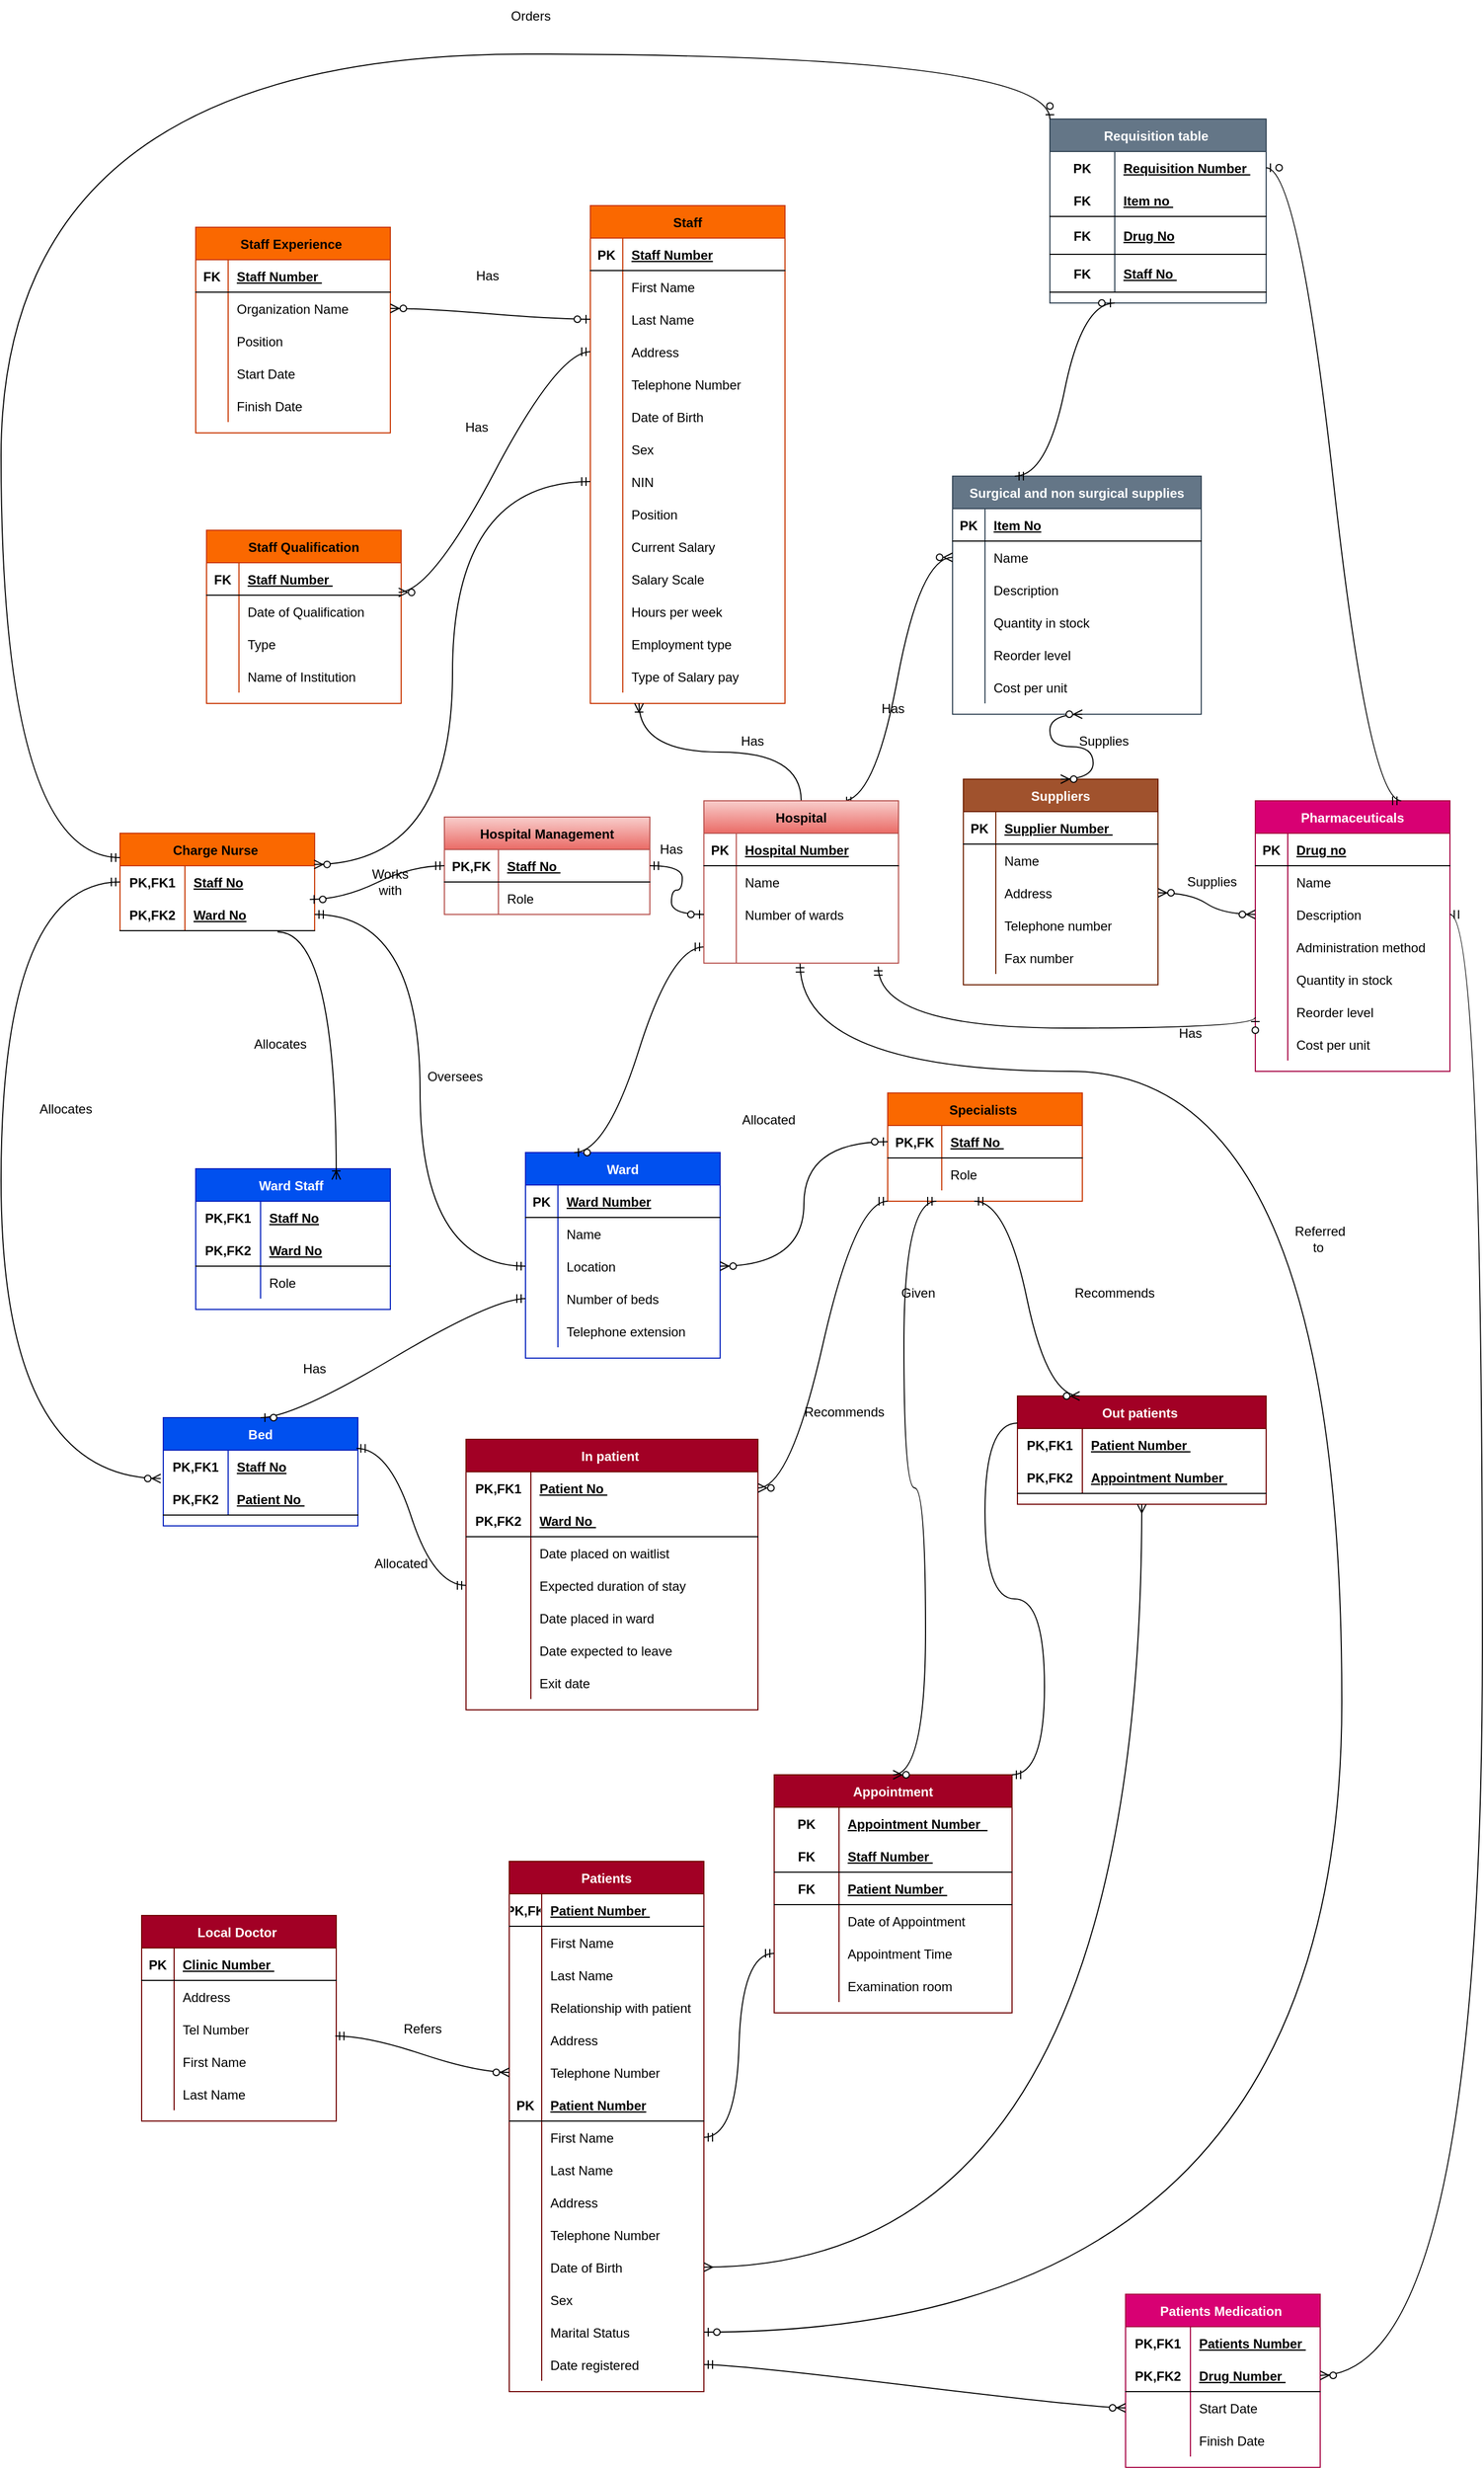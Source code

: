 <mxfile version="16.6.4" type="github">
  <diagram id="R2lEEEUBdFMjLlhIrx00" name="Page-1">
    <mxGraphModel dx="2746" dy="2156" grid="1" gridSize="10" guides="1" tooltips="1" connect="1" arrows="1" fold="1" page="1" pageScale="1" pageWidth="850" pageHeight="1100" math="0" shadow="0" extFonts="Permanent Marker^https://fonts.googleapis.com/css?family=Permanent+Marker">
      <root>
        <mxCell id="0" />
        <mxCell id="1" parent="0" />
        <mxCell id="LAdUqt7Wd0XmWe1-yII3-26" value="Staff" style="shape=table;startSize=30;container=1;collapsible=1;childLayout=tableLayout;fixedRows=1;rowLines=0;fontStyle=1;align=center;resizeLast=1;fillColor=#fa6800;fontColor=#000000;strokeColor=#C73500;" parent="1" vertex="1">
          <mxGeometry x="245" y="-340" width="180" height="460" as="geometry" />
        </mxCell>
        <mxCell id="LAdUqt7Wd0XmWe1-yII3-27" value="" style="shape=tableRow;horizontal=0;startSize=0;swimlaneHead=0;swimlaneBody=0;fillColor=none;collapsible=0;dropTarget=0;points=[[0,0.5],[1,0.5]];portConstraint=eastwest;top=0;left=0;right=0;bottom=1;" parent="LAdUqt7Wd0XmWe1-yII3-26" vertex="1">
          <mxGeometry y="30" width="180" height="30" as="geometry" />
        </mxCell>
        <mxCell id="LAdUqt7Wd0XmWe1-yII3-28" value="PK" style="shape=partialRectangle;connectable=0;fillColor=none;top=0;left=0;bottom=0;right=0;fontStyle=1;overflow=hidden;" parent="LAdUqt7Wd0XmWe1-yII3-27" vertex="1">
          <mxGeometry width="30" height="30" as="geometry">
            <mxRectangle width="30" height="30" as="alternateBounds" />
          </mxGeometry>
        </mxCell>
        <mxCell id="LAdUqt7Wd0XmWe1-yII3-29" value="Staff Number" style="shape=partialRectangle;connectable=0;fillColor=none;top=0;left=0;bottom=0;right=0;align=left;spacingLeft=6;fontStyle=5;overflow=hidden;" parent="LAdUqt7Wd0XmWe1-yII3-27" vertex="1">
          <mxGeometry x="30" width="150" height="30" as="geometry">
            <mxRectangle width="150" height="30" as="alternateBounds" />
          </mxGeometry>
        </mxCell>
        <mxCell id="LAdUqt7Wd0XmWe1-yII3-30" value="" style="shape=tableRow;horizontal=0;startSize=0;swimlaneHead=0;swimlaneBody=0;fillColor=none;collapsible=0;dropTarget=0;points=[[0,0.5],[1,0.5]];portConstraint=eastwest;top=0;left=0;right=0;bottom=0;" parent="LAdUqt7Wd0XmWe1-yII3-26" vertex="1">
          <mxGeometry y="60" width="180" height="30" as="geometry" />
        </mxCell>
        <mxCell id="LAdUqt7Wd0XmWe1-yII3-31" value="" style="shape=partialRectangle;connectable=0;fillColor=none;top=0;left=0;bottom=0;right=0;editable=1;overflow=hidden;" parent="LAdUqt7Wd0XmWe1-yII3-30" vertex="1">
          <mxGeometry width="30" height="30" as="geometry">
            <mxRectangle width="30" height="30" as="alternateBounds" />
          </mxGeometry>
        </mxCell>
        <mxCell id="LAdUqt7Wd0XmWe1-yII3-32" value="First Name " style="shape=partialRectangle;connectable=0;fillColor=none;top=0;left=0;bottom=0;right=0;align=left;spacingLeft=6;overflow=hidden;" parent="LAdUqt7Wd0XmWe1-yII3-30" vertex="1">
          <mxGeometry x="30" width="150" height="30" as="geometry">
            <mxRectangle width="150" height="30" as="alternateBounds" />
          </mxGeometry>
        </mxCell>
        <mxCell id="LAdUqt7Wd0XmWe1-yII3-33" value="" style="shape=tableRow;horizontal=0;startSize=0;swimlaneHead=0;swimlaneBody=0;fillColor=none;collapsible=0;dropTarget=0;points=[[0,0.5],[1,0.5]];portConstraint=eastwest;top=0;left=0;right=0;bottom=0;" parent="LAdUqt7Wd0XmWe1-yII3-26" vertex="1">
          <mxGeometry y="90" width="180" height="30" as="geometry" />
        </mxCell>
        <mxCell id="LAdUqt7Wd0XmWe1-yII3-34" value="" style="shape=partialRectangle;connectable=0;fillColor=none;top=0;left=0;bottom=0;right=0;editable=1;overflow=hidden;" parent="LAdUqt7Wd0XmWe1-yII3-33" vertex="1">
          <mxGeometry width="30" height="30" as="geometry">
            <mxRectangle width="30" height="30" as="alternateBounds" />
          </mxGeometry>
        </mxCell>
        <mxCell id="LAdUqt7Wd0XmWe1-yII3-35" value="Last Name " style="shape=partialRectangle;connectable=0;fillColor=none;top=0;left=0;bottom=0;right=0;align=left;spacingLeft=6;overflow=hidden;" parent="LAdUqt7Wd0XmWe1-yII3-33" vertex="1">
          <mxGeometry x="30" width="150" height="30" as="geometry">
            <mxRectangle width="150" height="30" as="alternateBounds" />
          </mxGeometry>
        </mxCell>
        <mxCell id="LAdUqt7Wd0XmWe1-yII3-39" value="" style="shape=tableRow;horizontal=0;startSize=0;swimlaneHead=0;swimlaneBody=0;fillColor=none;collapsible=0;dropTarget=0;points=[[0,0.5],[1,0.5]];portConstraint=eastwest;top=0;left=0;right=0;bottom=0;" parent="LAdUqt7Wd0XmWe1-yII3-26" vertex="1">
          <mxGeometry y="120" width="180" height="30" as="geometry" />
        </mxCell>
        <mxCell id="LAdUqt7Wd0XmWe1-yII3-40" value="" style="shape=partialRectangle;connectable=0;fillColor=none;top=0;left=0;bottom=0;right=0;editable=1;overflow=hidden;" parent="LAdUqt7Wd0XmWe1-yII3-39" vertex="1">
          <mxGeometry width="30" height="30" as="geometry">
            <mxRectangle width="30" height="30" as="alternateBounds" />
          </mxGeometry>
        </mxCell>
        <mxCell id="LAdUqt7Wd0XmWe1-yII3-41" value="Address" style="shape=partialRectangle;connectable=0;fillColor=none;top=0;left=0;bottom=0;right=0;align=left;spacingLeft=6;overflow=hidden;" parent="LAdUqt7Wd0XmWe1-yII3-39" vertex="1">
          <mxGeometry x="30" width="150" height="30" as="geometry">
            <mxRectangle width="150" height="30" as="alternateBounds" />
          </mxGeometry>
        </mxCell>
        <mxCell id="LAdUqt7Wd0XmWe1-yII3-47" value="" style="shape=tableRow;horizontal=0;startSize=0;swimlaneHead=0;swimlaneBody=0;fillColor=none;collapsible=0;dropTarget=0;points=[[0,0.5],[1,0.5]];portConstraint=eastwest;top=0;left=0;right=0;bottom=0;" parent="LAdUqt7Wd0XmWe1-yII3-26" vertex="1">
          <mxGeometry y="150" width="180" height="30" as="geometry" />
        </mxCell>
        <mxCell id="LAdUqt7Wd0XmWe1-yII3-48" value="" style="shape=partialRectangle;connectable=0;fillColor=none;top=0;left=0;bottom=0;right=0;editable=1;overflow=hidden;" parent="LAdUqt7Wd0XmWe1-yII3-47" vertex="1">
          <mxGeometry width="30" height="30" as="geometry">
            <mxRectangle width="30" height="30" as="alternateBounds" />
          </mxGeometry>
        </mxCell>
        <mxCell id="LAdUqt7Wd0XmWe1-yII3-49" value="Telephone Number" style="shape=partialRectangle;connectable=0;fillColor=none;top=0;left=0;bottom=0;right=0;align=left;spacingLeft=6;overflow=hidden;" parent="LAdUqt7Wd0XmWe1-yII3-47" vertex="1">
          <mxGeometry x="30" width="150" height="30" as="geometry">
            <mxRectangle width="150" height="30" as="alternateBounds" />
          </mxGeometry>
        </mxCell>
        <mxCell id="LAdUqt7Wd0XmWe1-yII3-36" value="" style="shape=tableRow;horizontal=0;startSize=0;swimlaneHead=0;swimlaneBody=0;fillColor=none;collapsible=0;dropTarget=0;points=[[0,0.5],[1,0.5]];portConstraint=eastwest;top=0;left=0;right=0;bottom=0;" parent="LAdUqt7Wd0XmWe1-yII3-26" vertex="1">
          <mxGeometry y="180" width="180" height="30" as="geometry" />
        </mxCell>
        <mxCell id="LAdUqt7Wd0XmWe1-yII3-37" value="" style="shape=partialRectangle;connectable=0;fillColor=none;top=0;left=0;bottom=0;right=0;editable=1;overflow=hidden;" parent="LAdUqt7Wd0XmWe1-yII3-36" vertex="1">
          <mxGeometry width="30" height="30" as="geometry">
            <mxRectangle width="30" height="30" as="alternateBounds" />
          </mxGeometry>
        </mxCell>
        <mxCell id="LAdUqt7Wd0XmWe1-yII3-38" value="Date of Birth " style="shape=partialRectangle;connectable=0;fillColor=none;top=0;left=0;bottom=0;right=0;align=left;spacingLeft=6;overflow=hidden;" parent="LAdUqt7Wd0XmWe1-yII3-36" vertex="1">
          <mxGeometry x="30" width="150" height="30" as="geometry">
            <mxRectangle width="150" height="30" as="alternateBounds" />
          </mxGeometry>
        </mxCell>
        <mxCell id="LAdUqt7Wd0XmWe1-yII3-54" value="" style="shape=tableRow;horizontal=0;startSize=0;swimlaneHead=0;swimlaneBody=0;fillColor=none;collapsible=0;dropTarget=0;points=[[0,0.5],[1,0.5]];portConstraint=eastwest;top=0;left=0;right=0;bottom=0;" parent="LAdUqt7Wd0XmWe1-yII3-26" vertex="1">
          <mxGeometry y="210" width="180" height="30" as="geometry" />
        </mxCell>
        <mxCell id="LAdUqt7Wd0XmWe1-yII3-55" value="" style="shape=partialRectangle;connectable=0;fillColor=none;top=0;left=0;bottom=0;right=0;editable=1;overflow=hidden;" parent="LAdUqt7Wd0XmWe1-yII3-54" vertex="1">
          <mxGeometry width="30" height="30" as="geometry">
            <mxRectangle width="30" height="30" as="alternateBounds" />
          </mxGeometry>
        </mxCell>
        <mxCell id="LAdUqt7Wd0XmWe1-yII3-56" value="Sex" style="shape=partialRectangle;connectable=0;fillColor=none;top=0;left=0;bottom=0;right=0;align=left;spacingLeft=6;overflow=hidden;" parent="LAdUqt7Wd0XmWe1-yII3-54" vertex="1">
          <mxGeometry x="30" width="150" height="30" as="geometry">
            <mxRectangle width="150" height="30" as="alternateBounds" />
          </mxGeometry>
        </mxCell>
        <mxCell id="LAdUqt7Wd0XmWe1-yII3-57" value="" style="shape=tableRow;horizontal=0;startSize=0;swimlaneHead=0;swimlaneBody=0;fillColor=none;collapsible=0;dropTarget=0;points=[[0,0.5],[1,0.5]];portConstraint=eastwest;top=0;left=0;right=0;bottom=0;" parent="LAdUqt7Wd0XmWe1-yII3-26" vertex="1">
          <mxGeometry y="240" width="180" height="30" as="geometry" />
        </mxCell>
        <mxCell id="LAdUqt7Wd0XmWe1-yII3-58" value="" style="shape=partialRectangle;connectable=0;fillColor=none;top=0;left=0;bottom=0;right=0;editable=1;overflow=hidden;" parent="LAdUqt7Wd0XmWe1-yII3-57" vertex="1">
          <mxGeometry width="30" height="30" as="geometry">
            <mxRectangle width="30" height="30" as="alternateBounds" />
          </mxGeometry>
        </mxCell>
        <mxCell id="LAdUqt7Wd0XmWe1-yII3-59" value="NIN" style="shape=partialRectangle;connectable=0;fillColor=none;top=0;left=0;bottom=0;right=0;align=left;spacingLeft=6;overflow=hidden;" parent="LAdUqt7Wd0XmWe1-yII3-57" vertex="1">
          <mxGeometry x="30" width="150" height="30" as="geometry">
            <mxRectangle width="150" height="30" as="alternateBounds" />
          </mxGeometry>
        </mxCell>
        <mxCell id="LAdUqt7Wd0XmWe1-yII3-60" value="" style="shape=tableRow;horizontal=0;startSize=0;swimlaneHead=0;swimlaneBody=0;fillColor=none;collapsible=0;dropTarget=0;points=[[0,0.5],[1,0.5]];portConstraint=eastwest;top=0;left=0;right=0;bottom=0;" parent="LAdUqt7Wd0XmWe1-yII3-26" vertex="1">
          <mxGeometry y="270" width="180" height="30" as="geometry" />
        </mxCell>
        <mxCell id="LAdUqt7Wd0XmWe1-yII3-61" value="" style="shape=partialRectangle;connectable=0;fillColor=none;top=0;left=0;bottom=0;right=0;editable=1;overflow=hidden;" parent="LAdUqt7Wd0XmWe1-yII3-60" vertex="1">
          <mxGeometry width="30" height="30" as="geometry">
            <mxRectangle width="30" height="30" as="alternateBounds" />
          </mxGeometry>
        </mxCell>
        <mxCell id="LAdUqt7Wd0XmWe1-yII3-62" value="Position" style="shape=partialRectangle;connectable=0;fillColor=none;top=0;left=0;bottom=0;right=0;align=left;spacingLeft=6;overflow=hidden;" parent="LAdUqt7Wd0XmWe1-yII3-60" vertex="1">
          <mxGeometry x="30" width="150" height="30" as="geometry">
            <mxRectangle width="150" height="30" as="alternateBounds" />
          </mxGeometry>
        </mxCell>
        <mxCell id="LAdUqt7Wd0XmWe1-yII3-51" value="" style="shape=tableRow;horizontal=0;startSize=0;swimlaneHead=0;swimlaneBody=0;fillColor=none;collapsible=0;dropTarget=0;points=[[0,0.5],[1,0.5]];portConstraint=eastwest;top=0;left=0;right=0;bottom=0;" parent="LAdUqt7Wd0XmWe1-yII3-26" vertex="1">
          <mxGeometry y="300" width="180" height="30" as="geometry" />
        </mxCell>
        <mxCell id="LAdUqt7Wd0XmWe1-yII3-52" value="" style="shape=partialRectangle;connectable=0;fillColor=none;top=0;left=0;bottom=0;right=0;editable=1;overflow=hidden;" parent="LAdUqt7Wd0XmWe1-yII3-51" vertex="1">
          <mxGeometry width="30" height="30" as="geometry">
            <mxRectangle width="30" height="30" as="alternateBounds" />
          </mxGeometry>
        </mxCell>
        <mxCell id="LAdUqt7Wd0XmWe1-yII3-53" value="Current Salary " style="shape=partialRectangle;connectable=0;fillColor=none;top=0;left=0;bottom=0;right=0;align=left;spacingLeft=6;overflow=hidden;" parent="LAdUqt7Wd0XmWe1-yII3-51" vertex="1">
          <mxGeometry x="30" width="150" height="30" as="geometry">
            <mxRectangle width="150" height="30" as="alternateBounds" />
          </mxGeometry>
        </mxCell>
        <mxCell id="LAdUqt7Wd0XmWe1-yII3-70" value="" style="shape=tableRow;horizontal=0;startSize=0;swimlaneHead=0;swimlaneBody=0;fillColor=none;collapsible=0;dropTarget=0;points=[[0,0.5],[1,0.5]];portConstraint=eastwest;top=0;left=0;right=0;bottom=0;" parent="LAdUqt7Wd0XmWe1-yII3-26" vertex="1">
          <mxGeometry y="330" width="180" height="30" as="geometry" />
        </mxCell>
        <mxCell id="LAdUqt7Wd0XmWe1-yII3-71" value="" style="shape=partialRectangle;connectable=0;fillColor=none;top=0;left=0;bottom=0;right=0;editable=1;overflow=hidden;" parent="LAdUqt7Wd0XmWe1-yII3-70" vertex="1">
          <mxGeometry width="30" height="30" as="geometry">
            <mxRectangle width="30" height="30" as="alternateBounds" />
          </mxGeometry>
        </mxCell>
        <mxCell id="LAdUqt7Wd0XmWe1-yII3-72" value="Salary Scale " style="shape=partialRectangle;connectable=0;fillColor=none;top=0;left=0;bottom=0;right=0;align=left;spacingLeft=6;overflow=hidden;" parent="LAdUqt7Wd0XmWe1-yII3-70" vertex="1">
          <mxGeometry x="30" width="150" height="30" as="geometry">
            <mxRectangle width="150" height="30" as="alternateBounds" />
          </mxGeometry>
        </mxCell>
        <mxCell id="LAdUqt7Wd0XmWe1-yII3-73" value="" style="shape=tableRow;horizontal=0;startSize=0;swimlaneHead=0;swimlaneBody=0;fillColor=none;collapsible=0;dropTarget=0;points=[[0,0.5],[1,0.5]];portConstraint=eastwest;top=0;left=0;right=0;bottom=0;" parent="LAdUqt7Wd0XmWe1-yII3-26" vertex="1">
          <mxGeometry y="360" width="180" height="30" as="geometry" />
        </mxCell>
        <mxCell id="LAdUqt7Wd0XmWe1-yII3-74" value="" style="shape=partialRectangle;connectable=0;fillColor=none;top=0;left=0;bottom=0;right=0;editable=1;overflow=hidden;" parent="LAdUqt7Wd0XmWe1-yII3-73" vertex="1">
          <mxGeometry width="30" height="30" as="geometry">
            <mxRectangle width="30" height="30" as="alternateBounds" />
          </mxGeometry>
        </mxCell>
        <mxCell id="LAdUqt7Wd0XmWe1-yII3-75" value="Hours per week " style="shape=partialRectangle;connectable=0;fillColor=none;top=0;left=0;bottom=0;right=0;align=left;spacingLeft=6;overflow=hidden;" parent="LAdUqt7Wd0XmWe1-yII3-73" vertex="1">
          <mxGeometry x="30" width="150" height="30" as="geometry">
            <mxRectangle width="150" height="30" as="alternateBounds" />
          </mxGeometry>
        </mxCell>
        <mxCell id="LAdUqt7Wd0XmWe1-yII3-76" value="" style="shape=tableRow;horizontal=0;startSize=0;swimlaneHead=0;swimlaneBody=0;fillColor=none;collapsible=0;dropTarget=0;points=[[0,0.5],[1,0.5]];portConstraint=eastwest;top=0;left=0;right=0;bottom=0;" parent="LAdUqt7Wd0XmWe1-yII3-26" vertex="1">
          <mxGeometry y="390" width="180" height="30" as="geometry" />
        </mxCell>
        <mxCell id="LAdUqt7Wd0XmWe1-yII3-77" value="" style="shape=partialRectangle;connectable=0;fillColor=none;top=0;left=0;bottom=0;right=0;editable=1;overflow=hidden;" parent="LAdUqt7Wd0XmWe1-yII3-76" vertex="1">
          <mxGeometry width="30" height="30" as="geometry">
            <mxRectangle width="30" height="30" as="alternateBounds" />
          </mxGeometry>
        </mxCell>
        <mxCell id="LAdUqt7Wd0XmWe1-yII3-78" value="Employment type " style="shape=partialRectangle;connectable=0;fillColor=none;top=0;left=0;bottom=0;right=0;align=left;spacingLeft=6;overflow=hidden;" parent="LAdUqt7Wd0XmWe1-yII3-76" vertex="1">
          <mxGeometry x="30" width="150" height="30" as="geometry">
            <mxRectangle width="150" height="30" as="alternateBounds" />
          </mxGeometry>
        </mxCell>
        <mxCell id="LAdUqt7Wd0XmWe1-yII3-63" value="" style="shape=tableRow;horizontal=0;startSize=0;swimlaneHead=0;swimlaneBody=0;fillColor=none;collapsible=0;dropTarget=0;points=[[0,0.5],[1,0.5]];portConstraint=eastwest;top=0;left=0;right=0;bottom=0;" parent="LAdUqt7Wd0XmWe1-yII3-26" vertex="1">
          <mxGeometry y="420" width="180" height="30" as="geometry" />
        </mxCell>
        <mxCell id="LAdUqt7Wd0XmWe1-yII3-64" value="" style="shape=partialRectangle;connectable=0;fillColor=none;top=0;left=0;bottom=0;right=0;editable=1;overflow=hidden;" parent="LAdUqt7Wd0XmWe1-yII3-63" vertex="1">
          <mxGeometry width="30" height="30" as="geometry">
            <mxRectangle width="30" height="30" as="alternateBounds" />
          </mxGeometry>
        </mxCell>
        <mxCell id="LAdUqt7Wd0XmWe1-yII3-65" value="Type of Salary pay " style="shape=partialRectangle;connectable=0;fillColor=none;top=0;left=0;bottom=0;right=0;align=left;spacingLeft=6;overflow=hidden;" parent="LAdUqt7Wd0XmWe1-yII3-63" vertex="1">
          <mxGeometry x="30" width="150" height="30" as="geometry">
            <mxRectangle width="150" height="30" as="alternateBounds" />
          </mxGeometry>
        </mxCell>
        <mxCell id="LAdUqt7Wd0XmWe1-yII3-79" value="Staff Experience " style="shape=table;startSize=30;container=1;collapsible=1;childLayout=tableLayout;fixedRows=1;rowLines=0;fontStyle=1;align=center;resizeLast=1;fillColor=#fa6800;fontColor=#000000;strokeColor=#C73500;" parent="1" vertex="1">
          <mxGeometry x="-120" y="-320" width="180" height="190" as="geometry" />
        </mxCell>
        <mxCell id="LAdUqt7Wd0XmWe1-yII3-80" value="" style="shape=tableRow;horizontal=0;startSize=0;swimlaneHead=0;swimlaneBody=0;fillColor=none;collapsible=0;dropTarget=0;points=[[0,0.5],[1,0.5]];portConstraint=eastwest;top=0;left=0;right=0;bottom=1;" parent="LAdUqt7Wd0XmWe1-yII3-79" vertex="1">
          <mxGeometry y="30" width="180" height="30" as="geometry" />
        </mxCell>
        <mxCell id="LAdUqt7Wd0XmWe1-yII3-81" value="FK" style="shape=partialRectangle;connectable=0;fillColor=none;top=0;left=0;bottom=0;right=0;fontStyle=1;overflow=hidden;" parent="LAdUqt7Wd0XmWe1-yII3-80" vertex="1">
          <mxGeometry width="30" height="30" as="geometry">
            <mxRectangle width="30" height="30" as="alternateBounds" />
          </mxGeometry>
        </mxCell>
        <mxCell id="LAdUqt7Wd0XmWe1-yII3-82" value="Staff Number " style="shape=partialRectangle;connectable=0;fillColor=none;top=0;left=0;bottom=0;right=0;align=left;spacingLeft=6;fontStyle=5;overflow=hidden;" parent="LAdUqt7Wd0XmWe1-yII3-80" vertex="1">
          <mxGeometry x="30" width="150" height="30" as="geometry">
            <mxRectangle width="150" height="30" as="alternateBounds" />
          </mxGeometry>
        </mxCell>
        <mxCell id="LAdUqt7Wd0XmWe1-yII3-83" value="" style="shape=tableRow;horizontal=0;startSize=0;swimlaneHead=0;swimlaneBody=0;fillColor=none;collapsible=0;dropTarget=0;points=[[0,0.5],[1,0.5]];portConstraint=eastwest;top=0;left=0;right=0;bottom=0;" parent="LAdUqt7Wd0XmWe1-yII3-79" vertex="1">
          <mxGeometry y="60" width="180" height="30" as="geometry" />
        </mxCell>
        <mxCell id="LAdUqt7Wd0XmWe1-yII3-84" value="" style="shape=partialRectangle;connectable=0;fillColor=none;top=0;left=0;bottom=0;right=0;editable=1;overflow=hidden;" parent="LAdUqt7Wd0XmWe1-yII3-83" vertex="1">
          <mxGeometry width="30" height="30" as="geometry">
            <mxRectangle width="30" height="30" as="alternateBounds" />
          </mxGeometry>
        </mxCell>
        <mxCell id="LAdUqt7Wd0XmWe1-yII3-85" value="Organization Name " style="shape=partialRectangle;connectable=0;fillColor=none;top=0;left=0;bottom=0;right=0;align=left;spacingLeft=6;overflow=hidden;" parent="LAdUqt7Wd0XmWe1-yII3-83" vertex="1">
          <mxGeometry x="30" width="150" height="30" as="geometry">
            <mxRectangle width="150" height="30" as="alternateBounds" />
          </mxGeometry>
        </mxCell>
        <mxCell id="LAdUqt7Wd0XmWe1-yII3-86" value="" style="shape=tableRow;horizontal=0;startSize=0;swimlaneHead=0;swimlaneBody=0;fillColor=none;collapsible=0;dropTarget=0;points=[[0,0.5],[1,0.5]];portConstraint=eastwest;top=0;left=0;right=0;bottom=0;" parent="LAdUqt7Wd0XmWe1-yII3-79" vertex="1">
          <mxGeometry y="90" width="180" height="30" as="geometry" />
        </mxCell>
        <mxCell id="LAdUqt7Wd0XmWe1-yII3-87" value="" style="shape=partialRectangle;connectable=0;fillColor=none;top=0;left=0;bottom=0;right=0;editable=1;overflow=hidden;" parent="LAdUqt7Wd0XmWe1-yII3-86" vertex="1">
          <mxGeometry width="30" height="30" as="geometry">
            <mxRectangle width="30" height="30" as="alternateBounds" />
          </mxGeometry>
        </mxCell>
        <mxCell id="LAdUqt7Wd0XmWe1-yII3-88" value="Position" style="shape=partialRectangle;connectable=0;fillColor=none;top=0;left=0;bottom=0;right=0;align=left;spacingLeft=6;overflow=hidden;" parent="LAdUqt7Wd0XmWe1-yII3-86" vertex="1">
          <mxGeometry x="30" width="150" height="30" as="geometry">
            <mxRectangle width="150" height="30" as="alternateBounds" />
          </mxGeometry>
        </mxCell>
        <mxCell id="LAdUqt7Wd0XmWe1-yII3-89" value="" style="shape=tableRow;horizontal=0;startSize=0;swimlaneHead=0;swimlaneBody=0;fillColor=none;collapsible=0;dropTarget=0;points=[[0,0.5],[1,0.5]];portConstraint=eastwest;top=0;left=0;right=0;bottom=0;" parent="LAdUqt7Wd0XmWe1-yII3-79" vertex="1">
          <mxGeometry y="120" width="180" height="30" as="geometry" />
        </mxCell>
        <mxCell id="LAdUqt7Wd0XmWe1-yII3-90" value="" style="shape=partialRectangle;connectable=0;fillColor=none;top=0;left=0;bottom=0;right=0;editable=1;overflow=hidden;" parent="LAdUqt7Wd0XmWe1-yII3-89" vertex="1">
          <mxGeometry width="30" height="30" as="geometry">
            <mxRectangle width="30" height="30" as="alternateBounds" />
          </mxGeometry>
        </mxCell>
        <mxCell id="LAdUqt7Wd0XmWe1-yII3-91" value="Start Date " style="shape=partialRectangle;connectable=0;fillColor=none;top=0;left=0;bottom=0;right=0;align=left;spacingLeft=6;overflow=hidden;" parent="LAdUqt7Wd0XmWe1-yII3-89" vertex="1">
          <mxGeometry x="30" width="150" height="30" as="geometry">
            <mxRectangle width="150" height="30" as="alternateBounds" />
          </mxGeometry>
        </mxCell>
        <mxCell id="LAdUqt7Wd0XmWe1-yII3-96" value="" style="shape=tableRow;horizontal=0;startSize=0;swimlaneHead=0;swimlaneBody=0;fillColor=none;collapsible=0;dropTarget=0;points=[[0,0.5],[1,0.5]];portConstraint=eastwest;top=0;left=0;right=0;bottom=0;" parent="LAdUqt7Wd0XmWe1-yII3-79" vertex="1">
          <mxGeometry y="150" width="180" height="30" as="geometry" />
        </mxCell>
        <mxCell id="LAdUqt7Wd0XmWe1-yII3-97" value="" style="shape=partialRectangle;connectable=0;fillColor=none;top=0;left=0;bottom=0;right=0;editable=1;overflow=hidden;" parent="LAdUqt7Wd0XmWe1-yII3-96" vertex="1">
          <mxGeometry width="30" height="30" as="geometry">
            <mxRectangle width="30" height="30" as="alternateBounds" />
          </mxGeometry>
        </mxCell>
        <mxCell id="LAdUqt7Wd0XmWe1-yII3-98" value="Finish Date " style="shape=partialRectangle;connectable=0;fillColor=none;top=0;left=0;bottom=0;right=0;align=left;spacingLeft=6;overflow=hidden;" parent="LAdUqt7Wd0XmWe1-yII3-96" vertex="1">
          <mxGeometry x="30" width="150" height="30" as="geometry">
            <mxRectangle width="150" height="30" as="alternateBounds" />
          </mxGeometry>
        </mxCell>
        <mxCell id="LAdUqt7Wd0XmWe1-yII3-99" value="Staff Qualification" style="shape=table;startSize=30;container=1;collapsible=1;childLayout=tableLayout;fixedRows=1;rowLines=0;fontStyle=1;align=center;resizeLast=1;fillColor=#fa6800;fontColor=#000000;strokeColor=#C73500;" parent="1" vertex="1">
          <mxGeometry x="-110" y="-40" width="180" height="160" as="geometry" />
        </mxCell>
        <mxCell id="LAdUqt7Wd0XmWe1-yII3-100" value="" style="shape=tableRow;horizontal=0;startSize=0;swimlaneHead=0;swimlaneBody=0;fillColor=none;collapsible=0;dropTarget=0;points=[[0,0.5],[1,0.5]];portConstraint=eastwest;top=0;left=0;right=0;bottom=1;" parent="LAdUqt7Wd0XmWe1-yII3-99" vertex="1">
          <mxGeometry y="30" width="180" height="30" as="geometry" />
        </mxCell>
        <mxCell id="LAdUqt7Wd0XmWe1-yII3-101" value="FK" style="shape=partialRectangle;connectable=0;fillColor=none;top=0;left=0;bottom=0;right=0;fontStyle=1;overflow=hidden;" parent="LAdUqt7Wd0XmWe1-yII3-100" vertex="1">
          <mxGeometry width="30" height="30" as="geometry">
            <mxRectangle width="30" height="30" as="alternateBounds" />
          </mxGeometry>
        </mxCell>
        <mxCell id="LAdUqt7Wd0XmWe1-yII3-102" value="Staff Number " style="shape=partialRectangle;connectable=0;fillColor=none;top=0;left=0;bottom=0;right=0;align=left;spacingLeft=6;fontStyle=5;overflow=hidden;" parent="LAdUqt7Wd0XmWe1-yII3-100" vertex="1">
          <mxGeometry x="30" width="150" height="30" as="geometry">
            <mxRectangle width="150" height="30" as="alternateBounds" />
          </mxGeometry>
        </mxCell>
        <mxCell id="LAdUqt7Wd0XmWe1-yII3-103" value="" style="shape=tableRow;horizontal=0;startSize=0;swimlaneHead=0;swimlaneBody=0;fillColor=none;collapsible=0;dropTarget=0;points=[[0,0.5],[1,0.5]];portConstraint=eastwest;top=0;left=0;right=0;bottom=0;" parent="LAdUqt7Wd0XmWe1-yII3-99" vertex="1">
          <mxGeometry y="60" width="180" height="30" as="geometry" />
        </mxCell>
        <mxCell id="LAdUqt7Wd0XmWe1-yII3-104" value="" style="shape=partialRectangle;connectable=0;fillColor=none;top=0;left=0;bottom=0;right=0;editable=1;overflow=hidden;" parent="LAdUqt7Wd0XmWe1-yII3-103" vertex="1">
          <mxGeometry width="30" height="30" as="geometry">
            <mxRectangle width="30" height="30" as="alternateBounds" />
          </mxGeometry>
        </mxCell>
        <mxCell id="LAdUqt7Wd0XmWe1-yII3-105" value="Date of Qualification " style="shape=partialRectangle;connectable=0;fillColor=none;top=0;left=0;bottom=0;right=0;align=left;spacingLeft=6;overflow=hidden;" parent="LAdUqt7Wd0XmWe1-yII3-103" vertex="1">
          <mxGeometry x="30" width="150" height="30" as="geometry">
            <mxRectangle width="150" height="30" as="alternateBounds" />
          </mxGeometry>
        </mxCell>
        <mxCell id="LAdUqt7Wd0XmWe1-yII3-106" value="" style="shape=tableRow;horizontal=0;startSize=0;swimlaneHead=0;swimlaneBody=0;fillColor=none;collapsible=0;dropTarget=0;points=[[0,0.5],[1,0.5]];portConstraint=eastwest;top=0;left=0;right=0;bottom=0;" parent="LAdUqt7Wd0XmWe1-yII3-99" vertex="1">
          <mxGeometry y="90" width="180" height="30" as="geometry" />
        </mxCell>
        <mxCell id="LAdUqt7Wd0XmWe1-yII3-107" value="" style="shape=partialRectangle;connectable=0;fillColor=none;top=0;left=0;bottom=0;right=0;editable=1;overflow=hidden;" parent="LAdUqt7Wd0XmWe1-yII3-106" vertex="1">
          <mxGeometry width="30" height="30" as="geometry">
            <mxRectangle width="30" height="30" as="alternateBounds" />
          </mxGeometry>
        </mxCell>
        <mxCell id="LAdUqt7Wd0XmWe1-yII3-108" value="Type" style="shape=partialRectangle;connectable=0;fillColor=none;top=0;left=0;bottom=0;right=0;align=left;spacingLeft=6;overflow=hidden;" parent="LAdUqt7Wd0XmWe1-yII3-106" vertex="1">
          <mxGeometry x="30" width="150" height="30" as="geometry">
            <mxRectangle width="150" height="30" as="alternateBounds" />
          </mxGeometry>
        </mxCell>
        <mxCell id="LAdUqt7Wd0XmWe1-yII3-109" value="" style="shape=tableRow;horizontal=0;startSize=0;swimlaneHead=0;swimlaneBody=0;fillColor=none;collapsible=0;dropTarget=0;points=[[0,0.5],[1,0.5]];portConstraint=eastwest;top=0;left=0;right=0;bottom=0;" parent="LAdUqt7Wd0XmWe1-yII3-99" vertex="1">
          <mxGeometry y="120" width="180" height="30" as="geometry" />
        </mxCell>
        <mxCell id="LAdUqt7Wd0XmWe1-yII3-110" value="" style="shape=partialRectangle;connectable=0;fillColor=none;top=0;left=0;bottom=0;right=0;editable=1;overflow=hidden;" parent="LAdUqt7Wd0XmWe1-yII3-109" vertex="1">
          <mxGeometry width="30" height="30" as="geometry">
            <mxRectangle width="30" height="30" as="alternateBounds" />
          </mxGeometry>
        </mxCell>
        <mxCell id="LAdUqt7Wd0XmWe1-yII3-111" value="Name of Institution" style="shape=partialRectangle;connectable=0;fillColor=none;top=0;left=0;bottom=0;right=0;align=left;spacingLeft=6;overflow=hidden;" parent="LAdUqt7Wd0XmWe1-yII3-109" vertex="1">
          <mxGeometry x="30" width="150" height="30" as="geometry">
            <mxRectangle width="150" height="30" as="alternateBounds" />
          </mxGeometry>
        </mxCell>
        <mxCell id="LAdUqt7Wd0XmWe1-yII3-112" value="Ward" style="shape=table;startSize=30;container=1;collapsible=1;childLayout=tableLayout;fixedRows=1;rowLines=0;fontStyle=1;align=center;resizeLast=1;fillColor=#0050ef;fontColor=#ffffff;strokeColor=#001DBC;" parent="1" vertex="1">
          <mxGeometry x="185" y="535" width="180" height="190" as="geometry" />
        </mxCell>
        <mxCell id="LAdUqt7Wd0XmWe1-yII3-113" value="" style="shape=tableRow;horizontal=0;startSize=0;swimlaneHead=0;swimlaneBody=0;fillColor=none;collapsible=0;dropTarget=0;points=[[0,0.5],[1,0.5]];portConstraint=eastwest;top=0;left=0;right=0;bottom=1;" parent="LAdUqt7Wd0XmWe1-yII3-112" vertex="1">
          <mxGeometry y="30" width="180" height="30" as="geometry" />
        </mxCell>
        <mxCell id="LAdUqt7Wd0XmWe1-yII3-114" value="PK" style="shape=partialRectangle;connectable=0;fillColor=none;top=0;left=0;bottom=0;right=0;fontStyle=1;overflow=hidden;" parent="LAdUqt7Wd0XmWe1-yII3-113" vertex="1">
          <mxGeometry width="30" height="30" as="geometry">
            <mxRectangle width="30" height="30" as="alternateBounds" />
          </mxGeometry>
        </mxCell>
        <mxCell id="LAdUqt7Wd0XmWe1-yII3-115" value="Ward Number" style="shape=partialRectangle;connectable=0;fillColor=none;top=0;left=0;bottom=0;right=0;align=left;spacingLeft=6;fontStyle=5;overflow=hidden;" parent="LAdUqt7Wd0XmWe1-yII3-113" vertex="1">
          <mxGeometry x="30" width="150" height="30" as="geometry">
            <mxRectangle width="150" height="30" as="alternateBounds" />
          </mxGeometry>
        </mxCell>
        <mxCell id="LAdUqt7Wd0XmWe1-yII3-116" value="" style="shape=tableRow;horizontal=0;startSize=0;swimlaneHead=0;swimlaneBody=0;fillColor=none;collapsible=0;dropTarget=0;points=[[0,0.5],[1,0.5]];portConstraint=eastwest;top=0;left=0;right=0;bottom=0;" parent="LAdUqt7Wd0XmWe1-yII3-112" vertex="1">
          <mxGeometry y="60" width="180" height="30" as="geometry" />
        </mxCell>
        <mxCell id="LAdUqt7Wd0XmWe1-yII3-117" value="" style="shape=partialRectangle;connectable=0;fillColor=none;top=0;left=0;bottom=0;right=0;editable=1;overflow=hidden;" parent="LAdUqt7Wd0XmWe1-yII3-116" vertex="1">
          <mxGeometry width="30" height="30" as="geometry">
            <mxRectangle width="30" height="30" as="alternateBounds" />
          </mxGeometry>
        </mxCell>
        <mxCell id="LAdUqt7Wd0XmWe1-yII3-118" value="Name " style="shape=partialRectangle;connectable=0;fillColor=none;top=0;left=0;bottom=0;right=0;align=left;spacingLeft=6;overflow=hidden;" parent="LAdUqt7Wd0XmWe1-yII3-116" vertex="1">
          <mxGeometry x="30" width="150" height="30" as="geometry">
            <mxRectangle width="150" height="30" as="alternateBounds" />
          </mxGeometry>
        </mxCell>
        <mxCell id="LAdUqt7Wd0XmWe1-yII3-119" value="" style="shape=tableRow;horizontal=0;startSize=0;swimlaneHead=0;swimlaneBody=0;fillColor=none;collapsible=0;dropTarget=0;points=[[0,0.5],[1,0.5]];portConstraint=eastwest;top=0;left=0;right=0;bottom=0;" parent="LAdUqt7Wd0XmWe1-yII3-112" vertex="1">
          <mxGeometry y="90" width="180" height="30" as="geometry" />
        </mxCell>
        <mxCell id="LAdUqt7Wd0XmWe1-yII3-120" value="" style="shape=partialRectangle;connectable=0;fillColor=none;top=0;left=0;bottom=0;right=0;editable=1;overflow=hidden;" parent="LAdUqt7Wd0XmWe1-yII3-119" vertex="1">
          <mxGeometry width="30" height="30" as="geometry">
            <mxRectangle width="30" height="30" as="alternateBounds" />
          </mxGeometry>
        </mxCell>
        <mxCell id="LAdUqt7Wd0XmWe1-yII3-121" value="Location" style="shape=partialRectangle;connectable=0;fillColor=none;top=0;left=0;bottom=0;right=0;align=left;spacingLeft=6;overflow=hidden;" parent="LAdUqt7Wd0XmWe1-yII3-119" vertex="1">
          <mxGeometry x="30" width="150" height="30" as="geometry">
            <mxRectangle width="150" height="30" as="alternateBounds" />
          </mxGeometry>
        </mxCell>
        <mxCell id="LAdUqt7Wd0XmWe1-yII3-122" value="" style="shape=tableRow;horizontal=0;startSize=0;swimlaneHead=0;swimlaneBody=0;fillColor=none;collapsible=0;dropTarget=0;points=[[0,0.5],[1,0.5]];portConstraint=eastwest;top=0;left=0;right=0;bottom=0;" parent="LAdUqt7Wd0XmWe1-yII3-112" vertex="1">
          <mxGeometry y="120" width="180" height="30" as="geometry" />
        </mxCell>
        <mxCell id="LAdUqt7Wd0XmWe1-yII3-123" value="" style="shape=partialRectangle;connectable=0;fillColor=none;top=0;left=0;bottom=0;right=0;editable=1;overflow=hidden;" parent="LAdUqt7Wd0XmWe1-yII3-122" vertex="1">
          <mxGeometry width="30" height="30" as="geometry">
            <mxRectangle width="30" height="30" as="alternateBounds" />
          </mxGeometry>
        </mxCell>
        <mxCell id="LAdUqt7Wd0XmWe1-yII3-124" value="Number of beds " style="shape=partialRectangle;connectable=0;fillColor=none;top=0;left=0;bottom=0;right=0;align=left;spacingLeft=6;overflow=hidden;" parent="LAdUqt7Wd0XmWe1-yII3-122" vertex="1">
          <mxGeometry x="30" width="150" height="30" as="geometry">
            <mxRectangle width="150" height="30" as="alternateBounds" />
          </mxGeometry>
        </mxCell>
        <mxCell id="LAdUqt7Wd0XmWe1-yII3-129" value="" style="shape=tableRow;horizontal=0;startSize=0;swimlaneHead=0;swimlaneBody=0;fillColor=none;collapsible=0;dropTarget=0;points=[[0,0.5],[1,0.5]];portConstraint=eastwest;top=0;left=0;right=0;bottom=0;" parent="LAdUqt7Wd0XmWe1-yII3-112" vertex="1">
          <mxGeometry y="150" width="180" height="30" as="geometry" />
        </mxCell>
        <mxCell id="LAdUqt7Wd0XmWe1-yII3-130" value="" style="shape=partialRectangle;connectable=0;fillColor=none;top=0;left=0;bottom=0;right=0;editable=1;overflow=hidden;" parent="LAdUqt7Wd0XmWe1-yII3-129" vertex="1">
          <mxGeometry width="30" height="30" as="geometry">
            <mxRectangle width="30" height="30" as="alternateBounds" />
          </mxGeometry>
        </mxCell>
        <mxCell id="LAdUqt7Wd0XmWe1-yII3-131" value="Telephone extension " style="shape=partialRectangle;connectable=0;fillColor=none;top=0;left=0;bottom=0;right=0;align=left;spacingLeft=6;overflow=hidden;" parent="LAdUqt7Wd0XmWe1-yII3-129" vertex="1">
          <mxGeometry x="30" width="150" height="30" as="geometry">
            <mxRectangle width="150" height="30" as="alternateBounds" />
          </mxGeometry>
        </mxCell>
        <mxCell id="LAdUqt7Wd0XmWe1-yII3-145" value="Charge Nurse " style="shape=table;startSize=30;container=1;collapsible=1;childLayout=tableLayout;fixedRows=1;rowLines=0;fontStyle=1;align=center;resizeLast=1;fillColor=#fa6800;fontColor=#000000;strokeColor=#C73500;" parent="1" vertex="1">
          <mxGeometry x="-190" y="240" width="180" height="90" as="geometry" />
        </mxCell>
        <mxCell id="LAdUqt7Wd0XmWe1-yII3-146" value="" style="shape=tableRow;horizontal=0;startSize=0;swimlaneHead=0;swimlaneBody=0;fillColor=none;collapsible=0;dropTarget=0;points=[[0,0.5],[1,0.5]];portConstraint=eastwest;top=0;left=0;right=0;bottom=0;" parent="LAdUqt7Wd0XmWe1-yII3-145" vertex="1">
          <mxGeometry y="30" width="180" height="30" as="geometry" />
        </mxCell>
        <mxCell id="LAdUqt7Wd0XmWe1-yII3-147" value="PK,FK1" style="shape=partialRectangle;connectable=0;fillColor=none;top=0;left=0;bottom=0;right=0;fontStyle=1;overflow=hidden;" parent="LAdUqt7Wd0XmWe1-yII3-146" vertex="1">
          <mxGeometry width="60" height="30" as="geometry">
            <mxRectangle width="60" height="30" as="alternateBounds" />
          </mxGeometry>
        </mxCell>
        <mxCell id="LAdUqt7Wd0XmWe1-yII3-148" value="Staff No" style="shape=partialRectangle;connectable=0;fillColor=none;top=0;left=0;bottom=0;right=0;align=left;spacingLeft=6;fontStyle=5;overflow=hidden;" parent="LAdUqt7Wd0XmWe1-yII3-146" vertex="1">
          <mxGeometry x="60" width="120" height="30" as="geometry">
            <mxRectangle width="120" height="30" as="alternateBounds" />
          </mxGeometry>
        </mxCell>
        <mxCell id="LAdUqt7Wd0XmWe1-yII3-149" value="" style="shape=tableRow;horizontal=0;startSize=0;swimlaneHead=0;swimlaneBody=0;fillColor=none;collapsible=0;dropTarget=0;points=[[0,0.5],[1,0.5]];portConstraint=eastwest;top=0;left=0;right=0;bottom=1;" parent="LAdUqt7Wd0XmWe1-yII3-145" vertex="1">
          <mxGeometry y="60" width="180" height="30" as="geometry" />
        </mxCell>
        <mxCell id="LAdUqt7Wd0XmWe1-yII3-150" value="PK,FK2" style="shape=partialRectangle;connectable=0;fillColor=none;top=0;left=0;bottom=0;right=0;fontStyle=1;overflow=hidden;" parent="LAdUqt7Wd0XmWe1-yII3-149" vertex="1">
          <mxGeometry width="60" height="30" as="geometry">
            <mxRectangle width="60" height="30" as="alternateBounds" />
          </mxGeometry>
        </mxCell>
        <mxCell id="LAdUqt7Wd0XmWe1-yII3-151" value="Ward No" style="shape=partialRectangle;connectable=0;fillColor=none;top=0;left=0;bottom=0;right=0;align=left;spacingLeft=6;fontStyle=5;overflow=hidden;" parent="LAdUqt7Wd0XmWe1-yII3-149" vertex="1">
          <mxGeometry x="60" width="120" height="30" as="geometry">
            <mxRectangle width="120" height="30" as="alternateBounds" />
          </mxGeometry>
        </mxCell>
        <mxCell id="LAdUqt7Wd0XmWe1-yII3-171" value="Patients" style="shape=table;startSize=30;container=1;collapsible=1;childLayout=tableLayout;fixedRows=1;rowLines=0;fontStyle=1;align=center;resizeLast=1;fillColor=#a20025;strokeColor=#6F0000;fontColor=#ffffff;" parent="1" vertex="1">
          <mxGeometry x="170" y="1190" width="180" height="490" as="geometry" />
        </mxCell>
        <mxCell id="LAdUqt7Wd0XmWe1-yII3-215" value="" style="shape=tableRow;horizontal=0;startSize=0;swimlaneHead=0;swimlaneBody=0;fillColor=none;collapsible=0;dropTarget=0;points=[[0,0.5],[1,0.5]];portConstraint=eastwest;top=0;left=0;right=0;bottom=1;" parent="LAdUqt7Wd0XmWe1-yII3-171" vertex="1">
          <mxGeometry y="30" width="180" height="30" as="geometry" />
        </mxCell>
        <mxCell id="LAdUqt7Wd0XmWe1-yII3-216" value="PK,FK" style="shape=partialRectangle;connectable=0;fillColor=none;top=0;left=0;bottom=0;right=0;fontStyle=1;overflow=hidden;" parent="LAdUqt7Wd0XmWe1-yII3-215" vertex="1">
          <mxGeometry width="30" height="30" as="geometry">
            <mxRectangle width="30" height="30" as="alternateBounds" />
          </mxGeometry>
        </mxCell>
        <mxCell id="LAdUqt7Wd0XmWe1-yII3-217" value="Patient Number " style="shape=partialRectangle;connectable=0;fillColor=none;top=0;left=0;bottom=0;right=0;align=left;spacingLeft=6;fontStyle=5;overflow=hidden;" parent="LAdUqt7Wd0XmWe1-yII3-215" vertex="1">
          <mxGeometry x="30" width="150" height="30" as="geometry">
            <mxRectangle width="150" height="30" as="alternateBounds" />
          </mxGeometry>
        </mxCell>
        <mxCell id="LAdUqt7Wd0XmWe1-yII3-218" value="" style="shape=tableRow;horizontal=0;startSize=0;swimlaneHead=0;swimlaneBody=0;fillColor=none;collapsible=0;dropTarget=0;points=[[0,0.5],[1,0.5]];portConstraint=eastwest;top=0;left=0;right=0;bottom=0;" parent="LAdUqt7Wd0XmWe1-yII3-171" vertex="1">
          <mxGeometry y="60" width="180" height="30" as="geometry" />
        </mxCell>
        <mxCell id="LAdUqt7Wd0XmWe1-yII3-219" value="" style="shape=partialRectangle;connectable=0;fillColor=none;top=0;left=0;bottom=0;right=0;editable=1;overflow=hidden;" parent="LAdUqt7Wd0XmWe1-yII3-218" vertex="1">
          <mxGeometry width="30" height="30" as="geometry">
            <mxRectangle width="30" height="30" as="alternateBounds" />
          </mxGeometry>
        </mxCell>
        <mxCell id="LAdUqt7Wd0XmWe1-yII3-220" value="First Name " style="shape=partialRectangle;connectable=0;fillColor=none;top=0;left=0;bottom=0;right=0;align=left;spacingLeft=6;overflow=hidden;" parent="LAdUqt7Wd0XmWe1-yII3-218" vertex="1">
          <mxGeometry x="30" width="150" height="30" as="geometry">
            <mxRectangle width="150" height="30" as="alternateBounds" />
          </mxGeometry>
        </mxCell>
        <mxCell id="LAdUqt7Wd0XmWe1-yII3-221" value="" style="shape=tableRow;horizontal=0;startSize=0;swimlaneHead=0;swimlaneBody=0;fillColor=none;collapsible=0;dropTarget=0;points=[[0,0.5],[1,0.5]];portConstraint=eastwest;top=0;left=0;right=0;bottom=0;" parent="LAdUqt7Wd0XmWe1-yII3-171" vertex="1">
          <mxGeometry y="90" width="180" height="30" as="geometry" />
        </mxCell>
        <mxCell id="LAdUqt7Wd0XmWe1-yII3-222" value="" style="shape=partialRectangle;connectable=0;fillColor=none;top=0;left=0;bottom=0;right=0;editable=1;overflow=hidden;" parent="LAdUqt7Wd0XmWe1-yII3-221" vertex="1">
          <mxGeometry width="30" height="30" as="geometry">
            <mxRectangle width="30" height="30" as="alternateBounds" />
          </mxGeometry>
        </mxCell>
        <mxCell id="LAdUqt7Wd0XmWe1-yII3-223" value="Last Name " style="shape=partialRectangle;connectable=0;fillColor=none;top=0;left=0;bottom=0;right=0;align=left;spacingLeft=6;overflow=hidden;" parent="LAdUqt7Wd0XmWe1-yII3-221" vertex="1">
          <mxGeometry x="30" width="150" height="30" as="geometry">
            <mxRectangle width="150" height="30" as="alternateBounds" />
          </mxGeometry>
        </mxCell>
        <mxCell id="LAdUqt7Wd0XmWe1-yII3-224" value="" style="shape=tableRow;horizontal=0;startSize=0;swimlaneHead=0;swimlaneBody=0;fillColor=none;collapsible=0;dropTarget=0;points=[[0,0.5],[1,0.5]];portConstraint=eastwest;top=0;left=0;right=0;bottom=0;" parent="LAdUqt7Wd0XmWe1-yII3-171" vertex="1">
          <mxGeometry y="120" width="180" height="30" as="geometry" />
        </mxCell>
        <mxCell id="LAdUqt7Wd0XmWe1-yII3-225" value="" style="shape=partialRectangle;connectable=0;fillColor=none;top=0;left=0;bottom=0;right=0;editable=1;overflow=hidden;" parent="LAdUqt7Wd0XmWe1-yII3-224" vertex="1">
          <mxGeometry width="30" height="30" as="geometry">
            <mxRectangle width="30" height="30" as="alternateBounds" />
          </mxGeometry>
        </mxCell>
        <mxCell id="LAdUqt7Wd0XmWe1-yII3-226" value="Relationship with patient" style="shape=partialRectangle;connectable=0;fillColor=none;top=0;left=0;bottom=0;right=0;align=left;spacingLeft=6;overflow=hidden;" parent="LAdUqt7Wd0XmWe1-yII3-224" vertex="1">
          <mxGeometry x="30" width="150" height="30" as="geometry">
            <mxRectangle width="150" height="30" as="alternateBounds" />
          </mxGeometry>
        </mxCell>
        <mxCell id="LAdUqt7Wd0XmWe1-yII3-227" value="" style="shape=tableRow;horizontal=0;startSize=0;swimlaneHead=0;swimlaneBody=0;fillColor=none;collapsible=0;dropTarget=0;points=[[0,0.5],[1,0.5]];portConstraint=eastwest;top=0;left=0;right=0;bottom=0;" parent="LAdUqt7Wd0XmWe1-yII3-171" vertex="1">
          <mxGeometry y="150" width="180" height="30" as="geometry" />
        </mxCell>
        <mxCell id="LAdUqt7Wd0XmWe1-yII3-228" value="" style="shape=partialRectangle;connectable=0;fillColor=none;top=0;left=0;bottom=0;right=0;editable=1;overflow=hidden;" parent="LAdUqt7Wd0XmWe1-yII3-227" vertex="1">
          <mxGeometry width="30" height="30" as="geometry">
            <mxRectangle width="30" height="30" as="alternateBounds" />
          </mxGeometry>
        </mxCell>
        <mxCell id="LAdUqt7Wd0XmWe1-yII3-229" value="Address" style="shape=partialRectangle;connectable=0;fillColor=none;top=0;left=0;bottom=0;right=0;align=left;spacingLeft=6;overflow=hidden;" parent="LAdUqt7Wd0XmWe1-yII3-227" vertex="1">
          <mxGeometry x="30" width="150" height="30" as="geometry">
            <mxRectangle width="150" height="30" as="alternateBounds" />
          </mxGeometry>
        </mxCell>
        <mxCell id="LAdUqt7Wd0XmWe1-yII3-254" value="" style="shape=tableRow;horizontal=0;startSize=0;swimlaneHead=0;swimlaneBody=0;fillColor=none;collapsible=0;dropTarget=0;points=[[0,0.5],[1,0.5]];portConstraint=eastwest;top=0;left=0;right=0;bottom=0;" parent="LAdUqt7Wd0XmWe1-yII3-171" vertex="1">
          <mxGeometry y="180" width="180" height="30" as="geometry" />
        </mxCell>
        <mxCell id="LAdUqt7Wd0XmWe1-yII3-255" value="" style="shape=partialRectangle;connectable=0;fillColor=none;top=0;left=0;bottom=0;right=0;editable=1;overflow=hidden;" parent="LAdUqt7Wd0XmWe1-yII3-254" vertex="1">
          <mxGeometry width="30" height="30" as="geometry">
            <mxRectangle width="30" height="30" as="alternateBounds" />
          </mxGeometry>
        </mxCell>
        <mxCell id="LAdUqt7Wd0XmWe1-yII3-256" value="Telephone Number " style="shape=partialRectangle;connectable=0;fillColor=none;top=0;left=0;bottom=0;right=0;align=left;spacingLeft=6;overflow=hidden;" parent="LAdUqt7Wd0XmWe1-yII3-254" vertex="1">
          <mxGeometry x="30" width="150" height="30" as="geometry">
            <mxRectangle width="150" height="30" as="alternateBounds" />
          </mxGeometry>
        </mxCell>
        <mxCell id="LAdUqt7Wd0XmWe1-yII3-172" value="" style="shape=tableRow;horizontal=0;startSize=0;swimlaneHead=0;swimlaneBody=0;fillColor=none;collapsible=0;dropTarget=0;points=[[0,0.5],[1,0.5]];portConstraint=eastwest;top=0;left=0;right=0;bottom=1;" parent="LAdUqt7Wd0XmWe1-yII3-171" vertex="1">
          <mxGeometry y="210" width="180" height="30" as="geometry" />
        </mxCell>
        <mxCell id="LAdUqt7Wd0XmWe1-yII3-173" value="PK" style="shape=partialRectangle;connectable=0;fillColor=none;top=0;left=0;bottom=0;right=0;fontStyle=1;overflow=hidden;" parent="LAdUqt7Wd0XmWe1-yII3-172" vertex="1">
          <mxGeometry width="30" height="30" as="geometry">
            <mxRectangle width="30" height="30" as="alternateBounds" />
          </mxGeometry>
        </mxCell>
        <mxCell id="LAdUqt7Wd0XmWe1-yII3-174" value="Patient Number" style="shape=partialRectangle;connectable=0;fillColor=none;top=0;left=0;bottom=0;right=0;align=left;spacingLeft=6;fontStyle=5;overflow=hidden;" parent="LAdUqt7Wd0XmWe1-yII3-172" vertex="1">
          <mxGeometry x="30" width="150" height="30" as="geometry">
            <mxRectangle width="150" height="30" as="alternateBounds" />
          </mxGeometry>
        </mxCell>
        <mxCell id="LAdUqt7Wd0XmWe1-yII3-175" value="" style="shape=tableRow;horizontal=0;startSize=0;swimlaneHead=0;swimlaneBody=0;fillColor=none;collapsible=0;dropTarget=0;points=[[0,0.5],[1,0.5]];portConstraint=eastwest;top=0;left=0;right=0;bottom=0;" parent="LAdUqt7Wd0XmWe1-yII3-171" vertex="1">
          <mxGeometry y="240" width="180" height="30" as="geometry" />
        </mxCell>
        <mxCell id="LAdUqt7Wd0XmWe1-yII3-176" value="" style="shape=partialRectangle;connectable=0;fillColor=none;top=0;left=0;bottom=0;right=0;editable=1;overflow=hidden;" parent="LAdUqt7Wd0XmWe1-yII3-175" vertex="1">
          <mxGeometry width="30" height="30" as="geometry">
            <mxRectangle width="30" height="30" as="alternateBounds" />
          </mxGeometry>
        </mxCell>
        <mxCell id="LAdUqt7Wd0XmWe1-yII3-177" value="First Name " style="shape=partialRectangle;connectable=0;fillColor=none;top=0;left=0;bottom=0;right=0;align=left;spacingLeft=6;overflow=hidden;" parent="LAdUqt7Wd0XmWe1-yII3-175" vertex="1">
          <mxGeometry x="30" width="150" height="30" as="geometry">
            <mxRectangle width="150" height="30" as="alternateBounds" />
          </mxGeometry>
        </mxCell>
        <mxCell id="LAdUqt7Wd0XmWe1-yII3-178" value="" style="shape=tableRow;horizontal=0;startSize=0;swimlaneHead=0;swimlaneBody=0;fillColor=none;collapsible=0;dropTarget=0;points=[[0,0.5],[1,0.5]];portConstraint=eastwest;top=0;left=0;right=0;bottom=0;" parent="LAdUqt7Wd0XmWe1-yII3-171" vertex="1">
          <mxGeometry y="270" width="180" height="30" as="geometry" />
        </mxCell>
        <mxCell id="LAdUqt7Wd0XmWe1-yII3-179" value="" style="shape=partialRectangle;connectable=0;fillColor=none;top=0;left=0;bottom=0;right=0;editable=1;overflow=hidden;" parent="LAdUqt7Wd0XmWe1-yII3-178" vertex="1">
          <mxGeometry width="30" height="30" as="geometry">
            <mxRectangle width="30" height="30" as="alternateBounds" />
          </mxGeometry>
        </mxCell>
        <mxCell id="LAdUqt7Wd0XmWe1-yII3-180" value="Last Name " style="shape=partialRectangle;connectable=0;fillColor=none;top=0;left=0;bottom=0;right=0;align=left;spacingLeft=6;overflow=hidden;" parent="LAdUqt7Wd0XmWe1-yII3-178" vertex="1">
          <mxGeometry x="30" width="150" height="30" as="geometry">
            <mxRectangle width="150" height="30" as="alternateBounds" />
          </mxGeometry>
        </mxCell>
        <mxCell id="LAdUqt7Wd0XmWe1-yII3-181" value="" style="shape=tableRow;horizontal=0;startSize=0;swimlaneHead=0;swimlaneBody=0;fillColor=none;collapsible=0;dropTarget=0;points=[[0,0.5],[1,0.5]];portConstraint=eastwest;top=0;left=0;right=0;bottom=0;" parent="LAdUqt7Wd0XmWe1-yII3-171" vertex="1">
          <mxGeometry y="300" width="180" height="30" as="geometry" />
        </mxCell>
        <mxCell id="LAdUqt7Wd0XmWe1-yII3-182" value="" style="shape=partialRectangle;connectable=0;fillColor=none;top=0;left=0;bottom=0;right=0;editable=1;overflow=hidden;" parent="LAdUqt7Wd0XmWe1-yII3-181" vertex="1">
          <mxGeometry width="30" height="30" as="geometry">
            <mxRectangle width="30" height="30" as="alternateBounds" />
          </mxGeometry>
        </mxCell>
        <mxCell id="LAdUqt7Wd0XmWe1-yII3-183" value="Address" style="shape=partialRectangle;connectable=0;fillColor=none;top=0;left=0;bottom=0;right=0;align=left;spacingLeft=6;overflow=hidden;" parent="LAdUqt7Wd0XmWe1-yII3-181" vertex="1">
          <mxGeometry x="30" width="150" height="30" as="geometry">
            <mxRectangle width="150" height="30" as="alternateBounds" />
          </mxGeometry>
        </mxCell>
        <mxCell id="LAdUqt7Wd0XmWe1-yII3-184" value="" style="shape=tableRow;horizontal=0;startSize=0;swimlaneHead=0;swimlaneBody=0;fillColor=none;collapsible=0;dropTarget=0;points=[[0,0.5],[1,0.5]];portConstraint=eastwest;top=0;left=0;right=0;bottom=0;" parent="LAdUqt7Wd0XmWe1-yII3-171" vertex="1">
          <mxGeometry y="330" width="180" height="30" as="geometry" />
        </mxCell>
        <mxCell id="LAdUqt7Wd0XmWe1-yII3-185" value="" style="shape=partialRectangle;connectable=0;fillColor=none;top=0;left=0;bottom=0;right=0;editable=1;overflow=hidden;" parent="LAdUqt7Wd0XmWe1-yII3-184" vertex="1">
          <mxGeometry width="30" height="30" as="geometry">
            <mxRectangle width="30" height="30" as="alternateBounds" />
          </mxGeometry>
        </mxCell>
        <mxCell id="LAdUqt7Wd0XmWe1-yII3-186" value="Telephone Number" style="shape=partialRectangle;connectable=0;fillColor=none;top=0;left=0;bottom=0;right=0;align=left;spacingLeft=6;overflow=hidden;" parent="LAdUqt7Wd0XmWe1-yII3-184" vertex="1">
          <mxGeometry x="30" width="150" height="30" as="geometry">
            <mxRectangle width="150" height="30" as="alternateBounds" />
          </mxGeometry>
        </mxCell>
        <mxCell id="LAdUqt7Wd0XmWe1-yII3-187" value="" style="shape=tableRow;horizontal=0;startSize=0;swimlaneHead=0;swimlaneBody=0;fillColor=none;collapsible=0;dropTarget=0;points=[[0,0.5],[1,0.5]];portConstraint=eastwest;top=0;left=0;right=0;bottom=0;" parent="LAdUqt7Wd0XmWe1-yII3-171" vertex="1">
          <mxGeometry y="360" width="180" height="30" as="geometry" />
        </mxCell>
        <mxCell id="LAdUqt7Wd0XmWe1-yII3-188" value="" style="shape=partialRectangle;connectable=0;fillColor=none;top=0;left=0;bottom=0;right=0;editable=1;overflow=hidden;" parent="LAdUqt7Wd0XmWe1-yII3-187" vertex="1">
          <mxGeometry width="30" height="30" as="geometry">
            <mxRectangle width="30" height="30" as="alternateBounds" />
          </mxGeometry>
        </mxCell>
        <mxCell id="LAdUqt7Wd0XmWe1-yII3-189" value="Date of Birth " style="shape=partialRectangle;connectable=0;fillColor=none;top=0;left=0;bottom=0;right=0;align=left;spacingLeft=6;overflow=hidden;" parent="LAdUqt7Wd0XmWe1-yII3-187" vertex="1">
          <mxGeometry x="30" width="150" height="30" as="geometry">
            <mxRectangle width="150" height="30" as="alternateBounds" />
          </mxGeometry>
        </mxCell>
        <mxCell id="LAdUqt7Wd0XmWe1-yII3-190" value="" style="shape=tableRow;horizontal=0;startSize=0;swimlaneHead=0;swimlaneBody=0;fillColor=none;collapsible=0;dropTarget=0;points=[[0,0.5],[1,0.5]];portConstraint=eastwest;top=0;left=0;right=0;bottom=0;" parent="LAdUqt7Wd0XmWe1-yII3-171" vertex="1">
          <mxGeometry y="390" width="180" height="30" as="geometry" />
        </mxCell>
        <mxCell id="LAdUqt7Wd0XmWe1-yII3-191" value="" style="shape=partialRectangle;connectable=0;fillColor=none;top=0;left=0;bottom=0;right=0;editable=1;overflow=hidden;" parent="LAdUqt7Wd0XmWe1-yII3-190" vertex="1">
          <mxGeometry width="30" height="30" as="geometry">
            <mxRectangle width="30" height="30" as="alternateBounds" />
          </mxGeometry>
        </mxCell>
        <mxCell id="LAdUqt7Wd0XmWe1-yII3-192" value="Sex" style="shape=partialRectangle;connectable=0;fillColor=none;top=0;left=0;bottom=0;right=0;align=left;spacingLeft=6;overflow=hidden;" parent="LAdUqt7Wd0XmWe1-yII3-190" vertex="1">
          <mxGeometry x="30" width="150" height="30" as="geometry">
            <mxRectangle width="150" height="30" as="alternateBounds" />
          </mxGeometry>
        </mxCell>
        <mxCell id="LAdUqt7Wd0XmWe1-yII3-193" value="" style="shape=tableRow;horizontal=0;startSize=0;swimlaneHead=0;swimlaneBody=0;fillColor=none;collapsible=0;dropTarget=0;points=[[0,0.5],[1,0.5]];portConstraint=eastwest;top=0;left=0;right=0;bottom=0;" parent="LAdUqt7Wd0XmWe1-yII3-171" vertex="1">
          <mxGeometry y="420" width="180" height="30" as="geometry" />
        </mxCell>
        <mxCell id="LAdUqt7Wd0XmWe1-yII3-194" value="" style="shape=partialRectangle;connectable=0;fillColor=none;top=0;left=0;bottom=0;right=0;editable=1;overflow=hidden;" parent="LAdUqt7Wd0XmWe1-yII3-193" vertex="1">
          <mxGeometry width="30" height="30" as="geometry">
            <mxRectangle width="30" height="30" as="alternateBounds" />
          </mxGeometry>
        </mxCell>
        <mxCell id="LAdUqt7Wd0XmWe1-yII3-195" value="Marital Status " style="shape=partialRectangle;connectable=0;fillColor=none;top=0;left=0;bottom=0;right=0;align=left;spacingLeft=6;overflow=hidden;" parent="LAdUqt7Wd0XmWe1-yII3-193" vertex="1">
          <mxGeometry x="30" width="150" height="30" as="geometry">
            <mxRectangle width="150" height="30" as="alternateBounds" />
          </mxGeometry>
        </mxCell>
        <mxCell id="LAdUqt7Wd0XmWe1-yII3-205" value="" style="shape=tableRow;horizontal=0;startSize=0;swimlaneHead=0;swimlaneBody=0;fillColor=none;collapsible=0;dropTarget=0;points=[[0,0.5],[1,0.5]];portConstraint=eastwest;top=0;left=0;right=0;bottom=0;" parent="LAdUqt7Wd0XmWe1-yII3-171" vertex="1">
          <mxGeometry y="450" width="180" height="30" as="geometry" />
        </mxCell>
        <mxCell id="LAdUqt7Wd0XmWe1-yII3-206" value="" style="shape=partialRectangle;connectable=0;fillColor=none;top=0;left=0;bottom=0;right=0;editable=1;overflow=hidden;" parent="LAdUqt7Wd0XmWe1-yII3-205" vertex="1">
          <mxGeometry width="30" height="30" as="geometry">
            <mxRectangle width="30" height="30" as="alternateBounds" />
          </mxGeometry>
        </mxCell>
        <mxCell id="LAdUqt7Wd0XmWe1-yII3-207" value="Date registered " style="shape=partialRectangle;connectable=0;fillColor=none;top=0;left=0;bottom=0;right=0;align=left;spacingLeft=6;overflow=hidden;" parent="LAdUqt7Wd0XmWe1-yII3-205" vertex="1">
          <mxGeometry x="30" width="150" height="30" as="geometry">
            <mxRectangle width="150" height="30" as="alternateBounds" />
          </mxGeometry>
        </mxCell>
        <mxCell id="LAdUqt7Wd0XmWe1-yII3-257" value="Out patients " style="shape=table;startSize=30;container=1;collapsible=1;childLayout=tableLayout;fixedRows=1;rowLines=0;fontStyle=1;align=center;resizeLast=1;fillColor=#a20025;fontColor=#ffffff;strokeColor=#6F0000;" parent="1" vertex="1">
          <mxGeometry x="640" y="760" width="230" height="100" as="geometry" />
        </mxCell>
        <mxCell id="LAdUqt7Wd0XmWe1-yII3-258" value="" style="shape=tableRow;horizontal=0;startSize=0;swimlaneHead=0;swimlaneBody=0;fillColor=none;collapsible=0;dropTarget=0;points=[[0,0.5],[1,0.5]];portConstraint=eastwest;top=0;left=0;right=0;bottom=0;" parent="LAdUqt7Wd0XmWe1-yII3-257" vertex="1">
          <mxGeometry y="30" width="230" height="30" as="geometry" />
        </mxCell>
        <mxCell id="LAdUqt7Wd0XmWe1-yII3-259" value="PK,FK1" style="shape=partialRectangle;connectable=0;fillColor=none;top=0;left=0;bottom=0;right=0;fontStyle=1;overflow=hidden;" parent="LAdUqt7Wd0XmWe1-yII3-258" vertex="1">
          <mxGeometry width="60" height="30" as="geometry">
            <mxRectangle width="60" height="30" as="alternateBounds" />
          </mxGeometry>
        </mxCell>
        <mxCell id="LAdUqt7Wd0XmWe1-yII3-260" value="Patient Number " style="shape=partialRectangle;connectable=0;fillColor=none;top=0;left=0;bottom=0;right=0;align=left;spacingLeft=6;fontStyle=5;overflow=hidden;" parent="LAdUqt7Wd0XmWe1-yII3-258" vertex="1">
          <mxGeometry x="60" width="170" height="30" as="geometry">
            <mxRectangle width="170" height="30" as="alternateBounds" />
          </mxGeometry>
        </mxCell>
        <mxCell id="LAdUqt7Wd0XmWe1-yII3-261" value="" style="shape=tableRow;horizontal=0;startSize=0;swimlaneHead=0;swimlaneBody=0;fillColor=none;collapsible=0;dropTarget=0;points=[[0,0.5],[1,0.5]];portConstraint=eastwest;top=0;left=0;right=0;bottom=1;" parent="LAdUqt7Wd0XmWe1-yII3-257" vertex="1">
          <mxGeometry y="60" width="230" height="30" as="geometry" />
        </mxCell>
        <mxCell id="LAdUqt7Wd0XmWe1-yII3-262" value="PK,FK2" style="shape=partialRectangle;connectable=0;fillColor=none;top=0;left=0;bottom=0;right=0;fontStyle=1;overflow=hidden;" parent="LAdUqt7Wd0XmWe1-yII3-261" vertex="1">
          <mxGeometry width="60" height="30" as="geometry">
            <mxRectangle width="60" height="30" as="alternateBounds" />
          </mxGeometry>
        </mxCell>
        <mxCell id="LAdUqt7Wd0XmWe1-yII3-263" value="Appointment Number " style="shape=partialRectangle;connectable=0;fillColor=none;top=0;left=0;bottom=0;right=0;align=left;spacingLeft=6;fontStyle=5;overflow=hidden;" parent="LAdUqt7Wd0XmWe1-yII3-261" vertex="1">
          <mxGeometry x="60" width="170" height="30" as="geometry">
            <mxRectangle width="170" height="30" as="alternateBounds" />
          </mxGeometry>
        </mxCell>
        <mxCell id="LAdUqt7Wd0XmWe1-yII3-270" value="Specialists " style="shape=table;startSize=30;container=1;collapsible=1;childLayout=tableLayout;fixedRows=1;rowLines=0;fontStyle=1;align=center;resizeLast=1;fillColor=#fa6800;fontColor=#000000;strokeColor=#C73500;" parent="1" vertex="1">
          <mxGeometry x="520" y="480" width="180" height="100" as="geometry" />
        </mxCell>
        <mxCell id="LAdUqt7Wd0XmWe1-yII3-271" value="" style="shape=tableRow;horizontal=0;startSize=0;swimlaneHead=0;swimlaneBody=0;fillColor=none;collapsible=0;dropTarget=0;points=[[0,0.5],[1,0.5]];portConstraint=eastwest;top=0;left=0;right=0;bottom=1;" parent="LAdUqt7Wd0XmWe1-yII3-270" vertex="1">
          <mxGeometry y="30" width="180" height="30" as="geometry" />
        </mxCell>
        <mxCell id="LAdUqt7Wd0XmWe1-yII3-272" value="PK,FK" style="shape=partialRectangle;connectable=0;fillColor=none;top=0;left=0;bottom=0;right=0;fontStyle=1;overflow=hidden;" parent="LAdUqt7Wd0XmWe1-yII3-271" vertex="1">
          <mxGeometry width="50" height="30" as="geometry">
            <mxRectangle width="50" height="30" as="alternateBounds" />
          </mxGeometry>
        </mxCell>
        <mxCell id="LAdUqt7Wd0XmWe1-yII3-273" value="Staff No " style="shape=partialRectangle;connectable=0;fillColor=none;top=0;left=0;bottom=0;right=0;align=left;spacingLeft=6;fontStyle=5;overflow=hidden;" parent="LAdUqt7Wd0XmWe1-yII3-271" vertex="1">
          <mxGeometry x="50" width="130" height="30" as="geometry">
            <mxRectangle width="130" height="30" as="alternateBounds" />
          </mxGeometry>
        </mxCell>
        <mxCell id="LAdUqt7Wd0XmWe1-yII3-274" value="" style="shape=tableRow;horizontal=0;startSize=0;swimlaneHead=0;swimlaneBody=0;fillColor=none;collapsible=0;dropTarget=0;points=[[0,0.5],[1,0.5]];portConstraint=eastwest;top=0;left=0;right=0;bottom=0;" parent="LAdUqt7Wd0XmWe1-yII3-270" vertex="1">
          <mxGeometry y="60" width="180" height="30" as="geometry" />
        </mxCell>
        <mxCell id="LAdUqt7Wd0XmWe1-yII3-275" value="" style="shape=partialRectangle;connectable=0;fillColor=none;top=0;left=0;bottom=0;right=0;editable=1;overflow=hidden;" parent="LAdUqt7Wd0XmWe1-yII3-274" vertex="1">
          <mxGeometry width="50" height="30" as="geometry">
            <mxRectangle width="50" height="30" as="alternateBounds" />
          </mxGeometry>
        </mxCell>
        <mxCell id="LAdUqt7Wd0XmWe1-yII3-276" value="Role" style="shape=partialRectangle;connectable=0;fillColor=none;top=0;left=0;bottom=0;right=0;align=left;spacingLeft=6;overflow=hidden;" parent="LAdUqt7Wd0XmWe1-yII3-274" vertex="1">
          <mxGeometry x="50" width="130" height="30" as="geometry">
            <mxRectangle width="130" height="30" as="alternateBounds" />
          </mxGeometry>
        </mxCell>
        <mxCell id="LAdUqt7Wd0XmWe1-yII3-312" value="Patients Medication " style="shape=table;startSize=30;container=1;collapsible=1;childLayout=tableLayout;fixedRows=1;rowLines=0;fontStyle=1;align=center;resizeLast=1;fillColor=#d80073;fontColor=#ffffff;strokeColor=#A50040;" parent="1" vertex="1">
          <mxGeometry x="740" y="1590" width="180" height="160" as="geometry" />
        </mxCell>
        <mxCell id="LAdUqt7Wd0XmWe1-yII3-313" value="" style="shape=tableRow;horizontal=0;startSize=0;swimlaneHead=0;swimlaneBody=0;fillColor=none;collapsible=0;dropTarget=0;points=[[0,0.5],[1,0.5]];portConstraint=eastwest;top=0;left=0;right=0;bottom=0;" parent="LAdUqt7Wd0XmWe1-yII3-312" vertex="1">
          <mxGeometry y="30" width="180" height="30" as="geometry" />
        </mxCell>
        <mxCell id="LAdUqt7Wd0XmWe1-yII3-314" value="PK,FK1" style="shape=partialRectangle;connectable=0;fillColor=none;top=0;left=0;bottom=0;right=0;fontStyle=1;overflow=hidden;" parent="LAdUqt7Wd0XmWe1-yII3-313" vertex="1">
          <mxGeometry width="60" height="30" as="geometry">
            <mxRectangle width="60" height="30" as="alternateBounds" />
          </mxGeometry>
        </mxCell>
        <mxCell id="LAdUqt7Wd0XmWe1-yII3-315" value="Patients Number " style="shape=partialRectangle;connectable=0;fillColor=none;top=0;left=0;bottom=0;right=0;align=left;spacingLeft=6;fontStyle=5;overflow=hidden;" parent="LAdUqt7Wd0XmWe1-yII3-313" vertex="1">
          <mxGeometry x="60" width="120" height="30" as="geometry">
            <mxRectangle width="120" height="30" as="alternateBounds" />
          </mxGeometry>
        </mxCell>
        <mxCell id="LAdUqt7Wd0XmWe1-yII3-316" value="" style="shape=tableRow;horizontal=0;startSize=0;swimlaneHead=0;swimlaneBody=0;fillColor=none;collapsible=0;dropTarget=0;points=[[0,0.5],[1,0.5]];portConstraint=eastwest;top=0;left=0;right=0;bottom=1;" parent="LAdUqt7Wd0XmWe1-yII3-312" vertex="1">
          <mxGeometry y="60" width="180" height="30" as="geometry" />
        </mxCell>
        <mxCell id="LAdUqt7Wd0XmWe1-yII3-317" value="PK,FK2" style="shape=partialRectangle;connectable=0;fillColor=none;top=0;left=0;bottom=0;right=0;fontStyle=1;overflow=hidden;" parent="LAdUqt7Wd0XmWe1-yII3-316" vertex="1">
          <mxGeometry width="60" height="30" as="geometry">
            <mxRectangle width="60" height="30" as="alternateBounds" />
          </mxGeometry>
        </mxCell>
        <mxCell id="LAdUqt7Wd0XmWe1-yII3-318" value="Drug Number " style="shape=partialRectangle;connectable=0;fillColor=none;top=0;left=0;bottom=0;right=0;align=left;spacingLeft=6;fontStyle=5;overflow=hidden;" parent="LAdUqt7Wd0XmWe1-yII3-316" vertex="1">
          <mxGeometry x="60" width="120" height="30" as="geometry">
            <mxRectangle width="120" height="30" as="alternateBounds" />
          </mxGeometry>
        </mxCell>
        <mxCell id="LAdUqt7Wd0XmWe1-yII3-319" value="" style="shape=tableRow;horizontal=0;startSize=0;swimlaneHead=0;swimlaneBody=0;fillColor=none;collapsible=0;dropTarget=0;points=[[0,0.5],[1,0.5]];portConstraint=eastwest;top=0;left=0;right=0;bottom=0;" parent="LAdUqt7Wd0XmWe1-yII3-312" vertex="1">
          <mxGeometry y="90" width="180" height="30" as="geometry" />
        </mxCell>
        <mxCell id="LAdUqt7Wd0XmWe1-yII3-320" value="" style="shape=partialRectangle;connectable=0;fillColor=none;top=0;left=0;bottom=0;right=0;editable=1;overflow=hidden;" parent="LAdUqt7Wd0XmWe1-yII3-319" vertex="1">
          <mxGeometry width="60" height="30" as="geometry">
            <mxRectangle width="60" height="30" as="alternateBounds" />
          </mxGeometry>
        </mxCell>
        <mxCell id="LAdUqt7Wd0XmWe1-yII3-321" value="Start Date " style="shape=partialRectangle;connectable=0;fillColor=none;top=0;left=0;bottom=0;right=0;align=left;spacingLeft=6;overflow=hidden;" parent="LAdUqt7Wd0XmWe1-yII3-319" vertex="1">
          <mxGeometry x="60" width="120" height="30" as="geometry">
            <mxRectangle width="120" height="30" as="alternateBounds" />
          </mxGeometry>
        </mxCell>
        <mxCell id="LAdUqt7Wd0XmWe1-yII3-322" value="" style="shape=tableRow;horizontal=0;startSize=0;swimlaneHead=0;swimlaneBody=0;fillColor=none;collapsible=0;dropTarget=0;points=[[0,0.5],[1,0.5]];portConstraint=eastwest;top=0;left=0;right=0;bottom=0;" parent="LAdUqt7Wd0XmWe1-yII3-312" vertex="1">
          <mxGeometry y="120" width="180" height="30" as="geometry" />
        </mxCell>
        <mxCell id="LAdUqt7Wd0XmWe1-yII3-323" value="" style="shape=partialRectangle;connectable=0;fillColor=none;top=0;left=0;bottom=0;right=0;editable=1;overflow=hidden;" parent="LAdUqt7Wd0XmWe1-yII3-322" vertex="1">
          <mxGeometry width="60" height="30" as="geometry">
            <mxRectangle width="60" height="30" as="alternateBounds" />
          </mxGeometry>
        </mxCell>
        <mxCell id="LAdUqt7Wd0XmWe1-yII3-324" value="Finish Date " style="shape=partialRectangle;connectable=0;fillColor=none;top=0;left=0;bottom=0;right=0;align=left;spacingLeft=6;overflow=hidden;" parent="LAdUqt7Wd0XmWe1-yII3-322" vertex="1">
          <mxGeometry x="60" width="120" height="30" as="geometry">
            <mxRectangle width="120" height="30" as="alternateBounds" />
          </mxGeometry>
        </mxCell>
        <mxCell id="YtSLS_2zSMTzVfPNKWjz-14" value="Appointment" style="shape=table;startSize=30;container=1;collapsible=1;childLayout=tableLayout;fixedRows=1;rowLines=0;fontStyle=1;align=center;resizeLast=1;fillColor=#a20025;fontColor=#ffffff;strokeColor=#6F0000;" vertex="1" parent="1">
          <mxGeometry x="415" y="1110" width="220" height="220" as="geometry" />
        </mxCell>
        <mxCell id="YtSLS_2zSMTzVfPNKWjz-15" value="" style="shape=tableRow;horizontal=0;startSize=0;swimlaneHead=0;swimlaneBody=0;fillColor=none;collapsible=0;dropTarget=0;points=[[0,0.5],[1,0.5]];portConstraint=eastwest;top=0;left=0;right=0;bottom=0;" vertex="1" parent="YtSLS_2zSMTzVfPNKWjz-14">
          <mxGeometry y="30" width="220" height="30" as="geometry" />
        </mxCell>
        <mxCell id="YtSLS_2zSMTzVfPNKWjz-16" value="PK" style="shape=partialRectangle;connectable=0;fillColor=none;top=0;left=0;bottom=0;right=0;fontStyle=1;overflow=hidden;" vertex="1" parent="YtSLS_2zSMTzVfPNKWjz-15">
          <mxGeometry width="60" height="30" as="geometry">
            <mxRectangle width="60" height="30" as="alternateBounds" />
          </mxGeometry>
        </mxCell>
        <mxCell id="YtSLS_2zSMTzVfPNKWjz-17" value="Appointment Number  " style="shape=partialRectangle;connectable=0;fillColor=none;top=0;left=0;bottom=0;right=0;align=left;spacingLeft=6;fontStyle=5;overflow=hidden;" vertex="1" parent="YtSLS_2zSMTzVfPNKWjz-15">
          <mxGeometry x="60" width="160" height="30" as="geometry">
            <mxRectangle width="160" height="30" as="alternateBounds" />
          </mxGeometry>
        </mxCell>
        <mxCell id="YtSLS_2zSMTzVfPNKWjz-18" value="" style="shape=tableRow;horizontal=0;startSize=0;swimlaneHead=0;swimlaneBody=0;fillColor=none;collapsible=0;dropTarget=0;points=[[0,0.5],[1,0.5]];portConstraint=eastwest;top=0;left=0;right=0;bottom=1;" vertex="1" parent="YtSLS_2zSMTzVfPNKWjz-14">
          <mxGeometry y="60" width="220" height="30" as="geometry" />
        </mxCell>
        <mxCell id="YtSLS_2zSMTzVfPNKWjz-19" value="FK" style="shape=partialRectangle;connectable=0;fillColor=none;top=0;left=0;bottom=0;right=0;fontStyle=1;overflow=hidden;" vertex="1" parent="YtSLS_2zSMTzVfPNKWjz-18">
          <mxGeometry width="60" height="30" as="geometry">
            <mxRectangle width="60" height="30" as="alternateBounds" />
          </mxGeometry>
        </mxCell>
        <mxCell id="YtSLS_2zSMTzVfPNKWjz-20" value="Staff Number " style="shape=partialRectangle;connectable=0;fillColor=none;top=0;left=0;bottom=0;right=0;align=left;spacingLeft=6;fontStyle=5;overflow=hidden;" vertex="1" parent="YtSLS_2zSMTzVfPNKWjz-18">
          <mxGeometry x="60" width="160" height="30" as="geometry">
            <mxRectangle width="160" height="30" as="alternateBounds" />
          </mxGeometry>
        </mxCell>
        <mxCell id="YtSLS_2zSMTzVfPNKWjz-46" value="" style="shape=tableRow;horizontal=0;startSize=0;swimlaneHead=0;swimlaneBody=0;fillColor=none;collapsible=0;dropTarget=0;points=[[0,0.5],[1,0.5]];portConstraint=eastwest;top=0;left=0;right=0;bottom=1;" vertex="1" parent="YtSLS_2zSMTzVfPNKWjz-14">
          <mxGeometry y="90" width="220" height="30" as="geometry" />
        </mxCell>
        <mxCell id="YtSLS_2zSMTzVfPNKWjz-47" value="FK" style="shape=partialRectangle;connectable=0;fillColor=none;top=0;left=0;bottom=0;right=0;fontStyle=1;overflow=hidden;" vertex="1" parent="YtSLS_2zSMTzVfPNKWjz-46">
          <mxGeometry width="60" height="30" as="geometry">
            <mxRectangle width="60" height="30" as="alternateBounds" />
          </mxGeometry>
        </mxCell>
        <mxCell id="YtSLS_2zSMTzVfPNKWjz-48" value="Patient Number " style="shape=partialRectangle;connectable=0;fillColor=none;top=0;left=0;bottom=0;right=0;align=left;spacingLeft=6;fontStyle=5;overflow=hidden;" vertex="1" parent="YtSLS_2zSMTzVfPNKWjz-46">
          <mxGeometry x="60" width="160" height="30" as="geometry">
            <mxRectangle width="160" height="30" as="alternateBounds" />
          </mxGeometry>
        </mxCell>
        <mxCell id="YtSLS_2zSMTzVfPNKWjz-24" value="" style="shape=tableRow;horizontal=0;startSize=0;swimlaneHead=0;swimlaneBody=0;fillColor=none;collapsible=0;dropTarget=0;points=[[0,0.5],[1,0.5]];portConstraint=eastwest;top=0;left=0;right=0;bottom=0;" vertex="1" parent="YtSLS_2zSMTzVfPNKWjz-14">
          <mxGeometry y="120" width="220" height="30" as="geometry" />
        </mxCell>
        <mxCell id="YtSLS_2zSMTzVfPNKWjz-25" value="" style="shape=partialRectangle;connectable=0;fillColor=none;top=0;left=0;bottom=0;right=0;editable=1;overflow=hidden;" vertex="1" parent="YtSLS_2zSMTzVfPNKWjz-24">
          <mxGeometry width="60" height="30" as="geometry">
            <mxRectangle width="60" height="30" as="alternateBounds" />
          </mxGeometry>
        </mxCell>
        <mxCell id="YtSLS_2zSMTzVfPNKWjz-26" value="Date of Appointment " style="shape=partialRectangle;connectable=0;fillColor=none;top=0;left=0;bottom=0;right=0;align=left;spacingLeft=6;overflow=hidden;" vertex="1" parent="YtSLS_2zSMTzVfPNKWjz-24">
          <mxGeometry x="60" width="160" height="30" as="geometry">
            <mxRectangle width="160" height="30" as="alternateBounds" />
          </mxGeometry>
        </mxCell>
        <mxCell id="YtSLS_2zSMTzVfPNKWjz-40" value="" style="shape=tableRow;horizontal=0;startSize=0;swimlaneHead=0;swimlaneBody=0;fillColor=none;collapsible=0;dropTarget=0;points=[[0,0.5],[1,0.5]];portConstraint=eastwest;top=0;left=0;right=0;bottom=0;" vertex="1" parent="YtSLS_2zSMTzVfPNKWjz-14">
          <mxGeometry y="150" width="220" height="30" as="geometry" />
        </mxCell>
        <mxCell id="YtSLS_2zSMTzVfPNKWjz-41" value="" style="shape=partialRectangle;connectable=0;fillColor=none;top=0;left=0;bottom=0;right=0;editable=1;overflow=hidden;" vertex="1" parent="YtSLS_2zSMTzVfPNKWjz-40">
          <mxGeometry width="60" height="30" as="geometry">
            <mxRectangle width="60" height="30" as="alternateBounds" />
          </mxGeometry>
        </mxCell>
        <mxCell id="YtSLS_2zSMTzVfPNKWjz-42" value="Appointment Time " style="shape=partialRectangle;connectable=0;fillColor=none;top=0;left=0;bottom=0;right=0;align=left;spacingLeft=6;overflow=hidden;" vertex="1" parent="YtSLS_2zSMTzVfPNKWjz-40">
          <mxGeometry x="60" width="160" height="30" as="geometry">
            <mxRectangle width="160" height="30" as="alternateBounds" />
          </mxGeometry>
        </mxCell>
        <mxCell id="YtSLS_2zSMTzVfPNKWjz-43" value="" style="shape=tableRow;horizontal=0;startSize=0;swimlaneHead=0;swimlaneBody=0;fillColor=none;collapsible=0;dropTarget=0;points=[[0,0.5],[1,0.5]];portConstraint=eastwest;top=0;left=0;right=0;bottom=0;" vertex="1" parent="YtSLS_2zSMTzVfPNKWjz-14">
          <mxGeometry y="180" width="220" height="30" as="geometry" />
        </mxCell>
        <mxCell id="YtSLS_2zSMTzVfPNKWjz-44" value="" style="shape=partialRectangle;connectable=0;fillColor=none;top=0;left=0;bottom=0;right=0;editable=1;overflow=hidden;" vertex="1" parent="YtSLS_2zSMTzVfPNKWjz-43">
          <mxGeometry width="60" height="30" as="geometry">
            <mxRectangle width="60" height="30" as="alternateBounds" />
          </mxGeometry>
        </mxCell>
        <mxCell id="YtSLS_2zSMTzVfPNKWjz-45" value="Examination room " style="shape=partialRectangle;connectable=0;fillColor=none;top=0;left=0;bottom=0;right=0;align=left;spacingLeft=6;overflow=hidden;" vertex="1" parent="YtSLS_2zSMTzVfPNKWjz-43">
          <mxGeometry x="60" width="160" height="30" as="geometry">
            <mxRectangle width="160" height="30" as="alternateBounds" />
          </mxGeometry>
        </mxCell>
        <mxCell id="YtSLS_2zSMTzVfPNKWjz-49" value="Suppliers" style="shape=table;startSize=30;container=1;collapsible=1;childLayout=tableLayout;fixedRows=1;rowLines=0;fontStyle=1;align=center;resizeLast=1;fillColor=#a0522d;fontColor=#ffffff;strokeColor=#6D1F00;" vertex="1" parent="1">
          <mxGeometry x="590" y="190" width="180" height="190" as="geometry" />
        </mxCell>
        <mxCell id="YtSLS_2zSMTzVfPNKWjz-50" value="" style="shape=tableRow;horizontal=0;startSize=0;swimlaneHead=0;swimlaneBody=0;fillColor=none;collapsible=0;dropTarget=0;points=[[0,0.5],[1,0.5]];portConstraint=eastwest;top=0;left=0;right=0;bottom=1;" vertex="1" parent="YtSLS_2zSMTzVfPNKWjz-49">
          <mxGeometry y="30" width="180" height="30" as="geometry" />
        </mxCell>
        <mxCell id="YtSLS_2zSMTzVfPNKWjz-51" value="PK" style="shape=partialRectangle;connectable=0;fillColor=none;top=0;left=0;bottom=0;right=0;fontStyle=1;overflow=hidden;" vertex="1" parent="YtSLS_2zSMTzVfPNKWjz-50">
          <mxGeometry width="30" height="30" as="geometry">
            <mxRectangle width="30" height="30" as="alternateBounds" />
          </mxGeometry>
        </mxCell>
        <mxCell id="YtSLS_2zSMTzVfPNKWjz-52" value="Supplier Number " style="shape=partialRectangle;connectable=0;fillColor=none;top=0;left=0;bottom=0;right=0;align=left;spacingLeft=6;fontStyle=5;overflow=hidden;" vertex="1" parent="YtSLS_2zSMTzVfPNKWjz-50">
          <mxGeometry x="30" width="150" height="30" as="geometry">
            <mxRectangle width="150" height="30" as="alternateBounds" />
          </mxGeometry>
        </mxCell>
        <mxCell id="YtSLS_2zSMTzVfPNKWjz-53" value="" style="shape=tableRow;horizontal=0;startSize=0;swimlaneHead=0;swimlaneBody=0;fillColor=none;collapsible=0;dropTarget=0;points=[[0,0.5],[1,0.5]];portConstraint=eastwest;top=0;left=0;right=0;bottom=0;" vertex="1" parent="YtSLS_2zSMTzVfPNKWjz-49">
          <mxGeometry y="60" width="180" height="30" as="geometry" />
        </mxCell>
        <mxCell id="YtSLS_2zSMTzVfPNKWjz-54" value="" style="shape=partialRectangle;connectable=0;fillColor=none;top=0;left=0;bottom=0;right=0;editable=1;overflow=hidden;" vertex="1" parent="YtSLS_2zSMTzVfPNKWjz-53">
          <mxGeometry width="30" height="30" as="geometry">
            <mxRectangle width="30" height="30" as="alternateBounds" />
          </mxGeometry>
        </mxCell>
        <mxCell id="YtSLS_2zSMTzVfPNKWjz-55" value="Name " style="shape=partialRectangle;connectable=0;fillColor=none;top=0;left=0;bottom=0;right=0;align=left;spacingLeft=6;overflow=hidden;" vertex="1" parent="YtSLS_2zSMTzVfPNKWjz-53">
          <mxGeometry x="30" width="150" height="30" as="geometry">
            <mxRectangle width="150" height="30" as="alternateBounds" />
          </mxGeometry>
        </mxCell>
        <mxCell id="YtSLS_2zSMTzVfPNKWjz-56" value="" style="shape=tableRow;horizontal=0;startSize=0;swimlaneHead=0;swimlaneBody=0;fillColor=none;collapsible=0;dropTarget=0;points=[[0,0.5],[1,0.5]];portConstraint=eastwest;top=0;left=0;right=0;bottom=0;" vertex="1" parent="YtSLS_2zSMTzVfPNKWjz-49">
          <mxGeometry y="90" width="180" height="30" as="geometry" />
        </mxCell>
        <mxCell id="YtSLS_2zSMTzVfPNKWjz-57" value="" style="shape=partialRectangle;connectable=0;fillColor=none;top=0;left=0;bottom=0;right=0;editable=1;overflow=hidden;" vertex="1" parent="YtSLS_2zSMTzVfPNKWjz-56">
          <mxGeometry width="30" height="30" as="geometry">
            <mxRectangle width="30" height="30" as="alternateBounds" />
          </mxGeometry>
        </mxCell>
        <mxCell id="YtSLS_2zSMTzVfPNKWjz-58" value="Address" style="shape=partialRectangle;connectable=0;fillColor=none;top=0;left=0;bottom=0;right=0;align=left;spacingLeft=6;overflow=hidden;" vertex="1" parent="YtSLS_2zSMTzVfPNKWjz-56">
          <mxGeometry x="30" width="150" height="30" as="geometry">
            <mxRectangle width="150" height="30" as="alternateBounds" />
          </mxGeometry>
        </mxCell>
        <mxCell id="YtSLS_2zSMTzVfPNKWjz-59" value="" style="shape=tableRow;horizontal=0;startSize=0;swimlaneHead=0;swimlaneBody=0;fillColor=none;collapsible=0;dropTarget=0;points=[[0,0.5],[1,0.5]];portConstraint=eastwest;top=0;left=0;right=0;bottom=0;" vertex="1" parent="YtSLS_2zSMTzVfPNKWjz-49">
          <mxGeometry y="120" width="180" height="30" as="geometry" />
        </mxCell>
        <mxCell id="YtSLS_2zSMTzVfPNKWjz-60" value="" style="shape=partialRectangle;connectable=0;fillColor=none;top=0;left=0;bottom=0;right=0;editable=1;overflow=hidden;" vertex="1" parent="YtSLS_2zSMTzVfPNKWjz-59">
          <mxGeometry width="30" height="30" as="geometry">
            <mxRectangle width="30" height="30" as="alternateBounds" />
          </mxGeometry>
        </mxCell>
        <mxCell id="YtSLS_2zSMTzVfPNKWjz-61" value="Telephone number " style="shape=partialRectangle;connectable=0;fillColor=none;top=0;left=0;bottom=0;right=0;align=left;spacingLeft=6;overflow=hidden;" vertex="1" parent="YtSLS_2zSMTzVfPNKWjz-59">
          <mxGeometry x="30" width="150" height="30" as="geometry">
            <mxRectangle width="150" height="30" as="alternateBounds" />
          </mxGeometry>
        </mxCell>
        <mxCell id="YtSLS_2zSMTzVfPNKWjz-62" value="" style="shape=tableRow;horizontal=0;startSize=0;swimlaneHead=0;swimlaneBody=0;fillColor=none;collapsible=0;dropTarget=0;points=[[0,0.5],[1,0.5]];portConstraint=eastwest;top=0;left=0;right=0;bottom=0;" vertex="1" parent="YtSLS_2zSMTzVfPNKWjz-49">
          <mxGeometry y="150" width="180" height="30" as="geometry" />
        </mxCell>
        <mxCell id="YtSLS_2zSMTzVfPNKWjz-63" value="" style="shape=partialRectangle;connectable=0;fillColor=none;top=0;left=0;bottom=0;right=0;editable=1;overflow=hidden;" vertex="1" parent="YtSLS_2zSMTzVfPNKWjz-62">
          <mxGeometry width="30" height="30" as="geometry">
            <mxRectangle width="30" height="30" as="alternateBounds" />
          </mxGeometry>
        </mxCell>
        <mxCell id="YtSLS_2zSMTzVfPNKWjz-64" value="Fax number " style="shape=partialRectangle;connectable=0;fillColor=none;top=0;left=0;bottom=0;right=0;align=left;spacingLeft=6;overflow=hidden;" vertex="1" parent="YtSLS_2zSMTzVfPNKWjz-62">
          <mxGeometry x="30" width="150" height="30" as="geometry">
            <mxRectangle width="150" height="30" as="alternateBounds" />
          </mxGeometry>
        </mxCell>
        <mxCell id="YtSLS_2zSMTzVfPNKWjz-68" value="In patient " style="shape=table;startSize=30;container=1;collapsible=1;childLayout=tableLayout;fixedRows=1;rowLines=0;fontStyle=1;align=center;resizeLast=1;fillColor=#a20025;fontColor=#ffffff;strokeColor=#6F0000;" vertex="1" parent="1">
          <mxGeometry x="130" y="800" width="270" height="250" as="geometry" />
        </mxCell>
        <mxCell id="YtSLS_2zSMTzVfPNKWjz-69" value="" style="shape=tableRow;horizontal=0;startSize=0;swimlaneHead=0;swimlaneBody=0;fillColor=none;collapsible=0;dropTarget=0;points=[[0,0.5],[1,0.5]];portConstraint=eastwest;top=0;left=0;right=0;bottom=0;" vertex="1" parent="YtSLS_2zSMTzVfPNKWjz-68">
          <mxGeometry y="30" width="270" height="30" as="geometry" />
        </mxCell>
        <mxCell id="YtSLS_2zSMTzVfPNKWjz-70" value="PK,FK1" style="shape=partialRectangle;connectable=0;fillColor=none;top=0;left=0;bottom=0;right=0;fontStyle=1;overflow=hidden;" vertex="1" parent="YtSLS_2zSMTzVfPNKWjz-69">
          <mxGeometry width="60" height="30" as="geometry">
            <mxRectangle width="60" height="30" as="alternateBounds" />
          </mxGeometry>
        </mxCell>
        <mxCell id="YtSLS_2zSMTzVfPNKWjz-71" value="Patient No " style="shape=partialRectangle;connectable=0;fillColor=none;top=0;left=0;bottom=0;right=0;align=left;spacingLeft=6;fontStyle=5;overflow=hidden;" vertex="1" parent="YtSLS_2zSMTzVfPNKWjz-69">
          <mxGeometry x="60" width="210" height="30" as="geometry">
            <mxRectangle width="210" height="30" as="alternateBounds" />
          </mxGeometry>
        </mxCell>
        <mxCell id="YtSLS_2zSMTzVfPNKWjz-72" value="" style="shape=tableRow;horizontal=0;startSize=0;swimlaneHead=0;swimlaneBody=0;fillColor=none;collapsible=0;dropTarget=0;points=[[0,0.5],[1,0.5]];portConstraint=eastwest;top=0;left=0;right=0;bottom=1;" vertex="1" parent="YtSLS_2zSMTzVfPNKWjz-68">
          <mxGeometry y="60" width="270" height="30" as="geometry" />
        </mxCell>
        <mxCell id="YtSLS_2zSMTzVfPNKWjz-73" value="PK,FK2" style="shape=partialRectangle;connectable=0;fillColor=none;top=0;left=0;bottom=0;right=0;fontStyle=1;overflow=hidden;" vertex="1" parent="YtSLS_2zSMTzVfPNKWjz-72">
          <mxGeometry width="60" height="30" as="geometry">
            <mxRectangle width="60" height="30" as="alternateBounds" />
          </mxGeometry>
        </mxCell>
        <mxCell id="YtSLS_2zSMTzVfPNKWjz-74" value="Ward No " style="shape=partialRectangle;connectable=0;fillColor=none;top=0;left=0;bottom=0;right=0;align=left;spacingLeft=6;fontStyle=5;overflow=hidden;" vertex="1" parent="YtSLS_2zSMTzVfPNKWjz-72">
          <mxGeometry x="60" width="210" height="30" as="geometry">
            <mxRectangle width="210" height="30" as="alternateBounds" />
          </mxGeometry>
        </mxCell>
        <mxCell id="YtSLS_2zSMTzVfPNKWjz-75" value="" style="shape=tableRow;horizontal=0;startSize=0;swimlaneHead=0;swimlaneBody=0;fillColor=none;collapsible=0;dropTarget=0;points=[[0,0.5],[1,0.5]];portConstraint=eastwest;top=0;left=0;right=0;bottom=0;" vertex="1" parent="YtSLS_2zSMTzVfPNKWjz-68">
          <mxGeometry y="90" width="270" height="30" as="geometry" />
        </mxCell>
        <mxCell id="YtSLS_2zSMTzVfPNKWjz-76" value="" style="shape=partialRectangle;connectable=0;fillColor=none;top=0;left=0;bottom=0;right=0;editable=1;overflow=hidden;" vertex="1" parent="YtSLS_2zSMTzVfPNKWjz-75">
          <mxGeometry width="60" height="30" as="geometry">
            <mxRectangle width="60" height="30" as="alternateBounds" />
          </mxGeometry>
        </mxCell>
        <mxCell id="YtSLS_2zSMTzVfPNKWjz-77" value="Date placed on waitlist " style="shape=partialRectangle;connectable=0;fillColor=none;top=0;left=0;bottom=0;right=0;align=left;spacingLeft=6;overflow=hidden;" vertex="1" parent="YtSLS_2zSMTzVfPNKWjz-75">
          <mxGeometry x="60" width="210" height="30" as="geometry">
            <mxRectangle width="210" height="30" as="alternateBounds" />
          </mxGeometry>
        </mxCell>
        <mxCell id="YtSLS_2zSMTzVfPNKWjz-78" value="" style="shape=tableRow;horizontal=0;startSize=0;swimlaneHead=0;swimlaneBody=0;fillColor=none;collapsible=0;dropTarget=0;points=[[0,0.5],[1,0.5]];portConstraint=eastwest;top=0;left=0;right=0;bottom=0;" vertex="1" parent="YtSLS_2zSMTzVfPNKWjz-68">
          <mxGeometry y="120" width="270" height="30" as="geometry" />
        </mxCell>
        <mxCell id="YtSLS_2zSMTzVfPNKWjz-79" value="" style="shape=partialRectangle;connectable=0;fillColor=none;top=0;left=0;bottom=0;right=0;editable=1;overflow=hidden;" vertex="1" parent="YtSLS_2zSMTzVfPNKWjz-78">
          <mxGeometry width="60" height="30" as="geometry">
            <mxRectangle width="60" height="30" as="alternateBounds" />
          </mxGeometry>
        </mxCell>
        <mxCell id="YtSLS_2zSMTzVfPNKWjz-80" value="Expected duration of stay " style="shape=partialRectangle;connectable=0;fillColor=none;top=0;left=0;bottom=0;right=0;align=left;spacingLeft=6;overflow=hidden;" vertex="1" parent="YtSLS_2zSMTzVfPNKWjz-78">
          <mxGeometry x="60" width="210" height="30" as="geometry">
            <mxRectangle width="210" height="30" as="alternateBounds" />
          </mxGeometry>
        </mxCell>
        <mxCell id="YtSLS_2zSMTzVfPNKWjz-81" value="" style="shape=tableRow;horizontal=0;startSize=0;swimlaneHead=0;swimlaneBody=0;fillColor=none;collapsible=0;dropTarget=0;points=[[0,0.5],[1,0.5]];portConstraint=eastwest;top=0;left=0;right=0;bottom=0;" vertex="1" parent="YtSLS_2zSMTzVfPNKWjz-68">
          <mxGeometry y="150" width="270" height="30" as="geometry" />
        </mxCell>
        <mxCell id="YtSLS_2zSMTzVfPNKWjz-82" value="" style="shape=partialRectangle;connectable=0;fillColor=none;top=0;left=0;bottom=0;right=0;editable=1;overflow=hidden;" vertex="1" parent="YtSLS_2zSMTzVfPNKWjz-81">
          <mxGeometry width="60" height="30" as="geometry">
            <mxRectangle width="60" height="30" as="alternateBounds" />
          </mxGeometry>
        </mxCell>
        <mxCell id="YtSLS_2zSMTzVfPNKWjz-83" value="Date placed in ward " style="shape=partialRectangle;connectable=0;fillColor=none;top=0;left=0;bottom=0;right=0;align=left;spacingLeft=6;overflow=hidden;" vertex="1" parent="YtSLS_2zSMTzVfPNKWjz-81">
          <mxGeometry x="60" width="210" height="30" as="geometry">
            <mxRectangle width="210" height="30" as="alternateBounds" />
          </mxGeometry>
        </mxCell>
        <mxCell id="YtSLS_2zSMTzVfPNKWjz-84" value="" style="shape=tableRow;horizontal=0;startSize=0;swimlaneHead=0;swimlaneBody=0;fillColor=none;collapsible=0;dropTarget=0;points=[[0,0.5],[1,0.5]];portConstraint=eastwest;top=0;left=0;right=0;bottom=0;" vertex="1" parent="YtSLS_2zSMTzVfPNKWjz-68">
          <mxGeometry y="180" width="270" height="30" as="geometry" />
        </mxCell>
        <mxCell id="YtSLS_2zSMTzVfPNKWjz-85" value="" style="shape=partialRectangle;connectable=0;fillColor=none;top=0;left=0;bottom=0;right=0;editable=1;overflow=hidden;" vertex="1" parent="YtSLS_2zSMTzVfPNKWjz-84">
          <mxGeometry width="60" height="30" as="geometry">
            <mxRectangle width="60" height="30" as="alternateBounds" />
          </mxGeometry>
        </mxCell>
        <mxCell id="YtSLS_2zSMTzVfPNKWjz-86" value="Date expected to leave " style="shape=partialRectangle;connectable=0;fillColor=none;top=0;left=0;bottom=0;right=0;align=left;spacingLeft=6;overflow=hidden;" vertex="1" parent="YtSLS_2zSMTzVfPNKWjz-84">
          <mxGeometry x="60" width="210" height="30" as="geometry">
            <mxRectangle width="210" height="30" as="alternateBounds" />
          </mxGeometry>
        </mxCell>
        <mxCell id="YtSLS_2zSMTzVfPNKWjz-87" value="" style="shape=tableRow;horizontal=0;startSize=0;swimlaneHead=0;swimlaneBody=0;fillColor=none;collapsible=0;dropTarget=0;points=[[0,0.5],[1,0.5]];portConstraint=eastwest;top=0;left=0;right=0;bottom=0;" vertex="1" parent="YtSLS_2zSMTzVfPNKWjz-68">
          <mxGeometry y="210" width="270" height="30" as="geometry" />
        </mxCell>
        <mxCell id="YtSLS_2zSMTzVfPNKWjz-88" value="" style="shape=partialRectangle;connectable=0;fillColor=none;top=0;left=0;bottom=0;right=0;editable=1;overflow=hidden;" vertex="1" parent="YtSLS_2zSMTzVfPNKWjz-87">
          <mxGeometry width="60" height="30" as="geometry">
            <mxRectangle width="60" height="30" as="alternateBounds" />
          </mxGeometry>
        </mxCell>
        <mxCell id="YtSLS_2zSMTzVfPNKWjz-89" value="Exit date " style="shape=partialRectangle;connectable=0;fillColor=none;top=0;left=0;bottom=0;right=0;align=left;spacingLeft=6;overflow=hidden;" vertex="1" parent="YtSLS_2zSMTzVfPNKWjz-87">
          <mxGeometry x="60" width="210" height="30" as="geometry">
            <mxRectangle width="210" height="30" as="alternateBounds" />
          </mxGeometry>
        </mxCell>
        <mxCell id="YtSLS_2zSMTzVfPNKWjz-93" value="Pharmaceuticals" style="shape=table;startSize=30;container=1;collapsible=1;childLayout=tableLayout;fixedRows=1;rowLines=0;fontStyle=1;align=center;resizeLast=1;fillColor=#d80073;fontColor=#ffffff;strokeColor=#A50040;" vertex="1" parent="1">
          <mxGeometry x="860" y="210" width="180" height="250" as="geometry" />
        </mxCell>
        <mxCell id="YtSLS_2zSMTzVfPNKWjz-94" value="" style="shape=tableRow;horizontal=0;startSize=0;swimlaneHead=0;swimlaneBody=0;fillColor=none;collapsible=0;dropTarget=0;points=[[0,0.5],[1,0.5]];portConstraint=eastwest;top=0;left=0;right=0;bottom=1;" vertex="1" parent="YtSLS_2zSMTzVfPNKWjz-93">
          <mxGeometry y="30" width="180" height="30" as="geometry" />
        </mxCell>
        <mxCell id="YtSLS_2zSMTzVfPNKWjz-95" value="PK" style="shape=partialRectangle;connectable=0;fillColor=none;top=0;left=0;bottom=0;right=0;fontStyle=1;overflow=hidden;" vertex="1" parent="YtSLS_2zSMTzVfPNKWjz-94">
          <mxGeometry width="30" height="30" as="geometry">
            <mxRectangle width="30" height="30" as="alternateBounds" />
          </mxGeometry>
        </mxCell>
        <mxCell id="YtSLS_2zSMTzVfPNKWjz-96" value="Drug no" style="shape=partialRectangle;connectable=0;fillColor=none;top=0;left=0;bottom=0;right=0;align=left;spacingLeft=6;fontStyle=5;overflow=hidden;" vertex="1" parent="YtSLS_2zSMTzVfPNKWjz-94">
          <mxGeometry x="30" width="150" height="30" as="geometry">
            <mxRectangle width="150" height="30" as="alternateBounds" />
          </mxGeometry>
        </mxCell>
        <mxCell id="YtSLS_2zSMTzVfPNKWjz-97" value="" style="shape=tableRow;horizontal=0;startSize=0;swimlaneHead=0;swimlaneBody=0;fillColor=none;collapsible=0;dropTarget=0;points=[[0,0.5],[1,0.5]];portConstraint=eastwest;top=0;left=0;right=0;bottom=0;" vertex="1" parent="YtSLS_2zSMTzVfPNKWjz-93">
          <mxGeometry y="60" width="180" height="30" as="geometry" />
        </mxCell>
        <mxCell id="YtSLS_2zSMTzVfPNKWjz-98" value="" style="shape=partialRectangle;connectable=0;fillColor=none;top=0;left=0;bottom=0;right=0;editable=1;overflow=hidden;" vertex="1" parent="YtSLS_2zSMTzVfPNKWjz-97">
          <mxGeometry width="30" height="30" as="geometry">
            <mxRectangle width="30" height="30" as="alternateBounds" />
          </mxGeometry>
        </mxCell>
        <mxCell id="YtSLS_2zSMTzVfPNKWjz-99" value="Name " style="shape=partialRectangle;connectable=0;fillColor=none;top=0;left=0;bottom=0;right=0;align=left;spacingLeft=6;overflow=hidden;" vertex="1" parent="YtSLS_2zSMTzVfPNKWjz-97">
          <mxGeometry x="30" width="150" height="30" as="geometry">
            <mxRectangle width="150" height="30" as="alternateBounds" />
          </mxGeometry>
        </mxCell>
        <mxCell id="YtSLS_2zSMTzVfPNKWjz-100" value="" style="shape=tableRow;horizontal=0;startSize=0;swimlaneHead=0;swimlaneBody=0;fillColor=none;collapsible=0;dropTarget=0;points=[[0,0.5],[1,0.5]];portConstraint=eastwest;top=0;left=0;right=0;bottom=0;" vertex="1" parent="YtSLS_2zSMTzVfPNKWjz-93">
          <mxGeometry y="90" width="180" height="30" as="geometry" />
        </mxCell>
        <mxCell id="YtSLS_2zSMTzVfPNKWjz-101" value="" style="shape=partialRectangle;connectable=0;fillColor=none;top=0;left=0;bottom=0;right=0;editable=1;overflow=hidden;" vertex="1" parent="YtSLS_2zSMTzVfPNKWjz-100">
          <mxGeometry width="30" height="30" as="geometry">
            <mxRectangle width="30" height="30" as="alternateBounds" />
          </mxGeometry>
        </mxCell>
        <mxCell id="YtSLS_2zSMTzVfPNKWjz-102" value="Description " style="shape=partialRectangle;connectable=0;fillColor=none;top=0;left=0;bottom=0;right=0;align=left;spacingLeft=6;overflow=hidden;" vertex="1" parent="YtSLS_2zSMTzVfPNKWjz-100">
          <mxGeometry x="30" width="150" height="30" as="geometry">
            <mxRectangle width="150" height="30" as="alternateBounds" />
          </mxGeometry>
        </mxCell>
        <mxCell id="YtSLS_2zSMTzVfPNKWjz-103" value="" style="shape=tableRow;horizontal=0;startSize=0;swimlaneHead=0;swimlaneBody=0;fillColor=none;collapsible=0;dropTarget=0;points=[[0,0.5],[1,0.5]];portConstraint=eastwest;top=0;left=0;right=0;bottom=0;" vertex="1" parent="YtSLS_2zSMTzVfPNKWjz-93">
          <mxGeometry y="120" width="180" height="30" as="geometry" />
        </mxCell>
        <mxCell id="YtSLS_2zSMTzVfPNKWjz-104" value="" style="shape=partialRectangle;connectable=0;fillColor=none;top=0;left=0;bottom=0;right=0;editable=1;overflow=hidden;" vertex="1" parent="YtSLS_2zSMTzVfPNKWjz-103">
          <mxGeometry width="30" height="30" as="geometry">
            <mxRectangle width="30" height="30" as="alternateBounds" />
          </mxGeometry>
        </mxCell>
        <mxCell id="YtSLS_2zSMTzVfPNKWjz-105" value="Administration method" style="shape=partialRectangle;connectable=0;fillColor=none;top=0;left=0;bottom=0;right=0;align=left;spacingLeft=6;overflow=hidden;" vertex="1" parent="YtSLS_2zSMTzVfPNKWjz-103">
          <mxGeometry x="30" width="150" height="30" as="geometry">
            <mxRectangle width="150" height="30" as="alternateBounds" />
          </mxGeometry>
        </mxCell>
        <mxCell id="YtSLS_2zSMTzVfPNKWjz-138" value="" style="shape=tableRow;horizontal=0;startSize=0;swimlaneHead=0;swimlaneBody=0;fillColor=none;collapsible=0;dropTarget=0;points=[[0,0.5],[1,0.5]];portConstraint=eastwest;top=0;left=0;right=0;bottom=0;" vertex="1" parent="YtSLS_2zSMTzVfPNKWjz-93">
          <mxGeometry y="150" width="180" height="30" as="geometry" />
        </mxCell>
        <mxCell id="YtSLS_2zSMTzVfPNKWjz-139" value="" style="shape=partialRectangle;connectable=0;fillColor=none;top=0;left=0;bottom=0;right=0;editable=1;overflow=hidden;" vertex="1" parent="YtSLS_2zSMTzVfPNKWjz-138">
          <mxGeometry width="30" height="30" as="geometry">
            <mxRectangle width="30" height="30" as="alternateBounds" />
          </mxGeometry>
        </mxCell>
        <mxCell id="YtSLS_2zSMTzVfPNKWjz-140" value="Quantity in stock " style="shape=partialRectangle;connectable=0;fillColor=none;top=0;left=0;bottom=0;right=0;align=left;spacingLeft=6;overflow=hidden;" vertex="1" parent="YtSLS_2zSMTzVfPNKWjz-138">
          <mxGeometry x="30" width="150" height="30" as="geometry">
            <mxRectangle width="150" height="30" as="alternateBounds" />
          </mxGeometry>
        </mxCell>
        <mxCell id="YtSLS_2zSMTzVfPNKWjz-141" value="" style="shape=tableRow;horizontal=0;startSize=0;swimlaneHead=0;swimlaneBody=0;fillColor=none;collapsible=0;dropTarget=0;points=[[0,0.5],[1,0.5]];portConstraint=eastwest;top=0;left=0;right=0;bottom=0;" vertex="1" parent="YtSLS_2zSMTzVfPNKWjz-93">
          <mxGeometry y="180" width="180" height="30" as="geometry" />
        </mxCell>
        <mxCell id="YtSLS_2zSMTzVfPNKWjz-142" value="" style="shape=partialRectangle;connectable=0;fillColor=none;top=0;left=0;bottom=0;right=0;editable=1;overflow=hidden;" vertex="1" parent="YtSLS_2zSMTzVfPNKWjz-141">
          <mxGeometry width="30" height="30" as="geometry">
            <mxRectangle width="30" height="30" as="alternateBounds" />
          </mxGeometry>
        </mxCell>
        <mxCell id="YtSLS_2zSMTzVfPNKWjz-143" value="Reorder level " style="shape=partialRectangle;connectable=0;fillColor=none;top=0;left=0;bottom=0;right=0;align=left;spacingLeft=6;overflow=hidden;" vertex="1" parent="YtSLS_2zSMTzVfPNKWjz-141">
          <mxGeometry x="30" width="150" height="30" as="geometry">
            <mxRectangle width="150" height="30" as="alternateBounds" />
          </mxGeometry>
        </mxCell>
        <mxCell id="YtSLS_2zSMTzVfPNKWjz-144" value="" style="shape=tableRow;horizontal=0;startSize=0;swimlaneHead=0;swimlaneBody=0;fillColor=none;collapsible=0;dropTarget=0;points=[[0,0.5],[1,0.5]];portConstraint=eastwest;top=0;left=0;right=0;bottom=0;" vertex="1" parent="YtSLS_2zSMTzVfPNKWjz-93">
          <mxGeometry y="210" width="180" height="30" as="geometry" />
        </mxCell>
        <mxCell id="YtSLS_2zSMTzVfPNKWjz-145" value="" style="shape=partialRectangle;connectable=0;fillColor=none;top=0;left=0;bottom=0;right=0;editable=1;overflow=hidden;" vertex="1" parent="YtSLS_2zSMTzVfPNKWjz-144">
          <mxGeometry width="30" height="30" as="geometry">
            <mxRectangle width="30" height="30" as="alternateBounds" />
          </mxGeometry>
        </mxCell>
        <mxCell id="YtSLS_2zSMTzVfPNKWjz-146" value="Cost per unit " style="shape=partialRectangle;connectable=0;fillColor=none;top=0;left=0;bottom=0;right=0;align=left;spacingLeft=6;overflow=hidden;" vertex="1" parent="YtSLS_2zSMTzVfPNKWjz-144">
          <mxGeometry x="30" width="150" height="30" as="geometry">
            <mxRectangle width="150" height="30" as="alternateBounds" />
          </mxGeometry>
        </mxCell>
        <mxCell id="YtSLS_2zSMTzVfPNKWjz-106" value="Requisition table " style="shape=table;startSize=30;container=1;collapsible=1;childLayout=tableLayout;fixedRows=1;rowLines=0;fontStyle=1;align=center;resizeLast=1;fillColor=#647687;fontColor=#ffffff;strokeColor=#314354;" vertex="1" parent="1">
          <mxGeometry x="670" y="-420" width="200" height="170" as="geometry" />
        </mxCell>
        <mxCell id="YtSLS_2zSMTzVfPNKWjz-107" value="" style="shape=tableRow;horizontal=0;startSize=0;swimlaneHead=0;swimlaneBody=0;fillColor=none;collapsible=0;dropTarget=0;points=[[0,0.5],[1,0.5]];portConstraint=eastwest;top=0;left=0;right=0;bottom=0;" vertex="1" parent="YtSLS_2zSMTzVfPNKWjz-106">
          <mxGeometry y="30" width="200" height="30" as="geometry" />
        </mxCell>
        <mxCell id="YtSLS_2zSMTzVfPNKWjz-108" value="PK" style="shape=partialRectangle;connectable=0;fillColor=none;top=0;left=0;bottom=0;right=0;fontStyle=1;overflow=hidden;" vertex="1" parent="YtSLS_2zSMTzVfPNKWjz-107">
          <mxGeometry width="60" height="30" as="geometry">
            <mxRectangle width="60" height="30" as="alternateBounds" />
          </mxGeometry>
        </mxCell>
        <mxCell id="YtSLS_2zSMTzVfPNKWjz-109" value="Requisition Number " style="shape=partialRectangle;connectable=0;fillColor=none;top=0;left=0;bottom=0;right=0;align=left;spacingLeft=6;fontStyle=5;overflow=hidden;" vertex="1" parent="YtSLS_2zSMTzVfPNKWjz-107">
          <mxGeometry x="60" width="140" height="30" as="geometry">
            <mxRectangle width="140" height="30" as="alternateBounds" />
          </mxGeometry>
        </mxCell>
        <mxCell id="YtSLS_2zSMTzVfPNKWjz-110" value="" style="shape=tableRow;horizontal=0;startSize=0;swimlaneHead=0;swimlaneBody=0;fillColor=none;collapsible=0;dropTarget=0;points=[[0,0.5],[1,0.5]];portConstraint=eastwest;top=0;left=0;right=0;bottom=1;" vertex="1" parent="YtSLS_2zSMTzVfPNKWjz-106">
          <mxGeometry y="60" width="200" height="30" as="geometry" />
        </mxCell>
        <mxCell id="YtSLS_2zSMTzVfPNKWjz-111" value="FK" style="shape=partialRectangle;connectable=0;fillColor=none;top=0;left=0;bottom=0;right=0;fontStyle=1;overflow=hidden;" vertex="1" parent="YtSLS_2zSMTzVfPNKWjz-110">
          <mxGeometry width="60" height="30" as="geometry">
            <mxRectangle width="60" height="30" as="alternateBounds" />
          </mxGeometry>
        </mxCell>
        <mxCell id="YtSLS_2zSMTzVfPNKWjz-112" value="Item no " style="shape=partialRectangle;connectable=0;fillColor=none;top=0;left=0;bottom=0;right=0;align=left;spacingLeft=6;fontStyle=5;overflow=hidden;" vertex="1" parent="YtSLS_2zSMTzVfPNKWjz-110">
          <mxGeometry x="60" width="140" height="30" as="geometry">
            <mxRectangle width="140" height="30" as="alternateBounds" />
          </mxGeometry>
        </mxCell>
        <mxCell id="YtSLS_2zSMTzVfPNKWjz-147" value="" style="shape=tableRow;horizontal=0;startSize=0;swimlaneHead=0;swimlaneBody=0;fillColor=none;collapsible=0;dropTarget=0;points=[[0,0.5],[1,0.5]];portConstraint=eastwest;top=0;left=0;right=0;bottom=1;" vertex="1" parent="YtSLS_2zSMTzVfPNKWjz-106">
          <mxGeometry y="90" width="200" height="35" as="geometry" />
        </mxCell>
        <mxCell id="YtSLS_2zSMTzVfPNKWjz-148" value="FK" style="shape=partialRectangle;connectable=0;fillColor=none;top=0;left=0;bottom=0;right=0;fontStyle=1;overflow=hidden;" vertex="1" parent="YtSLS_2zSMTzVfPNKWjz-147">
          <mxGeometry width="60" height="35" as="geometry">
            <mxRectangle width="60" height="35" as="alternateBounds" />
          </mxGeometry>
        </mxCell>
        <mxCell id="YtSLS_2zSMTzVfPNKWjz-149" value="Drug No" style="shape=partialRectangle;connectable=0;fillColor=none;top=0;left=0;bottom=0;right=0;align=left;spacingLeft=6;fontStyle=5;overflow=hidden;" vertex="1" parent="YtSLS_2zSMTzVfPNKWjz-147">
          <mxGeometry x="60" width="140" height="35" as="geometry">
            <mxRectangle width="140" height="35" as="alternateBounds" />
          </mxGeometry>
        </mxCell>
        <mxCell id="YtSLS_2zSMTzVfPNKWjz-150" value="" style="shape=tableRow;horizontal=0;startSize=0;swimlaneHead=0;swimlaneBody=0;fillColor=none;collapsible=0;dropTarget=0;points=[[0,0.5],[1,0.5]];portConstraint=eastwest;top=0;left=0;right=0;bottom=1;" vertex="1" parent="YtSLS_2zSMTzVfPNKWjz-106">
          <mxGeometry y="125" width="200" height="35" as="geometry" />
        </mxCell>
        <mxCell id="YtSLS_2zSMTzVfPNKWjz-151" value="FK" style="shape=partialRectangle;connectable=0;fillColor=none;top=0;left=0;bottom=0;right=0;fontStyle=1;overflow=hidden;" vertex="1" parent="YtSLS_2zSMTzVfPNKWjz-150">
          <mxGeometry width="60" height="35" as="geometry">
            <mxRectangle width="60" height="35" as="alternateBounds" />
          </mxGeometry>
        </mxCell>
        <mxCell id="YtSLS_2zSMTzVfPNKWjz-152" value="Staff No " style="shape=partialRectangle;connectable=0;fillColor=none;top=0;left=0;bottom=0;right=0;align=left;spacingLeft=6;fontStyle=5;overflow=hidden;" vertex="1" parent="YtSLS_2zSMTzVfPNKWjz-150">
          <mxGeometry x="60" width="140" height="35" as="geometry">
            <mxRectangle width="140" height="35" as="alternateBounds" />
          </mxGeometry>
        </mxCell>
        <mxCell id="YtSLS_2zSMTzVfPNKWjz-119" value="Surgical and non surgical supplies" style="shape=table;startSize=30;container=1;collapsible=1;childLayout=tableLayout;fixedRows=1;rowLines=0;fontStyle=1;align=center;resizeLast=1;fillColor=#647687;fontColor=#ffffff;strokeColor=#314354;" vertex="1" parent="1">
          <mxGeometry x="580" y="-90" width="230" height="220" as="geometry" />
        </mxCell>
        <mxCell id="YtSLS_2zSMTzVfPNKWjz-120" value="" style="shape=tableRow;horizontal=0;startSize=0;swimlaneHead=0;swimlaneBody=0;fillColor=none;collapsible=0;dropTarget=0;points=[[0,0.5],[1,0.5]];portConstraint=eastwest;top=0;left=0;right=0;bottom=1;" vertex="1" parent="YtSLS_2zSMTzVfPNKWjz-119">
          <mxGeometry y="30" width="230" height="30" as="geometry" />
        </mxCell>
        <mxCell id="YtSLS_2zSMTzVfPNKWjz-121" value="PK" style="shape=partialRectangle;connectable=0;fillColor=none;top=0;left=0;bottom=0;right=0;fontStyle=1;overflow=hidden;" vertex="1" parent="YtSLS_2zSMTzVfPNKWjz-120">
          <mxGeometry width="30" height="30" as="geometry">
            <mxRectangle width="30" height="30" as="alternateBounds" />
          </mxGeometry>
        </mxCell>
        <mxCell id="YtSLS_2zSMTzVfPNKWjz-122" value="Item No" style="shape=partialRectangle;connectable=0;fillColor=none;top=0;left=0;bottom=0;right=0;align=left;spacingLeft=6;fontStyle=5;overflow=hidden;" vertex="1" parent="YtSLS_2zSMTzVfPNKWjz-120">
          <mxGeometry x="30" width="200" height="30" as="geometry">
            <mxRectangle width="200" height="30" as="alternateBounds" />
          </mxGeometry>
        </mxCell>
        <mxCell id="YtSLS_2zSMTzVfPNKWjz-123" value="" style="shape=tableRow;horizontal=0;startSize=0;swimlaneHead=0;swimlaneBody=0;fillColor=none;collapsible=0;dropTarget=0;points=[[0,0.5],[1,0.5]];portConstraint=eastwest;top=0;left=0;right=0;bottom=0;" vertex="1" parent="YtSLS_2zSMTzVfPNKWjz-119">
          <mxGeometry y="60" width="230" height="30" as="geometry" />
        </mxCell>
        <mxCell id="YtSLS_2zSMTzVfPNKWjz-124" value="" style="shape=partialRectangle;connectable=0;fillColor=none;top=0;left=0;bottom=0;right=0;editable=1;overflow=hidden;" vertex="1" parent="YtSLS_2zSMTzVfPNKWjz-123">
          <mxGeometry width="30" height="30" as="geometry">
            <mxRectangle width="30" height="30" as="alternateBounds" />
          </mxGeometry>
        </mxCell>
        <mxCell id="YtSLS_2zSMTzVfPNKWjz-125" value="Name " style="shape=partialRectangle;connectable=0;fillColor=none;top=0;left=0;bottom=0;right=0;align=left;spacingLeft=6;overflow=hidden;" vertex="1" parent="YtSLS_2zSMTzVfPNKWjz-123">
          <mxGeometry x="30" width="200" height="30" as="geometry">
            <mxRectangle width="200" height="30" as="alternateBounds" />
          </mxGeometry>
        </mxCell>
        <mxCell id="YtSLS_2zSMTzVfPNKWjz-126" value="" style="shape=tableRow;horizontal=0;startSize=0;swimlaneHead=0;swimlaneBody=0;fillColor=none;collapsible=0;dropTarget=0;points=[[0,0.5],[1,0.5]];portConstraint=eastwest;top=0;left=0;right=0;bottom=0;" vertex="1" parent="YtSLS_2zSMTzVfPNKWjz-119">
          <mxGeometry y="90" width="230" height="30" as="geometry" />
        </mxCell>
        <mxCell id="YtSLS_2zSMTzVfPNKWjz-127" value="" style="shape=partialRectangle;connectable=0;fillColor=none;top=0;left=0;bottom=0;right=0;editable=1;overflow=hidden;" vertex="1" parent="YtSLS_2zSMTzVfPNKWjz-126">
          <mxGeometry width="30" height="30" as="geometry">
            <mxRectangle width="30" height="30" as="alternateBounds" />
          </mxGeometry>
        </mxCell>
        <mxCell id="YtSLS_2zSMTzVfPNKWjz-128" value="Description" style="shape=partialRectangle;connectable=0;fillColor=none;top=0;left=0;bottom=0;right=0;align=left;spacingLeft=6;overflow=hidden;" vertex="1" parent="YtSLS_2zSMTzVfPNKWjz-126">
          <mxGeometry x="30" width="200" height="30" as="geometry">
            <mxRectangle width="200" height="30" as="alternateBounds" />
          </mxGeometry>
        </mxCell>
        <mxCell id="YtSLS_2zSMTzVfPNKWjz-129" value="" style="shape=tableRow;horizontal=0;startSize=0;swimlaneHead=0;swimlaneBody=0;fillColor=none;collapsible=0;dropTarget=0;points=[[0,0.5],[1,0.5]];portConstraint=eastwest;top=0;left=0;right=0;bottom=0;" vertex="1" parent="YtSLS_2zSMTzVfPNKWjz-119">
          <mxGeometry y="120" width="230" height="30" as="geometry" />
        </mxCell>
        <mxCell id="YtSLS_2zSMTzVfPNKWjz-130" value="" style="shape=partialRectangle;connectable=0;fillColor=none;top=0;left=0;bottom=0;right=0;editable=1;overflow=hidden;" vertex="1" parent="YtSLS_2zSMTzVfPNKWjz-129">
          <mxGeometry width="30" height="30" as="geometry">
            <mxRectangle width="30" height="30" as="alternateBounds" />
          </mxGeometry>
        </mxCell>
        <mxCell id="YtSLS_2zSMTzVfPNKWjz-131" value="Quantity in stock " style="shape=partialRectangle;connectable=0;fillColor=none;top=0;left=0;bottom=0;right=0;align=left;spacingLeft=6;overflow=hidden;" vertex="1" parent="YtSLS_2zSMTzVfPNKWjz-129">
          <mxGeometry x="30" width="200" height="30" as="geometry">
            <mxRectangle width="200" height="30" as="alternateBounds" />
          </mxGeometry>
        </mxCell>
        <mxCell id="YtSLS_2zSMTzVfPNKWjz-132" value="" style="shape=tableRow;horizontal=0;startSize=0;swimlaneHead=0;swimlaneBody=0;fillColor=none;collapsible=0;dropTarget=0;points=[[0,0.5],[1,0.5]];portConstraint=eastwest;top=0;left=0;right=0;bottom=0;" vertex="1" parent="YtSLS_2zSMTzVfPNKWjz-119">
          <mxGeometry y="150" width="230" height="30" as="geometry" />
        </mxCell>
        <mxCell id="YtSLS_2zSMTzVfPNKWjz-133" value="" style="shape=partialRectangle;connectable=0;fillColor=none;top=0;left=0;bottom=0;right=0;editable=1;overflow=hidden;" vertex="1" parent="YtSLS_2zSMTzVfPNKWjz-132">
          <mxGeometry width="30" height="30" as="geometry">
            <mxRectangle width="30" height="30" as="alternateBounds" />
          </mxGeometry>
        </mxCell>
        <mxCell id="YtSLS_2zSMTzVfPNKWjz-134" value="Reorder level " style="shape=partialRectangle;connectable=0;fillColor=none;top=0;left=0;bottom=0;right=0;align=left;spacingLeft=6;overflow=hidden;" vertex="1" parent="YtSLS_2zSMTzVfPNKWjz-132">
          <mxGeometry x="30" width="200" height="30" as="geometry">
            <mxRectangle width="200" height="30" as="alternateBounds" />
          </mxGeometry>
        </mxCell>
        <mxCell id="YtSLS_2zSMTzVfPNKWjz-135" value="" style="shape=tableRow;horizontal=0;startSize=0;swimlaneHead=0;swimlaneBody=0;fillColor=none;collapsible=0;dropTarget=0;points=[[0,0.5],[1,0.5]];portConstraint=eastwest;top=0;left=0;right=0;bottom=0;" vertex="1" parent="YtSLS_2zSMTzVfPNKWjz-119">
          <mxGeometry y="180" width="230" height="30" as="geometry" />
        </mxCell>
        <mxCell id="YtSLS_2zSMTzVfPNKWjz-136" value="" style="shape=partialRectangle;connectable=0;fillColor=none;top=0;left=0;bottom=0;right=0;editable=1;overflow=hidden;" vertex="1" parent="YtSLS_2zSMTzVfPNKWjz-135">
          <mxGeometry width="30" height="30" as="geometry">
            <mxRectangle width="30" height="30" as="alternateBounds" />
          </mxGeometry>
        </mxCell>
        <mxCell id="YtSLS_2zSMTzVfPNKWjz-137" value="Cost per unit " style="shape=partialRectangle;connectable=0;fillColor=none;top=0;left=0;bottom=0;right=0;align=left;spacingLeft=6;overflow=hidden;" vertex="1" parent="YtSLS_2zSMTzVfPNKWjz-135">
          <mxGeometry x="30" width="200" height="30" as="geometry">
            <mxRectangle width="200" height="30" as="alternateBounds" />
          </mxGeometry>
        </mxCell>
        <mxCell id="YtSLS_2zSMTzVfPNKWjz-160" value="" style="edgeStyle=orthogonalEdgeStyle;fontSize=12;html=1;endArrow=ERmandOne;startArrow=ERmandOne;rounded=0;entryX=0;entryY=0.5;entryDx=0;entryDy=0;exitX=1;exitY=0.5;exitDx=0;exitDy=0;curved=1;" edge="1" parent="1" source="LAdUqt7Wd0XmWe1-yII3-149" target="LAdUqt7Wd0XmWe1-yII3-119">
          <mxGeometry width="100" height="100" relative="1" as="geometry">
            <mxPoint x="170" y="290" as="sourcePoint" />
            <mxPoint x="270" y="190" as="targetPoint" />
          </mxGeometry>
        </mxCell>
        <mxCell id="YtSLS_2zSMTzVfPNKWjz-165" value="" style="edgeStyle=orthogonalEdgeStyle;fontSize=12;html=1;endArrow=ERoneToMany;rounded=0;curved=1;entryX=0.25;entryY=1;entryDx=0;entryDy=0;" edge="1" parent="1" source="LAdUqt7Wd0XmWe1-yII3-1" target="LAdUqt7Wd0XmWe1-yII3-26">
          <mxGeometry width="100" height="100" relative="1" as="geometry">
            <mxPoint x="145" y="100" as="sourcePoint" />
            <mxPoint x="245" as="targetPoint" />
          </mxGeometry>
        </mxCell>
        <mxCell id="YtSLS_2zSMTzVfPNKWjz-167" value="Has" style="text;html=1;strokeColor=none;fillColor=none;align=center;verticalAlign=middle;whiteSpace=wrap;rounded=0;" vertex="1" parent="1">
          <mxGeometry x="365" y="140" width="60" height="30" as="geometry" />
        </mxCell>
        <mxCell id="YtSLS_2zSMTzVfPNKWjz-181" value="Ward Staff " style="shape=table;startSize=30;container=1;collapsible=1;childLayout=tableLayout;fixedRows=1;rowLines=0;fontStyle=1;align=center;resizeLast=1;fillColor=#0050ef;fontColor=#ffffff;strokeColor=#001DBC;" vertex="1" parent="1">
          <mxGeometry x="-120" y="550" width="180" height="130" as="geometry" />
        </mxCell>
        <mxCell id="YtSLS_2zSMTzVfPNKWjz-182" value="" style="shape=tableRow;horizontal=0;startSize=0;swimlaneHead=0;swimlaneBody=0;fillColor=none;collapsible=0;dropTarget=0;points=[[0,0.5],[1,0.5]];portConstraint=eastwest;top=0;left=0;right=0;bottom=0;" vertex="1" parent="YtSLS_2zSMTzVfPNKWjz-181">
          <mxGeometry y="30" width="180" height="30" as="geometry" />
        </mxCell>
        <mxCell id="YtSLS_2zSMTzVfPNKWjz-183" value="PK,FK1" style="shape=partialRectangle;connectable=0;fillColor=none;top=0;left=0;bottom=0;right=0;fontStyle=1;overflow=hidden;" vertex="1" parent="YtSLS_2zSMTzVfPNKWjz-182">
          <mxGeometry width="60" height="30" as="geometry">
            <mxRectangle width="60" height="30" as="alternateBounds" />
          </mxGeometry>
        </mxCell>
        <mxCell id="YtSLS_2zSMTzVfPNKWjz-184" value="Staff No" style="shape=partialRectangle;connectable=0;fillColor=none;top=0;left=0;bottom=0;right=0;align=left;spacingLeft=6;fontStyle=5;overflow=hidden;" vertex="1" parent="YtSLS_2zSMTzVfPNKWjz-182">
          <mxGeometry x="60" width="120" height="30" as="geometry">
            <mxRectangle width="120" height="30" as="alternateBounds" />
          </mxGeometry>
        </mxCell>
        <mxCell id="YtSLS_2zSMTzVfPNKWjz-185" value="" style="shape=tableRow;horizontal=0;startSize=0;swimlaneHead=0;swimlaneBody=0;fillColor=none;collapsible=0;dropTarget=0;points=[[0,0.5],[1,0.5]];portConstraint=eastwest;top=0;left=0;right=0;bottom=1;" vertex="1" parent="YtSLS_2zSMTzVfPNKWjz-181">
          <mxGeometry y="60" width="180" height="30" as="geometry" />
        </mxCell>
        <mxCell id="YtSLS_2zSMTzVfPNKWjz-186" value="PK,FK2" style="shape=partialRectangle;connectable=0;fillColor=none;top=0;left=0;bottom=0;right=0;fontStyle=1;overflow=hidden;" vertex="1" parent="YtSLS_2zSMTzVfPNKWjz-185">
          <mxGeometry width="60" height="30" as="geometry">
            <mxRectangle width="60" height="30" as="alternateBounds" />
          </mxGeometry>
        </mxCell>
        <mxCell id="YtSLS_2zSMTzVfPNKWjz-187" value="Ward No" style="shape=partialRectangle;connectable=0;fillColor=none;top=0;left=0;bottom=0;right=0;align=left;spacingLeft=6;fontStyle=5;overflow=hidden;" vertex="1" parent="YtSLS_2zSMTzVfPNKWjz-185">
          <mxGeometry x="60" width="120" height="30" as="geometry">
            <mxRectangle width="120" height="30" as="alternateBounds" />
          </mxGeometry>
        </mxCell>
        <mxCell id="YtSLS_2zSMTzVfPNKWjz-188" value="" style="shape=tableRow;horizontal=0;startSize=0;swimlaneHead=0;swimlaneBody=0;fillColor=none;collapsible=0;dropTarget=0;points=[[0,0.5],[1,0.5]];portConstraint=eastwest;top=0;left=0;right=0;bottom=0;" vertex="1" parent="YtSLS_2zSMTzVfPNKWjz-181">
          <mxGeometry y="90" width="180" height="30" as="geometry" />
        </mxCell>
        <mxCell id="YtSLS_2zSMTzVfPNKWjz-189" value="" style="shape=partialRectangle;connectable=0;fillColor=none;top=0;left=0;bottom=0;right=0;editable=1;overflow=hidden;" vertex="1" parent="YtSLS_2zSMTzVfPNKWjz-188">
          <mxGeometry width="60" height="30" as="geometry">
            <mxRectangle width="60" height="30" as="alternateBounds" />
          </mxGeometry>
        </mxCell>
        <mxCell id="YtSLS_2zSMTzVfPNKWjz-190" value="Role" style="shape=partialRectangle;connectable=0;fillColor=none;top=0;left=0;bottom=0;right=0;align=left;spacingLeft=6;overflow=hidden;" vertex="1" parent="YtSLS_2zSMTzVfPNKWjz-188">
          <mxGeometry x="60" width="120" height="30" as="geometry">
            <mxRectangle width="120" height="30" as="alternateBounds" />
          </mxGeometry>
        </mxCell>
        <mxCell id="YtSLS_2zSMTzVfPNKWjz-195" value="Allocates&amp;nbsp;" style="text;html=1;strokeColor=none;fillColor=none;align=center;verticalAlign=middle;whiteSpace=wrap;rounded=0;" vertex="1" parent="1">
          <mxGeometry x="-70" y="420" width="60" height="30" as="geometry" />
        </mxCell>
        <mxCell id="YtSLS_2zSMTzVfPNKWjz-202" value="" style="edgeStyle=orthogonalEdgeStyle;fontSize=12;html=1;endArrow=ERzeroToMany;startArrow=ERzeroToOne;rounded=0;entryX=1;entryY=0.5;entryDx=0;entryDy=0;curved=1;" edge="1" parent="1" source="LAdUqt7Wd0XmWe1-yII3-271" target="LAdUqt7Wd0XmWe1-yII3-119">
          <mxGeometry width="100" height="100" relative="1" as="geometry">
            <mxPoint x="670" y="510" as="sourcePoint" />
            <mxPoint x="770" y="410" as="targetPoint" />
          </mxGeometry>
        </mxCell>
        <mxCell id="YtSLS_2zSMTzVfPNKWjz-203" value="" style="edgeStyle=orthogonalEdgeStyle;fontSize=12;html=1;endArrow=ERoneToMany;rounded=0;curved=1;exitX=0.809;exitY=1.037;exitDx=0;exitDy=0;exitPerimeter=0;" edge="1" parent="1" source="LAdUqt7Wd0XmWe1-yII3-149">
          <mxGeometry width="100" height="100" relative="1" as="geometry">
            <mxPoint x="-80" y="290" as="sourcePoint" />
            <mxPoint x="10" y="560" as="targetPoint" />
          </mxGeometry>
        </mxCell>
        <mxCell id="YtSLS_2zSMTzVfPNKWjz-204" value="Bed" style="shape=table;startSize=30;container=1;collapsible=1;childLayout=tableLayout;fixedRows=1;rowLines=0;fontStyle=1;align=center;resizeLast=1;fillColor=#0050ef;fontColor=#ffffff;strokeColor=#001DBC;gradientColor=none;" vertex="1" parent="1">
          <mxGeometry x="-150" y="780" width="180" height="100" as="geometry" />
        </mxCell>
        <mxCell id="YtSLS_2zSMTzVfPNKWjz-205" value="" style="shape=tableRow;horizontal=0;startSize=0;swimlaneHead=0;swimlaneBody=0;fillColor=none;collapsible=0;dropTarget=0;points=[[0,0.5],[1,0.5]];portConstraint=eastwest;top=0;left=0;right=0;bottom=0;" vertex="1" parent="YtSLS_2zSMTzVfPNKWjz-204">
          <mxGeometry y="30" width="180" height="30" as="geometry" />
        </mxCell>
        <mxCell id="YtSLS_2zSMTzVfPNKWjz-206" value="PK,FK1" style="shape=partialRectangle;connectable=0;fillColor=none;top=0;left=0;bottom=0;right=0;fontStyle=1;overflow=hidden;" vertex="1" parent="YtSLS_2zSMTzVfPNKWjz-205">
          <mxGeometry width="60" height="30" as="geometry">
            <mxRectangle width="60" height="30" as="alternateBounds" />
          </mxGeometry>
        </mxCell>
        <mxCell id="YtSLS_2zSMTzVfPNKWjz-207" value="Staff No" style="shape=partialRectangle;connectable=0;fillColor=none;top=0;left=0;bottom=0;right=0;align=left;spacingLeft=6;fontStyle=5;overflow=hidden;" vertex="1" parent="YtSLS_2zSMTzVfPNKWjz-205">
          <mxGeometry x="60" width="120" height="30" as="geometry">
            <mxRectangle width="120" height="30" as="alternateBounds" />
          </mxGeometry>
        </mxCell>
        <mxCell id="YtSLS_2zSMTzVfPNKWjz-208" value="" style="shape=tableRow;horizontal=0;startSize=0;swimlaneHead=0;swimlaneBody=0;fillColor=none;collapsible=0;dropTarget=0;points=[[0,0.5],[1,0.5]];portConstraint=eastwest;top=0;left=0;right=0;bottom=1;" vertex="1" parent="YtSLS_2zSMTzVfPNKWjz-204">
          <mxGeometry y="60" width="180" height="30" as="geometry" />
        </mxCell>
        <mxCell id="YtSLS_2zSMTzVfPNKWjz-209" value="PK,FK2" style="shape=partialRectangle;connectable=0;fillColor=none;top=0;left=0;bottom=0;right=0;fontStyle=1;overflow=hidden;" vertex="1" parent="YtSLS_2zSMTzVfPNKWjz-208">
          <mxGeometry width="60" height="30" as="geometry">
            <mxRectangle width="60" height="30" as="alternateBounds" />
          </mxGeometry>
        </mxCell>
        <mxCell id="YtSLS_2zSMTzVfPNKWjz-210" value="Patient No " style="shape=partialRectangle;connectable=0;fillColor=none;top=0;left=0;bottom=0;right=0;align=left;spacingLeft=6;fontStyle=5;overflow=hidden;" vertex="1" parent="YtSLS_2zSMTzVfPNKWjz-208">
          <mxGeometry x="60" width="120" height="30" as="geometry">
            <mxRectangle width="120" height="30" as="alternateBounds" />
          </mxGeometry>
        </mxCell>
        <mxCell id="YtSLS_2zSMTzVfPNKWjz-219" value="Allocates" style="text;html=1;strokeColor=none;fillColor=none;align=center;verticalAlign=middle;whiteSpace=wrap;rounded=0;" vertex="1" parent="1">
          <mxGeometry x="-270" y="480" width="60" height="30" as="geometry" />
        </mxCell>
        <mxCell id="YtSLS_2zSMTzVfPNKWjz-220" value="" style="edgeStyle=entityRelationEdgeStyle;fontSize=12;html=1;endArrow=ERmandOne;startArrow=ERmandOne;rounded=0;curved=1;entryX=0;entryY=0.5;entryDx=0;entryDy=0;exitX=0.993;exitY=-0.054;exitDx=0;exitDy=0;exitPerimeter=0;" edge="1" parent="1" source="YtSLS_2zSMTzVfPNKWjz-205" target="YtSLS_2zSMTzVfPNKWjz-78">
          <mxGeometry width="100" height="100" relative="1" as="geometry">
            <mxPoint x="70" y="720" as="sourcePoint" />
            <mxPoint x="170" y="620" as="targetPoint" />
          </mxGeometry>
        </mxCell>
        <mxCell id="YtSLS_2zSMTzVfPNKWjz-221" value="Allocated" style="text;html=1;strokeColor=none;fillColor=none;align=center;verticalAlign=middle;whiteSpace=wrap;rounded=0;" vertex="1" parent="1">
          <mxGeometry x="40" y="900" width="60" height="30" as="geometry" />
        </mxCell>
        <mxCell id="YtSLS_2zSMTzVfPNKWjz-223" value="Recommends" style="text;html=1;strokeColor=none;fillColor=none;align=center;verticalAlign=middle;whiteSpace=wrap;rounded=0;" vertex="1" parent="1">
          <mxGeometry x="450" y="760" width="60" height="30" as="geometry" />
        </mxCell>
        <mxCell id="YtSLS_2zSMTzVfPNKWjz-224" value="Recommends" style="text;html=1;strokeColor=none;fillColor=none;align=center;verticalAlign=middle;whiteSpace=wrap;rounded=0;" vertex="1" parent="1">
          <mxGeometry x="700" y="650" width="60" height="30" as="geometry" />
        </mxCell>
        <mxCell id="YtSLS_2zSMTzVfPNKWjz-231" value="" style="edgeStyle=orthogonalEdgeStyle;fontSize=12;html=1;endArrow=ERmany;startArrow=ERmany;rounded=0;curved=1;entryX=1;entryY=0.5;entryDx=0;entryDy=0;exitX=0.5;exitY=1;exitDx=0;exitDy=0;" edge="1" parent="1" source="LAdUqt7Wd0XmWe1-yII3-257" target="LAdUqt7Wd0XmWe1-yII3-187">
          <mxGeometry width="100" height="100" relative="1" as="geometry">
            <mxPoint x="720" y="680" as="sourcePoint" />
            <mxPoint x="990" y="1380" as="targetPoint" />
          </mxGeometry>
        </mxCell>
        <mxCell id="YtSLS_2zSMTzVfPNKWjz-235" value="" style="edgeStyle=orthogonalEdgeStyle;fontSize=12;html=1;endArrow=ERzeroToMany;startArrow=ERmandOne;rounded=0;curved=1;exitX=0;exitY=0.5;exitDx=0;exitDy=0;entryX=0.997;entryY=-0.039;entryDx=0;entryDy=0;entryPerimeter=0;" edge="1" parent="1" source="LAdUqt7Wd0XmWe1-yII3-57" target="LAdUqt7Wd0XmWe1-yII3-146">
          <mxGeometry width="100" height="100" relative="1" as="geometry">
            <mxPoint x="70" y="240" as="sourcePoint" />
            <mxPoint x="170" y="140" as="targetPoint" />
          </mxGeometry>
        </mxCell>
        <mxCell id="YtSLS_2zSMTzVfPNKWjz-237" value="Local Doctor " style="shape=table;startSize=30;container=1;collapsible=1;childLayout=tableLayout;fixedRows=1;rowLines=0;fontStyle=1;align=center;resizeLast=1;fillColor=#a20025;fontColor=#ffffff;strokeColor=#6F0000;" vertex="1" parent="1">
          <mxGeometry x="-170" y="1240" width="180" height="190" as="geometry" />
        </mxCell>
        <mxCell id="YtSLS_2zSMTzVfPNKWjz-238" value="" style="shape=tableRow;horizontal=0;startSize=0;swimlaneHead=0;swimlaneBody=0;fillColor=none;collapsible=0;dropTarget=0;points=[[0,0.5],[1,0.5]];portConstraint=eastwest;top=0;left=0;right=0;bottom=1;" vertex="1" parent="YtSLS_2zSMTzVfPNKWjz-237">
          <mxGeometry y="30" width="180" height="30" as="geometry" />
        </mxCell>
        <mxCell id="YtSLS_2zSMTzVfPNKWjz-239" value="PK" style="shape=partialRectangle;connectable=0;fillColor=none;top=0;left=0;bottom=0;right=0;fontStyle=1;overflow=hidden;" vertex="1" parent="YtSLS_2zSMTzVfPNKWjz-238">
          <mxGeometry width="30" height="30" as="geometry">
            <mxRectangle width="30" height="30" as="alternateBounds" />
          </mxGeometry>
        </mxCell>
        <mxCell id="YtSLS_2zSMTzVfPNKWjz-240" value="Clinic Number " style="shape=partialRectangle;connectable=0;fillColor=none;top=0;left=0;bottom=0;right=0;align=left;spacingLeft=6;fontStyle=5;overflow=hidden;" vertex="1" parent="YtSLS_2zSMTzVfPNKWjz-238">
          <mxGeometry x="30" width="150" height="30" as="geometry">
            <mxRectangle width="150" height="30" as="alternateBounds" />
          </mxGeometry>
        </mxCell>
        <mxCell id="YtSLS_2zSMTzVfPNKWjz-241" value="" style="shape=tableRow;horizontal=0;startSize=0;swimlaneHead=0;swimlaneBody=0;fillColor=none;collapsible=0;dropTarget=0;points=[[0,0.5],[1,0.5]];portConstraint=eastwest;top=0;left=0;right=0;bottom=0;" vertex="1" parent="YtSLS_2zSMTzVfPNKWjz-237">
          <mxGeometry y="60" width="180" height="30" as="geometry" />
        </mxCell>
        <mxCell id="YtSLS_2zSMTzVfPNKWjz-242" value="" style="shape=partialRectangle;connectable=0;fillColor=none;top=0;left=0;bottom=0;right=0;editable=1;overflow=hidden;" vertex="1" parent="YtSLS_2zSMTzVfPNKWjz-241">
          <mxGeometry width="30" height="30" as="geometry">
            <mxRectangle width="30" height="30" as="alternateBounds" />
          </mxGeometry>
        </mxCell>
        <mxCell id="YtSLS_2zSMTzVfPNKWjz-243" value="Address" style="shape=partialRectangle;connectable=0;fillColor=none;top=0;left=0;bottom=0;right=0;align=left;spacingLeft=6;overflow=hidden;" vertex="1" parent="YtSLS_2zSMTzVfPNKWjz-241">
          <mxGeometry x="30" width="150" height="30" as="geometry">
            <mxRectangle width="150" height="30" as="alternateBounds" />
          </mxGeometry>
        </mxCell>
        <mxCell id="YtSLS_2zSMTzVfPNKWjz-244" value="" style="shape=tableRow;horizontal=0;startSize=0;swimlaneHead=0;swimlaneBody=0;fillColor=none;collapsible=0;dropTarget=0;points=[[0,0.5],[1,0.5]];portConstraint=eastwest;top=0;left=0;right=0;bottom=0;" vertex="1" parent="YtSLS_2zSMTzVfPNKWjz-237">
          <mxGeometry y="90" width="180" height="30" as="geometry" />
        </mxCell>
        <mxCell id="YtSLS_2zSMTzVfPNKWjz-245" value="" style="shape=partialRectangle;connectable=0;fillColor=none;top=0;left=0;bottom=0;right=0;editable=1;overflow=hidden;" vertex="1" parent="YtSLS_2zSMTzVfPNKWjz-244">
          <mxGeometry width="30" height="30" as="geometry">
            <mxRectangle width="30" height="30" as="alternateBounds" />
          </mxGeometry>
        </mxCell>
        <mxCell id="YtSLS_2zSMTzVfPNKWjz-246" value="Tel Number " style="shape=partialRectangle;connectable=0;fillColor=none;top=0;left=0;bottom=0;right=0;align=left;spacingLeft=6;overflow=hidden;" vertex="1" parent="YtSLS_2zSMTzVfPNKWjz-244">
          <mxGeometry x="30" width="150" height="30" as="geometry">
            <mxRectangle width="150" height="30" as="alternateBounds" />
          </mxGeometry>
        </mxCell>
        <mxCell id="YtSLS_2zSMTzVfPNKWjz-247" value="" style="shape=tableRow;horizontal=0;startSize=0;swimlaneHead=0;swimlaneBody=0;fillColor=none;collapsible=0;dropTarget=0;points=[[0,0.5],[1,0.5]];portConstraint=eastwest;top=0;left=0;right=0;bottom=0;" vertex="1" parent="YtSLS_2zSMTzVfPNKWjz-237">
          <mxGeometry y="120" width="180" height="30" as="geometry" />
        </mxCell>
        <mxCell id="YtSLS_2zSMTzVfPNKWjz-248" value="" style="shape=partialRectangle;connectable=0;fillColor=none;top=0;left=0;bottom=0;right=0;editable=1;overflow=hidden;" vertex="1" parent="YtSLS_2zSMTzVfPNKWjz-247">
          <mxGeometry width="30" height="30" as="geometry">
            <mxRectangle width="30" height="30" as="alternateBounds" />
          </mxGeometry>
        </mxCell>
        <mxCell id="YtSLS_2zSMTzVfPNKWjz-249" value="First Name " style="shape=partialRectangle;connectable=0;fillColor=none;top=0;left=0;bottom=0;right=0;align=left;spacingLeft=6;overflow=hidden;" vertex="1" parent="YtSLS_2zSMTzVfPNKWjz-247">
          <mxGeometry x="30" width="150" height="30" as="geometry">
            <mxRectangle width="150" height="30" as="alternateBounds" />
          </mxGeometry>
        </mxCell>
        <mxCell id="YtSLS_2zSMTzVfPNKWjz-250" value="" style="shape=tableRow;horizontal=0;startSize=0;swimlaneHead=0;swimlaneBody=0;fillColor=none;collapsible=0;dropTarget=0;points=[[0,0.5],[1,0.5]];portConstraint=eastwest;top=0;left=0;right=0;bottom=0;" vertex="1" parent="YtSLS_2zSMTzVfPNKWjz-237">
          <mxGeometry y="150" width="180" height="30" as="geometry" />
        </mxCell>
        <mxCell id="YtSLS_2zSMTzVfPNKWjz-251" value="" style="shape=partialRectangle;connectable=0;fillColor=none;top=0;left=0;bottom=0;right=0;editable=1;overflow=hidden;" vertex="1" parent="YtSLS_2zSMTzVfPNKWjz-250">
          <mxGeometry width="30" height="30" as="geometry">
            <mxRectangle width="30" height="30" as="alternateBounds" />
          </mxGeometry>
        </mxCell>
        <mxCell id="YtSLS_2zSMTzVfPNKWjz-252" value="Last Name " style="shape=partialRectangle;connectable=0;fillColor=none;top=0;left=0;bottom=0;right=0;align=left;spacingLeft=6;overflow=hidden;" vertex="1" parent="YtSLS_2zSMTzVfPNKWjz-250">
          <mxGeometry x="30" width="150" height="30" as="geometry">
            <mxRectangle width="150" height="30" as="alternateBounds" />
          </mxGeometry>
        </mxCell>
        <mxCell id="YtSLS_2zSMTzVfPNKWjz-253" value="" style="edgeStyle=entityRelationEdgeStyle;fontSize=12;html=1;endArrow=ERzeroToMany;startArrow=ERmandOne;rounded=0;curved=1;exitX=0.995;exitY=0.714;exitDx=0;exitDy=0;exitPerimeter=0;entryX=0;entryY=0.5;entryDx=0;entryDy=0;" edge="1" parent="1" source="YtSLS_2zSMTzVfPNKWjz-244" target="LAdUqt7Wd0XmWe1-yII3-254">
          <mxGeometry width="100" height="100" relative="1" as="geometry">
            <mxPoint x="40" y="1080" as="sourcePoint" />
            <mxPoint x="140" y="980" as="targetPoint" />
          </mxGeometry>
        </mxCell>
        <mxCell id="YtSLS_2zSMTzVfPNKWjz-254" value="Refers" style="text;html=1;strokeColor=none;fillColor=none;align=center;verticalAlign=middle;whiteSpace=wrap;rounded=0;" vertex="1" parent="1">
          <mxGeometry x="60" y="1330" width="60" height="30" as="geometry" />
        </mxCell>
        <mxCell id="YtSLS_2zSMTzVfPNKWjz-255" value="" style="edgeStyle=entityRelationEdgeStyle;fontSize=12;html=1;endArrow=ERmandOne;startArrow=ERmandOne;rounded=0;curved=1;exitX=1;exitY=0.5;exitDx=0;exitDy=0;" edge="1" parent="1" source="LAdUqt7Wd0XmWe1-yII3-175" target="YtSLS_2zSMTzVfPNKWjz-40">
          <mxGeometry width="100" height="100" relative="1" as="geometry">
            <mxPoint x="400" y="1180" as="sourcePoint" />
            <mxPoint x="1150" y="920" as="targetPoint" />
          </mxGeometry>
        </mxCell>
        <mxCell id="YtSLS_2zSMTzVfPNKWjz-261" value="" style="edgeStyle=entityRelationEdgeStyle;fontSize=12;html=1;endArrow=ERzeroToMany;startArrow=ERmandOne;rounded=0;curved=1;entryX=0.987;entryY=-0.086;entryDx=0;entryDy=0;entryPerimeter=0;exitX=0;exitY=0.5;exitDx=0;exitDy=0;" edge="1" parent="1" source="LAdUqt7Wd0XmWe1-yII3-39" target="LAdUqt7Wd0XmWe1-yII3-103">
          <mxGeometry width="100" height="100" relative="1" as="geometry">
            <mxPoint x="-350" y="-70" as="sourcePoint" />
            <mxPoint x="-250" y="-170" as="targetPoint" />
          </mxGeometry>
        </mxCell>
        <mxCell id="YtSLS_2zSMTzVfPNKWjz-262" value="" style="edgeStyle=entityRelationEdgeStyle;fontSize=12;html=1;endArrow=ERzeroToMany;startArrow=ERzeroToOne;rounded=0;curved=1;entryX=1;entryY=0.5;entryDx=0;entryDy=0;exitX=0;exitY=0.5;exitDx=0;exitDy=0;" edge="1" parent="1" source="LAdUqt7Wd0XmWe1-yII3-33" target="LAdUqt7Wd0XmWe1-yII3-83">
          <mxGeometry width="100" height="100" relative="1" as="geometry">
            <mxPoint x="50" y="-120" as="sourcePoint" />
            <mxPoint x="150" y="-220" as="targetPoint" />
          </mxGeometry>
        </mxCell>
        <mxCell id="YtSLS_2zSMTzVfPNKWjz-263" value="" style="edgeStyle=entityRelationEdgeStyle;fontSize=12;html=1;endArrow=ERzeroToMany;startArrow=ERmandOne;rounded=0;curved=1;exitX=0.711;exitY=0.002;exitDx=0;exitDy=0;entryX=0;entryY=0.5;entryDx=0;entryDy=0;exitPerimeter=0;" edge="1" parent="1" source="LAdUqt7Wd0XmWe1-yII3-1" target="YtSLS_2zSMTzVfPNKWjz-123">
          <mxGeometry width="100" height="100" relative="1" as="geometry">
            <mxPoint x="640" y="400" as="sourcePoint" />
            <mxPoint x="740" y="300" as="targetPoint" />
          </mxGeometry>
        </mxCell>
        <mxCell id="YtSLS_2zSMTzVfPNKWjz-265" value="" style="edgeStyle=entityRelationEdgeStyle;fontSize=12;html=1;endArrow=ERmandOne;rounded=0;curved=1;exitX=0;exitY=0.25;exitDx=0;exitDy=0;entryX=1;entryY=0;entryDx=0;entryDy=0;" edge="1" parent="1" source="LAdUqt7Wd0XmWe1-yII3-257" target="YtSLS_2zSMTzVfPNKWjz-14">
          <mxGeometry width="100" height="100" relative="1" as="geometry">
            <mxPoint x="771" y="680" as="sourcePoint" />
            <mxPoint x="800" y="1160" as="targetPoint" />
          </mxGeometry>
        </mxCell>
        <mxCell id="YtSLS_2zSMTzVfPNKWjz-267" value="" style="edgeStyle=entityRelationEdgeStyle;fontSize=12;html=1;endArrow=ERzeroToMany;startArrow=ERmandOne;rounded=0;curved=1;exitX=1;exitY=0.5;exitDx=0;exitDy=0;entryX=0;entryY=0.5;entryDx=0;entryDy=0;" edge="1" parent="1" source="LAdUqt7Wd0XmWe1-yII3-205" target="LAdUqt7Wd0XmWe1-yII3-319">
          <mxGeometry width="100" height="100" relative="1" as="geometry">
            <mxPoint x="500" y="1750" as="sourcePoint" />
            <mxPoint x="600" y="1650" as="targetPoint" />
          </mxGeometry>
        </mxCell>
        <mxCell id="YtSLS_2zSMTzVfPNKWjz-280" value="" style="edgeStyle=orthogonalEdgeStyle;fontSize=12;html=1;endArrow=ERzeroToMany;startArrow=ERmandOne;rounded=0;curved=1;entryX=-0.013;entryY=-0.125;entryDx=0;entryDy=0;entryPerimeter=0;exitX=0;exitY=0.5;exitDx=0;exitDy=0;" edge="1" parent="1" source="LAdUqt7Wd0XmWe1-yII3-146" target="YtSLS_2zSMTzVfPNKWjz-208">
          <mxGeometry width="100" height="100" relative="1" as="geometry">
            <mxPoint x="-460" y="290" as="sourcePoint" />
            <mxPoint x="-360" y="190" as="targetPoint" />
            <Array as="points">
              <mxPoint x="-300" y="285" />
              <mxPoint x="-300" y="836" />
            </Array>
          </mxGeometry>
        </mxCell>
        <mxCell id="YtSLS_2zSMTzVfPNKWjz-283" value="" style="edgeStyle=entityRelationEdgeStyle;fontSize=12;html=1;endArrow=ERzeroToMany;startArrow=ERmandOne;rounded=0;curved=1;entryX=1;entryY=0.5;entryDx=0;entryDy=0;" edge="1" parent="1" source="YtSLS_2zSMTzVfPNKWjz-100" target="LAdUqt7Wd0XmWe1-yII3-316">
          <mxGeometry width="100" height="100" relative="1" as="geometry">
            <mxPoint x="1150" y="600" as="sourcePoint" />
            <mxPoint x="1140" y="1210" as="targetPoint" />
          </mxGeometry>
        </mxCell>
        <mxCell id="YtSLS_2zSMTzVfPNKWjz-284" value="" style="edgeStyle=entityRelationEdgeStyle;fontSize=12;html=1;endArrow=ERzeroToOne;startArrow=ERmandOne;rounded=0;curved=1;exitX=0.25;exitY=0;exitDx=0;exitDy=0;" edge="1" parent="1" source="YtSLS_2zSMTzVfPNKWjz-119">
          <mxGeometry width="100" height="100" relative="1" as="geometry">
            <mxPoint x="1070" y="-10" as="sourcePoint" />
            <mxPoint x="730" y="-250" as="targetPoint" />
          </mxGeometry>
        </mxCell>
        <mxCell id="YtSLS_2zSMTzVfPNKWjz-285" value="" style="edgeStyle=entityRelationEdgeStyle;fontSize=12;html=1;endArrow=ERzeroToOne;startArrow=ERmandOne;rounded=0;curved=1;exitX=0.75;exitY=0;exitDx=0;exitDy=0;entryX=1;entryY=0.5;entryDx=0;entryDy=0;" edge="1" parent="1" source="YtSLS_2zSMTzVfPNKWjz-93" target="YtSLS_2zSMTzVfPNKWjz-107">
          <mxGeometry width="100" height="100" relative="1" as="geometry">
            <mxPoint x="1140" y="190" as="sourcePoint" />
            <mxPoint x="1240" y="90" as="targetPoint" />
          </mxGeometry>
        </mxCell>
        <mxCell id="YtSLS_2zSMTzVfPNKWjz-287" value="" style="edgeStyle=entityRelationEdgeStyle;fontSize=12;html=1;endArrow=ERzeroToMany;startArrow=ERmandOne;rounded=0;curved=1;entryX=0.5;entryY=0;entryDx=0;entryDy=0;exitX=0.25;exitY=1;exitDx=0;exitDy=0;" edge="1" parent="1" source="LAdUqt7Wd0XmWe1-yII3-270" target="YtSLS_2zSMTzVfPNKWjz-14">
          <mxGeometry width="100" height="100" relative="1" as="geometry">
            <mxPoint x="425" y="1010" as="sourcePoint" />
            <mxPoint x="525" y="910" as="targetPoint" />
          </mxGeometry>
        </mxCell>
        <mxCell id="YtSLS_2zSMTzVfPNKWjz-288" value="Given&amp;nbsp;" style="text;html=1;strokeColor=none;fillColor=none;align=center;verticalAlign=middle;whiteSpace=wrap;rounded=0;" vertex="1" parent="1">
          <mxGeometry x="520" y="650" width="60" height="30" as="geometry" />
        </mxCell>
        <mxCell id="YtSLS_2zSMTzVfPNKWjz-289" value="Allocated" style="text;html=1;strokeColor=none;fillColor=none;align=center;verticalAlign=middle;whiteSpace=wrap;rounded=0;" vertex="1" parent="1">
          <mxGeometry x="380" y="490" width="60" height="30" as="geometry" />
        </mxCell>
        <mxCell id="YtSLS_2zSMTzVfPNKWjz-290" value="" style="edgeStyle=orthogonalEdgeStyle;fontSize=12;html=1;endArrow=ERzeroToOne;startArrow=ERmandOne;rounded=0;curved=1;entryX=0;entryY=0;entryDx=0;entryDy=0;exitX=0;exitY=0.25;exitDx=0;exitDy=0;" edge="1" parent="1" source="LAdUqt7Wd0XmWe1-yII3-145" target="YtSLS_2zSMTzVfPNKWjz-106">
          <mxGeometry width="100" height="100" relative="1" as="geometry">
            <mxPoint x="-470" y="-180" as="sourcePoint" />
            <mxPoint x="240" y="-470" as="targetPoint" />
            <Array as="points">
              <mxPoint x="-300" y="262" />
              <mxPoint x="-300" y="-480" />
              <mxPoint x="670" y="-480" />
            </Array>
          </mxGeometry>
        </mxCell>
        <mxCell id="YtSLS_2zSMTzVfPNKWjz-291" value="Has" style="text;html=1;strokeColor=none;fillColor=none;align=center;verticalAlign=middle;whiteSpace=wrap;rounded=0;" vertex="1" parent="1">
          <mxGeometry x="120" y="-290" width="60" height="30" as="geometry" />
        </mxCell>
        <mxCell id="YtSLS_2zSMTzVfPNKWjz-292" value="Has" style="text;html=1;strokeColor=none;fillColor=none;align=center;verticalAlign=middle;whiteSpace=wrap;rounded=0;" vertex="1" parent="1">
          <mxGeometry x="110" y="-150" width="60" height="30" as="geometry" />
        </mxCell>
        <mxCell id="YtSLS_2zSMTzVfPNKWjz-293" value="Oversees" style="text;html=1;strokeColor=none;fillColor=none;align=center;verticalAlign=middle;whiteSpace=wrap;rounded=0;" vertex="1" parent="1">
          <mxGeometry x="90" y="450" width="60" height="30" as="geometry" />
        </mxCell>
        <mxCell id="YtSLS_2zSMTzVfPNKWjz-294" value="" style="edgeStyle=entityRelationEdgeStyle;fontSize=12;html=1;endArrow=ERzeroToMany;startArrow=ERmandOne;rounded=0;curved=1;entryX=0.25;entryY=0;entryDx=0;entryDy=0;" edge="1" parent="1" target="LAdUqt7Wd0XmWe1-yII3-257">
          <mxGeometry width="100" height="100" relative="1" as="geometry">
            <mxPoint x="600" y="580" as="sourcePoint" />
            <mxPoint x="920" y="565" as="targetPoint" />
          </mxGeometry>
        </mxCell>
        <mxCell id="YtSLS_2zSMTzVfPNKWjz-295" value="" style="edgeStyle=entityRelationEdgeStyle;fontSize=12;html=1;endArrow=ERzeroToMany;startArrow=ERmandOne;rounded=0;curved=1;exitX=0;exitY=1;exitDx=0;exitDy=0;" edge="1" parent="1" source="LAdUqt7Wd0XmWe1-yII3-270" target="YtSLS_2zSMTzVfPNKWjz-69">
          <mxGeometry width="100" height="100" relative="1" as="geometry">
            <mxPoint x="470" y="620" as="sourcePoint" />
            <mxPoint x="512.5" y="800" as="targetPoint" />
          </mxGeometry>
        </mxCell>
        <mxCell id="YtSLS_2zSMTzVfPNKWjz-296" value="Has" style="text;html=1;strokeColor=none;fillColor=none;align=center;verticalAlign=middle;whiteSpace=wrap;rounded=0;" vertex="1" parent="1">
          <mxGeometry x="770" y="410" width="60" height="30" as="geometry" />
        </mxCell>
        <mxCell id="YtSLS_2zSMTzVfPNKWjz-297" value="Has" style="text;html=1;strokeColor=none;fillColor=none;align=center;verticalAlign=middle;whiteSpace=wrap;rounded=0;" vertex="1" parent="1">
          <mxGeometry x="495" y="110" width="60" height="30" as="geometry" />
        </mxCell>
        <mxCell id="YtSLS_2zSMTzVfPNKWjz-298" value="Orders" style="text;html=1;strokeColor=none;fillColor=none;align=center;verticalAlign=middle;whiteSpace=wrap;rounded=0;" vertex="1" parent="1">
          <mxGeometry x="160" y="-530" width="60" height="30" as="geometry" />
        </mxCell>
        <mxCell id="YtSLS_2zSMTzVfPNKWjz-300" value="" style="edgeStyle=orthogonalEdgeStyle;fontSize=12;html=1;endArrow=ERzeroToOne;startArrow=ERmandOne;rounded=0;curved=1;exitX=0.896;exitY=1.105;exitDx=0;exitDy=0;exitPerimeter=0;" edge="1" parent="1" source="LAdUqt7Wd0XmWe1-yII3-15">
          <mxGeometry width="100" height="100" relative="1" as="geometry">
            <mxPoint x="480" y="390" as="sourcePoint" />
            <mxPoint x="860" y="410" as="targetPoint" />
            <Array as="points">
              <mxPoint x="511" y="420" />
              <mxPoint x="860" y="420" />
            </Array>
          </mxGeometry>
        </mxCell>
        <mxCell id="YtSLS_2zSMTzVfPNKWjz-301" value="" style="edgeStyle=entityRelationEdgeStyle;fontSize=12;html=1;endArrow=ERzeroToMany;endFill=1;startArrow=ERzeroToMany;rounded=0;curved=1;exitX=0.5;exitY=0;exitDx=0;exitDy=0;" edge="1" parent="1" source="YtSLS_2zSMTzVfPNKWjz-49">
          <mxGeometry width="100" height="100" relative="1" as="geometry">
            <mxPoint x="600" y="230" as="sourcePoint" />
            <mxPoint x="700" y="130" as="targetPoint" />
          </mxGeometry>
        </mxCell>
        <mxCell id="YtSLS_2zSMTzVfPNKWjz-302" value="" style="edgeStyle=entityRelationEdgeStyle;fontSize=12;html=1;endArrow=ERzeroToMany;endFill=1;startArrow=ERzeroToMany;rounded=0;curved=1;exitX=1;exitY=0.5;exitDx=0;exitDy=0;entryX=0;entryY=0.5;entryDx=0;entryDy=0;" edge="1" parent="1" source="YtSLS_2zSMTzVfPNKWjz-56" target="YtSLS_2zSMTzVfPNKWjz-100">
          <mxGeometry width="100" height="100" relative="1" as="geometry">
            <mxPoint x="830" y="160" as="sourcePoint" />
            <mxPoint x="930" y="60" as="targetPoint" />
          </mxGeometry>
        </mxCell>
        <mxCell id="YtSLS_2zSMTzVfPNKWjz-303" value="Supplies" style="text;html=1;strokeColor=none;fillColor=none;align=center;verticalAlign=middle;whiteSpace=wrap;rounded=0;" vertex="1" parent="1">
          <mxGeometry x="690" y="140" width="60" height="30" as="geometry" />
        </mxCell>
        <mxCell id="YtSLS_2zSMTzVfPNKWjz-304" value="Supplies" style="text;html=1;strokeColor=none;fillColor=none;align=center;verticalAlign=middle;whiteSpace=wrap;rounded=0;" vertex="1" parent="1">
          <mxGeometry x="790" y="270" width="60" height="30" as="geometry" />
        </mxCell>
        <mxCell id="YtSLS_2zSMTzVfPNKWjz-305" value="" style="edgeStyle=orthogonalEdgeStyle;fontSize=12;html=1;endArrow=ERzeroToOne;startArrow=ERmandOne;rounded=0;curved=1;entryX=1;entryY=0.5;entryDx=0;entryDy=0;exitX=0.494;exitY=1.01;exitDx=0;exitDy=0;exitPerimeter=0;" edge="1" parent="1" source="LAdUqt7Wd0XmWe1-yII3-15" target="LAdUqt7Wd0XmWe1-yII3-193">
          <mxGeometry width="100" height="100" relative="1" as="geometry">
            <mxPoint x="950" y="500" as="sourcePoint" />
            <mxPoint x="720" y="1350" as="targetPoint" />
            <Array as="points">
              <mxPoint x="439" y="460" />
              <mxPoint x="940" y="460" />
              <mxPoint x="940" y="1625" />
            </Array>
          </mxGeometry>
        </mxCell>
        <mxCell id="YtSLS_2zSMTzVfPNKWjz-306" value="Referred to&amp;nbsp;" style="text;html=1;strokeColor=none;fillColor=none;align=center;verticalAlign=middle;whiteSpace=wrap;rounded=0;" vertex="1" parent="1">
          <mxGeometry x="890" y="600" width="60" height="30" as="geometry" />
        </mxCell>
        <mxCell id="YtSLS_2zSMTzVfPNKWjz-307" value="" style="edgeStyle=entityRelationEdgeStyle;fontSize=12;html=1;endArrow=ERzeroToOne;startArrow=ERmandOne;rounded=0;curved=1;exitX=0;exitY=0.5;exitDx=0;exitDy=0;entryX=0.25;entryY=0;entryDx=0;entryDy=0;" edge="1" parent="1" source="LAdUqt7Wd0XmWe1-yII3-15" target="LAdUqt7Wd0XmWe1-yII3-112">
          <mxGeometry width="100" height="100" relative="1" as="geometry">
            <mxPoint x="210" y="460" as="sourcePoint" />
            <mxPoint x="310" y="360" as="targetPoint" />
          </mxGeometry>
        </mxCell>
        <mxCell id="YtSLS_2zSMTzVfPNKWjz-308" value="Works with" style="text;html=1;strokeColor=none;fillColor=none;align=center;verticalAlign=middle;whiteSpace=wrap;rounded=0;" vertex="1" parent="1">
          <mxGeometry x="30" y="270" width="60" height="30" as="geometry" />
        </mxCell>
        <mxCell id="YtSLS_2zSMTzVfPNKWjz-309" value="" style="edgeStyle=entityRelationEdgeStyle;fontSize=12;html=1;endArrow=ERzeroToOne;startArrow=ERmandOne;rounded=0;curved=1;exitX=0;exitY=0.5;exitDx=0;exitDy=0;entryX=0.5;entryY=0;entryDx=0;entryDy=0;" edge="1" parent="1" source="LAdUqt7Wd0XmWe1-yII3-122" target="YtSLS_2zSMTzVfPNKWjz-204">
          <mxGeometry width="100" height="100" relative="1" as="geometry">
            <mxPoint x="80.0" y="510.0" as="sourcePoint" />
            <mxPoint x="-36.58" y="751.66" as="targetPoint" />
          </mxGeometry>
        </mxCell>
        <mxCell id="YtSLS_2zSMTzVfPNKWjz-310" value="Has" style="text;html=1;strokeColor=none;fillColor=none;align=center;verticalAlign=middle;whiteSpace=wrap;rounded=0;" vertex="1" parent="1">
          <mxGeometry x="-40" y="720" width="60" height="30" as="geometry" />
        </mxCell>
        <mxCell id="YtSLS_2zSMTzVfPNKWjz-311" value="Hospital Management" style="shape=table;startSize=30;container=1;collapsible=1;childLayout=tableLayout;fixedRows=1;rowLines=0;fontStyle=1;align=center;resizeLast=1;fillColor=#f8cecc;strokeColor=#b85450;gradientColor=#ea6b66;" vertex="1" parent="1">
          <mxGeometry x="110" y="225" width="190" height="90" as="geometry" />
        </mxCell>
        <mxCell id="YtSLS_2zSMTzVfPNKWjz-312" value="" style="shape=tableRow;horizontal=0;startSize=0;swimlaneHead=0;swimlaneBody=0;fillColor=none;collapsible=0;dropTarget=0;points=[[0,0.5],[1,0.5]];portConstraint=eastwest;top=0;left=0;right=0;bottom=1;" vertex="1" parent="YtSLS_2zSMTzVfPNKWjz-311">
          <mxGeometry y="30" width="190" height="30" as="geometry" />
        </mxCell>
        <mxCell id="YtSLS_2zSMTzVfPNKWjz-313" value="PK,FK" style="shape=partialRectangle;connectable=0;fillColor=none;top=0;left=0;bottom=0;right=0;fontStyle=1;overflow=hidden;" vertex="1" parent="YtSLS_2zSMTzVfPNKWjz-312">
          <mxGeometry width="50" height="30" as="geometry">
            <mxRectangle width="50" height="30" as="alternateBounds" />
          </mxGeometry>
        </mxCell>
        <mxCell id="YtSLS_2zSMTzVfPNKWjz-314" value="Staff No " style="shape=partialRectangle;connectable=0;fillColor=none;top=0;left=0;bottom=0;right=0;align=left;spacingLeft=6;fontStyle=5;overflow=hidden;" vertex="1" parent="YtSLS_2zSMTzVfPNKWjz-312">
          <mxGeometry x="50" width="140" height="30" as="geometry">
            <mxRectangle width="140" height="30" as="alternateBounds" />
          </mxGeometry>
        </mxCell>
        <mxCell id="YtSLS_2zSMTzVfPNKWjz-318" value="" style="shape=tableRow;horizontal=0;startSize=0;swimlaneHead=0;swimlaneBody=0;fillColor=none;collapsible=0;dropTarget=0;points=[[0,0.5],[1,0.5]];portConstraint=eastwest;top=0;left=0;right=0;bottom=0;" vertex="1" parent="YtSLS_2zSMTzVfPNKWjz-311">
          <mxGeometry y="60" width="190" height="30" as="geometry" />
        </mxCell>
        <mxCell id="YtSLS_2zSMTzVfPNKWjz-319" value="" style="shape=partialRectangle;connectable=0;fillColor=none;top=0;left=0;bottom=0;right=0;editable=1;overflow=hidden;" vertex="1" parent="YtSLS_2zSMTzVfPNKWjz-318">
          <mxGeometry width="50" height="30" as="geometry">
            <mxRectangle width="50" height="30" as="alternateBounds" />
          </mxGeometry>
        </mxCell>
        <mxCell id="YtSLS_2zSMTzVfPNKWjz-320" value="Role" style="shape=partialRectangle;connectable=0;fillColor=none;top=0;left=0;bottom=0;right=0;align=left;spacingLeft=6;overflow=hidden;" vertex="1" parent="YtSLS_2zSMTzVfPNKWjz-318">
          <mxGeometry x="50" width="140" height="30" as="geometry">
            <mxRectangle width="140" height="30" as="alternateBounds" />
          </mxGeometry>
        </mxCell>
        <mxCell id="YtSLS_2zSMTzVfPNKWjz-324" value="" style="edgeStyle=entityRelationEdgeStyle;fontSize=12;html=1;endArrow=ERzeroToOne;startArrow=ERmandOne;rounded=0;curved=1;exitX=0;exitY=0.5;exitDx=0;exitDy=0;entryX=0.975;entryY=0.037;entryDx=0;entryDy=0;entryPerimeter=0;" edge="1" parent="1" source="YtSLS_2zSMTzVfPNKWjz-312" target="LAdUqt7Wd0XmWe1-yII3-149">
          <mxGeometry width="100" height="100" relative="1" as="geometry">
            <mxPoint x="140" y="440" as="sourcePoint" />
            <mxPoint x="70" y="290" as="targetPoint" />
          </mxGeometry>
        </mxCell>
        <mxCell id="LAdUqt7Wd0XmWe1-yII3-1" value="Hospital" style="shape=table;startSize=30;container=1;collapsible=1;childLayout=tableLayout;fixedRows=1;rowLines=0;fontStyle=1;align=center;resizeLast=1;fillColor=#f8cecc;strokeColor=#b85450;gradientColor=#ea6b66;" parent="1" vertex="1">
          <mxGeometry x="350" y="210" width="180" height="150" as="geometry" />
        </mxCell>
        <mxCell id="LAdUqt7Wd0XmWe1-yII3-2" value="" style="shape=tableRow;horizontal=0;startSize=0;swimlaneHead=0;swimlaneBody=0;fillColor=none;collapsible=0;dropTarget=0;points=[[0,0.5],[1,0.5]];portConstraint=eastwest;top=0;left=0;right=0;bottom=1;" parent="LAdUqt7Wd0XmWe1-yII3-1" vertex="1">
          <mxGeometry y="30" width="180" height="30" as="geometry" />
        </mxCell>
        <mxCell id="LAdUqt7Wd0XmWe1-yII3-3" value="PK" style="shape=partialRectangle;connectable=0;fillColor=none;top=0;left=0;bottom=0;right=0;fontStyle=1;overflow=hidden;" parent="LAdUqt7Wd0XmWe1-yII3-2" vertex="1">
          <mxGeometry width="30" height="30" as="geometry">
            <mxRectangle width="30" height="30" as="alternateBounds" />
          </mxGeometry>
        </mxCell>
        <mxCell id="LAdUqt7Wd0XmWe1-yII3-4" value="Hospital Number" style="shape=partialRectangle;connectable=0;fillColor=none;top=0;left=0;bottom=0;right=0;align=left;spacingLeft=6;fontStyle=5;overflow=hidden;" parent="LAdUqt7Wd0XmWe1-yII3-2" vertex="1">
          <mxGeometry x="30" width="150" height="30" as="geometry">
            <mxRectangle width="150" height="30" as="alternateBounds" />
          </mxGeometry>
        </mxCell>
        <mxCell id="LAdUqt7Wd0XmWe1-yII3-5" value="" style="shape=tableRow;horizontal=0;startSize=0;swimlaneHead=0;swimlaneBody=0;fillColor=none;collapsible=0;dropTarget=0;points=[[0,0.5],[1,0.5]];portConstraint=eastwest;top=0;left=0;right=0;bottom=0;" parent="LAdUqt7Wd0XmWe1-yII3-1" vertex="1">
          <mxGeometry y="60" width="180" height="30" as="geometry" />
        </mxCell>
        <mxCell id="LAdUqt7Wd0XmWe1-yII3-6" value="" style="shape=partialRectangle;connectable=0;fillColor=none;top=0;left=0;bottom=0;right=0;editable=1;overflow=hidden;" parent="LAdUqt7Wd0XmWe1-yII3-5" vertex="1">
          <mxGeometry width="30" height="30" as="geometry">
            <mxRectangle width="30" height="30" as="alternateBounds" />
          </mxGeometry>
        </mxCell>
        <mxCell id="LAdUqt7Wd0XmWe1-yII3-7" value="Name" style="shape=partialRectangle;connectable=0;fillColor=none;top=0;left=0;bottom=0;right=0;align=left;spacingLeft=6;overflow=hidden;" parent="LAdUqt7Wd0XmWe1-yII3-5" vertex="1">
          <mxGeometry x="30" width="150" height="30" as="geometry">
            <mxRectangle width="150" height="30" as="alternateBounds" />
          </mxGeometry>
        </mxCell>
        <mxCell id="LAdUqt7Wd0XmWe1-yII3-8" value="" style="shape=tableRow;horizontal=0;startSize=0;swimlaneHead=0;swimlaneBody=0;fillColor=none;collapsible=0;dropTarget=0;points=[[0,0.5],[1,0.5]];portConstraint=eastwest;top=0;left=0;right=0;bottom=0;" parent="LAdUqt7Wd0XmWe1-yII3-1" vertex="1">
          <mxGeometry y="90" width="180" height="30" as="geometry" />
        </mxCell>
        <mxCell id="LAdUqt7Wd0XmWe1-yII3-9" value="" style="shape=partialRectangle;connectable=0;fillColor=none;top=0;left=0;bottom=0;right=0;editable=1;overflow=hidden;" parent="LAdUqt7Wd0XmWe1-yII3-8" vertex="1">
          <mxGeometry width="30" height="30" as="geometry">
            <mxRectangle width="30" height="30" as="alternateBounds" />
          </mxGeometry>
        </mxCell>
        <mxCell id="LAdUqt7Wd0XmWe1-yII3-10" value="Number of wards" style="shape=partialRectangle;connectable=0;fillColor=none;top=0;left=0;bottom=0;right=0;align=left;spacingLeft=6;overflow=hidden;" parent="LAdUqt7Wd0XmWe1-yII3-8" vertex="1">
          <mxGeometry x="30" width="150" height="30" as="geometry">
            <mxRectangle width="150" height="30" as="alternateBounds" />
          </mxGeometry>
        </mxCell>
        <mxCell id="LAdUqt7Wd0XmWe1-yII3-15" value="" style="shape=tableRow;horizontal=0;startSize=0;swimlaneHead=0;swimlaneBody=0;fillColor=none;collapsible=0;dropTarget=0;points=[[0,0.5],[1,0.5]];portConstraint=eastwest;top=0;left=0;right=0;bottom=0;" parent="LAdUqt7Wd0XmWe1-yII3-1" vertex="1">
          <mxGeometry y="120" width="180" height="30" as="geometry" />
        </mxCell>
        <mxCell id="LAdUqt7Wd0XmWe1-yII3-16" value="" style="shape=partialRectangle;connectable=0;fillColor=none;top=0;left=0;bottom=0;right=0;editable=1;overflow=hidden;" parent="LAdUqt7Wd0XmWe1-yII3-15" vertex="1">
          <mxGeometry width="30" height="30" as="geometry">
            <mxRectangle width="30" height="30" as="alternateBounds" />
          </mxGeometry>
        </mxCell>
        <mxCell id="LAdUqt7Wd0XmWe1-yII3-17" value="" style="shape=partialRectangle;connectable=0;fillColor=none;top=0;left=0;bottom=0;right=0;align=left;spacingLeft=6;overflow=hidden;" parent="LAdUqt7Wd0XmWe1-yII3-15" vertex="1">
          <mxGeometry x="30" width="150" height="30" as="geometry">
            <mxRectangle width="150" height="30" as="alternateBounds" />
          </mxGeometry>
        </mxCell>
        <mxCell id="YtSLS_2zSMTzVfPNKWjz-326" value="" style="edgeStyle=entityRelationEdgeStyle;fontSize=12;html=1;endArrow=ERzeroToOne;startArrow=ERmandOne;rounded=0;curved=1;entryX=0;entryY=0.5;entryDx=0;entryDy=0;" edge="1" parent="1" source="YtSLS_2zSMTzVfPNKWjz-312" target="LAdUqt7Wd0XmWe1-yII3-8">
          <mxGeometry width="100" height="100" relative="1" as="geometry">
            <mxPoint x="190" y="400" as="sourcePoint" />
            <mxPoint x="290" y="300" as="targetPoint" />
          </mxGeometry>
        </mxCell>
        <mxCell id="YtSLS_2zSMTzVfPNKWjz-327" value="Has" style="text;html=1;strokeColor=none;fillColor=none;align=center;verticalAlign=middle;whiteSpace=wrap;rounded=0;" vertex="1" parent="1">
          <mxGeometry x="290" y="240" width="60" height="30" as="geometry" />
        </mxCell>
      </root>
    </mxGraphModel>
  </diagram>
</mxfile>
